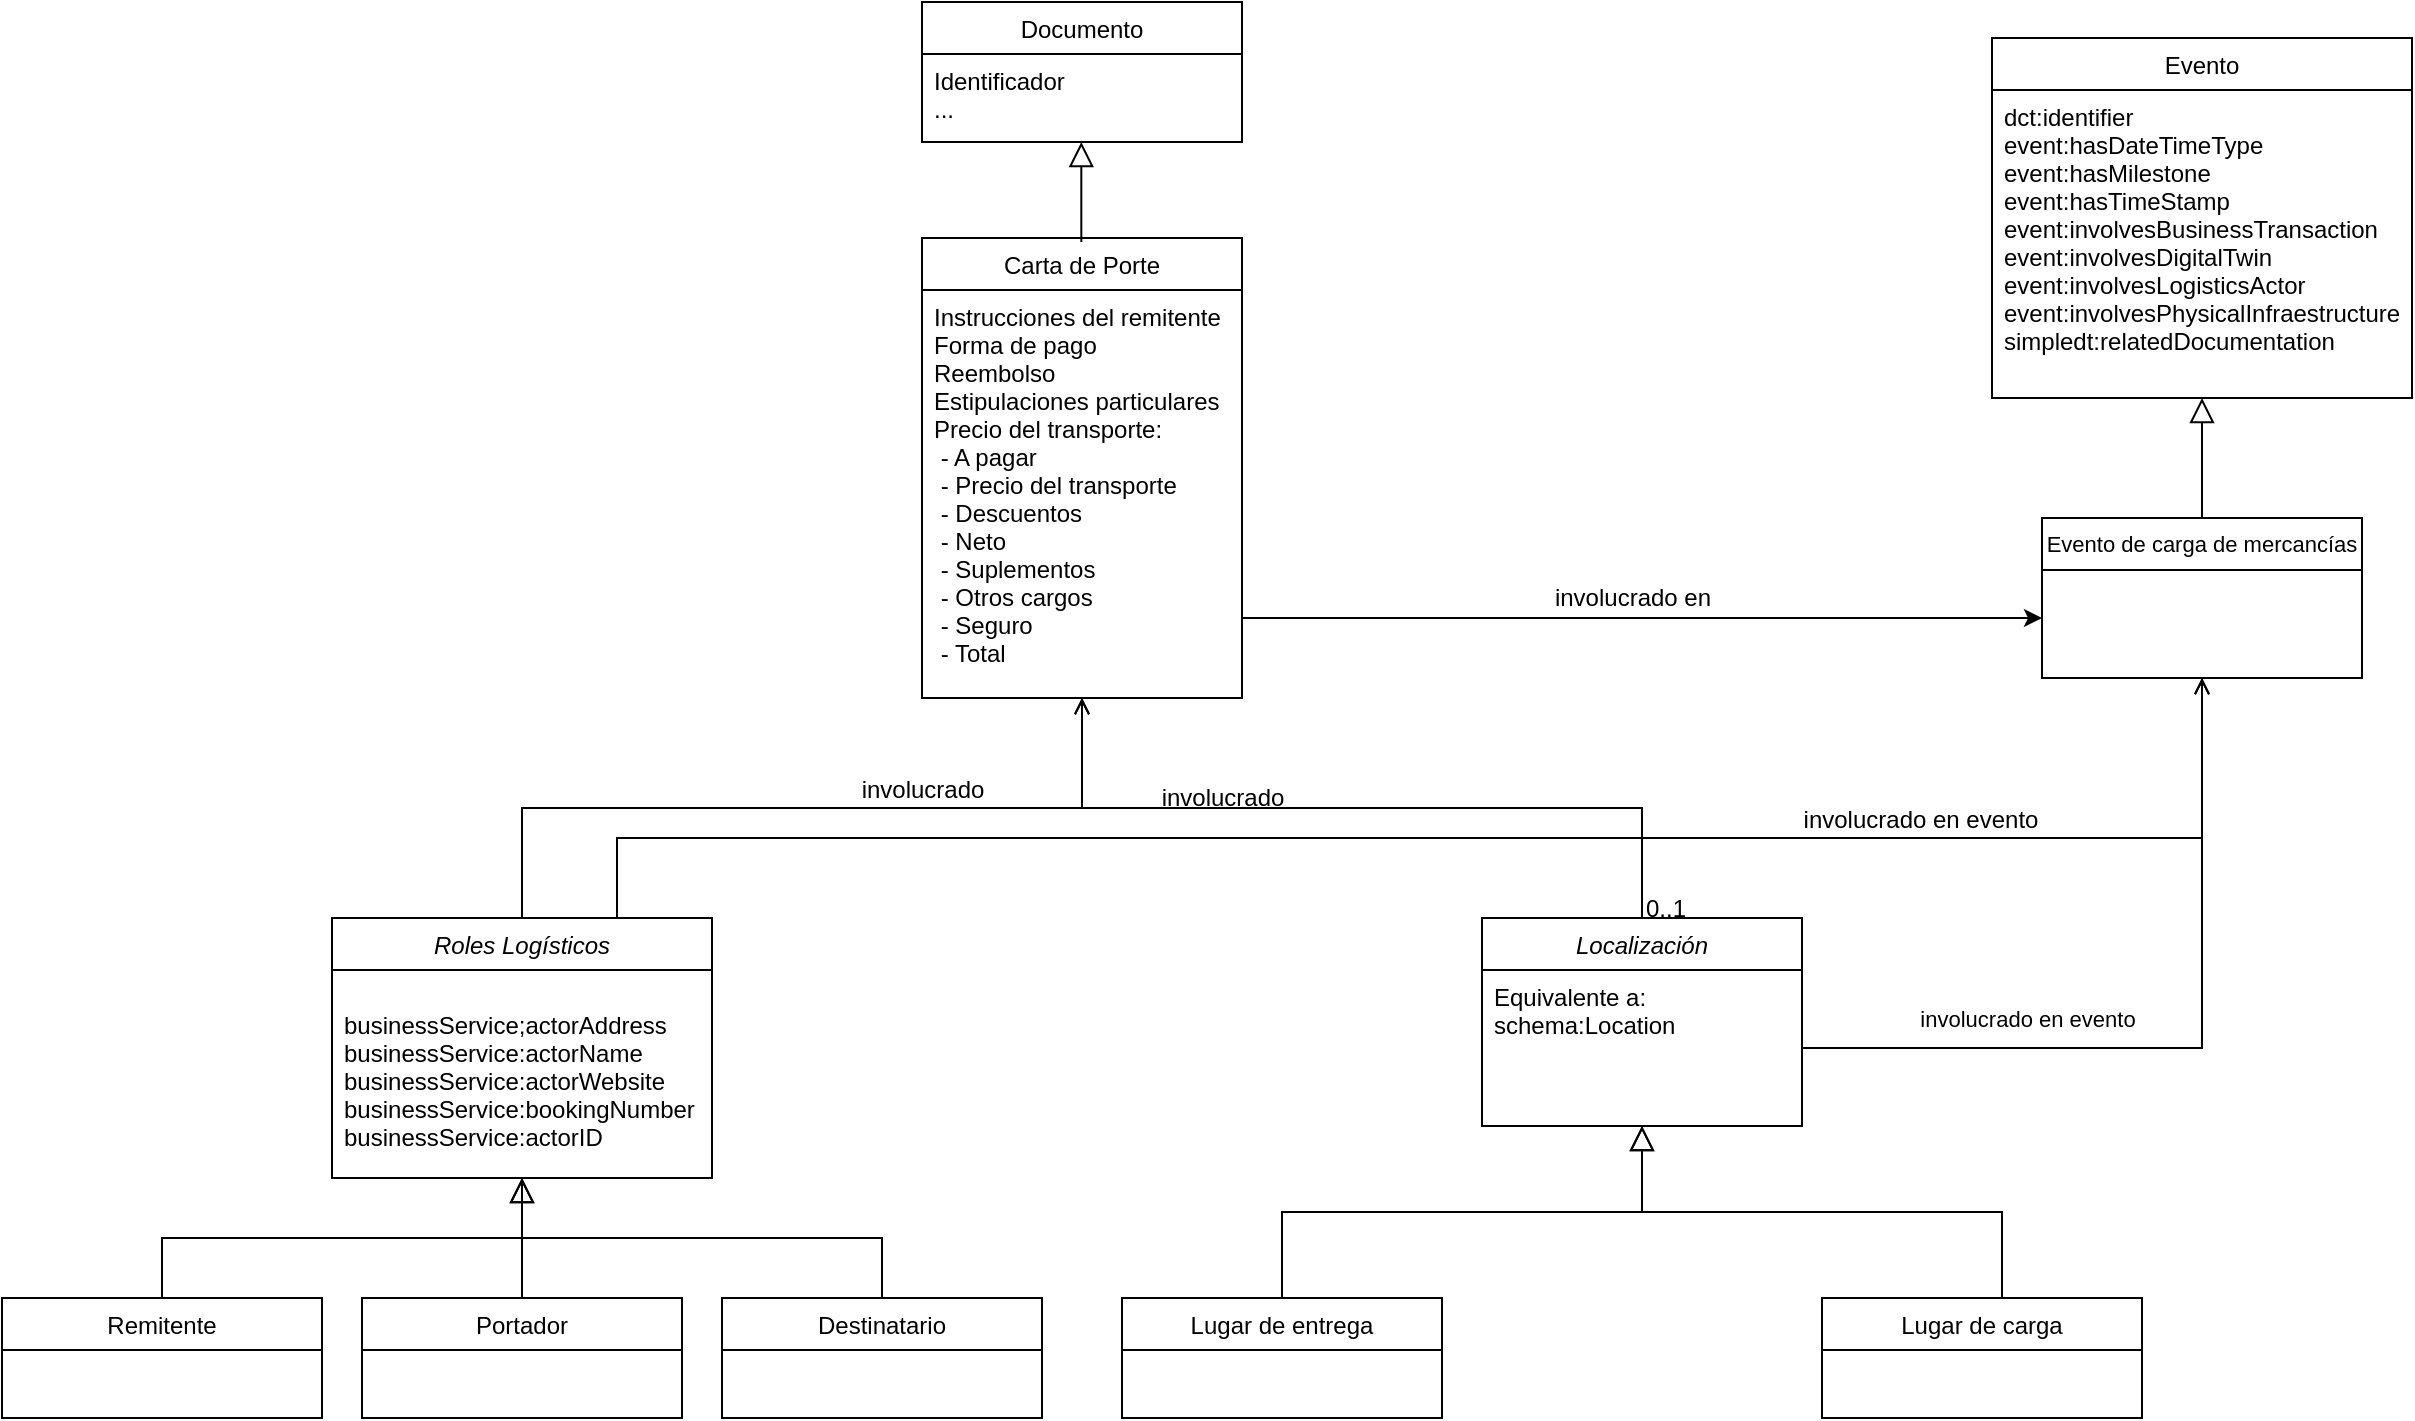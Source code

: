 <mxfile version="13.0.3" type="device" pages="12"><diagram id="C5RBs43oDa-KdzZeNtuy" name="CartaPorte"><mxGraphModel dx="1422" dy="832" grid="1" gridSize="10" guides="1" tooltips="1" connect="1" arrows="1" fold="1" page="1" pageScale="1" pageWidth="827" pageHeight="1169" math="0" shadow="0"><root><mxCell id="WIyWlLk6GJQsqaUBKTNV-0"/><mxCell id="WIyWlLk6GJQsqaUBKTNV-1" parent="WIyWlLk6GJQsqaUBKTNV-0"/><mxCell id="zkfFHV4jXpPFQw0GAbJ--0" value="Roles Logísticos" style="swimlane;fontStyle=2;align=center;verticalAlign=top;childLayout=stackLayout;horizontal=1;startSize=26;horizontalStack=0;resizeParent=1;resizeLast=0;collapsible=1;marginBottom=0;rounded=0;shadow=0;strokeWidth=1;" parent="WIyWlLk6GJQsqaUBKTNV-1" vertex="1"><mxGeometry x="265" y="618" width="190" height="130" as="geometry"><mxRectangle x="230" y="140" width="160" height="26" as="alternateBounds"/></mxGeometry></mxCell><mxCell id="zkfFHV4jXpPFQw0GAbJ--1" value="&#10;businessService;actorAddress&#10;businessService:actorName&#10;businessService:actorWebsite&#10;businessService:bookingNumber&#10;businessService:actorID" style="text;align=left;verticalAlign=top;spacingLeft=4;spacingRight=4;overflow=hidden;rotatable=0;points=[[0,0.5],[1,0.5]];portConstraint=eastwest;" parent="zkfFHV4jXpPFQw0GAbJ--0" vertex="1"><mxGeometry y="26" width="190" height="104" as="geometry"/></mxCell><mxCell id="zkfFHV4jXpPFQw0GAbJ--6" value="Remitente" style="swimlane;fontStyle=0;align=center;verticalAlign=top;childLayout=stackLayout;horizontal=1;startSize=26;horizontalStack=0;resizeParent=1;resizeLast=0;collapsible=1;marginBottom=0;rounded=0;shadow=0;strokeWidth=1;" parent="WIyWlLk6GJQsqaUBKTNV-1" vertex="1"><mxGeometry x="100" y="808" width="160" height="60" as="geometry"><mxRectangle x="130" y="380" width="160" height="26" as="alternateBounds"/></mxGeometry></mxCell><mxCell id="zkfFHV4jXpPFQw0GAbJ--12" value="" style="endArrow=block;endSize=10;endFill=0;shadow=0;strokeWidth=1;rounded=0;edgeStyle=elbowEdgeStyle;elbow=vertical;" parent="WIyWlLk6GJQsqaUBKTNV-1" source="zkfFHV4jXpPFQw0GAbJ--6" edge="1"><mxGeometry width="160" relative="1" as="geometry"><mxPoint x="290" y="791" as="sourcePoint"/><mxPoint x="360" y="748" as="targetPoint"/></mxGeometry></mxCell><mxCell id="zkfFHV4jXpPFQw0GAbJ--13" value="Destinatario" style="swimlane;fontStyle=0;align=center;verticalAlign=top;childLayout=stackLayout;horizontal=1;startSize=26;horizontalStack=0;resizeParent=1;resizeLast=0;collapsible=1;marginBottom=0;rounded=0;shadow=0;strokeWidth=1;" parent="WIyWlLk6GJQsqaUBKTNV-1" vertex="1"><mxGeometry x="460" y="808" width="160" height="60" as="geometry"><mxRectangle x="340" y="380" width="170" height="26" as="alternateBounds"/></mxGeometry></mxCell><mxCell id="zkfFHV4jXpPFQw0GAbJ--16" value="" style="endArrow=block;endSize=10;endFill=0;shadow=0;strokeWidth=1;rounded=0;edgeStyle=elbowEdgeStyle;elbow=vertical;" parent="WIyWlLk6GJQsqaUBKTNV-1" source="zkfFHV4jXpPFQw0GAbJ--13" edge="1"><mxGeometry width="160" relative="1" as="geometry"><mxPoint x="300" y="961" as="sourcePoint"/><mxPoint x="360" y="748" as="targetPoint"/></mxGeometry></mxCell><mxCell id="zkfFHV4jXpPFQw0GAbJ--17" value="Carta de Porte" style="swimlane;fontStyle=0;align=center;verticalAlign=top;childLayout=stackLayout;horizontal=1;startSize=26;horizontalStack=0;resizeParent=1;resizeLast=0;collapsible=1;marginBottom=0;rounded=0;shadow=0;strokeWidth=1;" parent="WIyWlLk6GJQsqaUBKTNV-1" vertex="1"><mxGeometry x="560" y="278" width="160" height="230" as="geometry"><mxRectangle x="550" y="140" width="160" height="26" as="alternateBounds"/></mxGeometry></mxCell><mxCell id="zkfFHV4jXpPFQw0GAbJ--18" value="Instrucciones del remitente&#10;Forma de pago&#10;Reembolso&#10;Estipulaciones particulares&#10;Precio del transporte:&#10; - A pagar&#10; - Precio del transporte&#10; - Descuentos&#10; - Neto&#10; - Suplementos&#10; - Otros cargos&#10; - Seguro&#10; - Total" style="text;align=left;verticalAlign=top;spacingLeft=4;spacingRight=4;overflow=hidden;rotatable=0;points=[[0,0.5],[1,0.5]];portConstraint=eastwest;" parent="zkfFHV4jXpPFQw0GAbJ--17" vertex="1"><mxGeometry y="26" width="160" height="204" as="geometry"/></mxCell><mxCell id="zkfFHV4jXpPFQw0GAbJ--26" value="" style="endArrow=open;shadow=0;strokeWidth=1;rounded=0;endFill=1;edgeStyle=elbowEdgeStyle;elbow=vertical;" parent="WIyWlLk6GJQsqaUBKTNV-1" source="zkfFHV4jXpPFQw0GAbJ--0" target="zkfFHV4jXpPFQw0GAbJ--17" edge="1"><mxGeometry x="0.5" y="41" relative="1" as="geometry"><mxPoint x="470" y="780" as="sourcePoint"/><mxPoint x="630" y="780" as="targetPoint"/><mxPoint x="-40" y="32" as="offset"/></mxGeometry></mxCell><mxCell id="zkfFHV4jXpPFQw0GAbJ--29" value="involucrado" style="text;html=1;resizable=0;points=[];;align=center;verticalAlign=middle;labelBackgroundColor=none;rounded=0;shadow=0;strokeWidth=1;fontSize=12;" parent="zkfFHV4jXpPFQw0GAbJ--26" vertex="1" connectable="0"><mxGeometry x="0.5" y="49" relative="1" as="geometry"><mxPoint x="-38" y="40" as="offset"/></mxGeometry></mxCell><mxCell id="iaO1I93vH0SyaXd-c9qz-0" value="" style="endArrow=block;endSize=10;endFill=0;shadow=0;strokeWidth=1;rounded=0;edgeStyle=elbowEdgeStyle;elbow=vertical;" parent="WIyWlLk6GJQsqaUBKTNV-1" edge="1"><mxGeometry width="160" relative="1" as="geometry"><mxPoint x="639.66" y="280" as="sourcePoint"/><mxPoint x="639.66" y="230" as="targetPoint"/></mxGeometry></mxCell><mxCell id="iaO1I93vH0SyaXd-c9qz-1" value="Documento" style="swimlane;fontStyle=0;align=center;verticalAlign=top;childLayout=stackLayout;horizontal=1;startSize=26;horizontalStack=0;resizeParent=1;resizeLast=0;collapsible=1;marginBottom=0;rounded=0;shadow=0;strokeWidth=1;" parent="WIyWlLk6GJQsqaUBKTNV-1" vertex="1"><mxGeometry x="560" y="160" width="160" height="70" as="geometry"><mxRectangle x="340" y="380" width="170" height="26" as="alternateBounds"/></mxGeometry></mxCell><mxCell id="iaO1I93vH0SyaXd-c9qz-2" value="Identificador&#10;..." style="text;align=left;verticalAlign=top;spacingLeft=4;spacingRight=4;overflow=hidden;rotatable=0;points=[[0,0.5],[1,0.5]];portConstraint=eastwest;" parent="iaO1I93vH0SyaXd-c9qz-1" vertex="1"><mxGeometry y="26" width="160" height="36" as="geometry"/></mxCell><mxCell id="iaO1I93vH0SyaXd-c9qz-5" value="Portador" style="swimlane;fontStyle=0;align=center;verticalAlign=top;childLayout=stackLayout;horizontal=1;startSize=26;horizontalStack=0;resizeParent=1;resizeLast=0;collapsible=1;marginBottom=0;rounded=0;shadow=0;strokeWidth=1;" parent="WIyWlLk6GJQsqaUBKTNV-1" vertex="1"><mxGeometry x="280" y="808" width="160" height="60" as="geometry"><mxRectangle x="340" y="380" width="170" height="26" as="alternateBounds"/></mxGeometry></mxCell><mxCell id="iaO1I93vH0SyaXd-c9qz-6" value="" style="endArrow=none;html=1;rounded=0;fontSize=11;exitX=0.5;exitY=0;exitDx=0;exitDy=0;endFill=0;" parent="WIyWlLk6GJQsqaUBKTNV-1" source="iaO1I93vH0SyaXd-c9qz-5" edge="1"><mxGeometry width="50" height="50" relative="1" as="geometry"><mxPoint x="350" y="888" as="sourcePoint"/><mxPoint x="360" y="748" as="targetPoint"/></mxGeometry></mxCell><mxCell id="iaO1I93vH0SyaXd-c9qz-7" value="" style="endArrow=open;shadow=0;strokeWidth=1;rounded=0;endFill=1;edgeStyle=elbowEdgeStyle;elbow=vertical;" parent="WIyWlLk6GJQsqaUBKTNV-1" edge="1"><mxGeometry x="0.5" y="41" relative="1" as="geometry"><mxPoint x="920" y="618" as="sourcePoint"/><mxPoint x="640" y="508" as="targetPoint"/><mxPoint x="-40" y="32" as="offset"/></mxGeometry></mxCell><mxCell id="iaO1I93vH0SyaXd-c9qz-8" value="0..1" style="resizable=0;align=left;verticalAlign=bottom;labelBackgroundColor=none;fontSize=12;" parent="iaO1I93vH0SyaXd-c9qz-7" connectable="0" vertex="1"><mxGeometry x="-1" relative="1" as="geometry"><mxPoint y="4" as="offset"/></mxGeometry></mxCell><mxCell id="iaO1I93vH0SyaXd-c9qz-10" value="Localización" style="swimlane;fontStyle=2;align=center;verticalAlign=top;childLayout=stackLayout;horizontal=1;startSize=26;horizontalStack=0;resizeParent=1;resizeLast=0;collapsible=1;marginBottom=0;rounded=0;shadow=0;strokeWidth=1;" parent="WIyWlLk6GJQsqaUBKTNV-1" vertex="1"><mxGeometry x="840" y="618" width="160" height="104" as="geometry"><mxRectangle x="230" y="140" width="160" height="26" as="alternateBounds"/></mxGeometry></mxCell><mxCell id="iaO1I93vH0SyaXd-c9qz-11" value="Equivalente a:&#10;schema:Location" style="text;align=left;verticalAlign=top;spacingLeft=4;spacingRight=4;overflow=hidden;rotatable=0;points=[[0,0.5],[1,0.5]];portConstraint=eastwest;" parent="iaO1I93vH0SyaXd-c9qz-10" vertex="1"><mxGeometry y="26" width="160" height="44" as="geometry"/></mxCell><mxCell id="iaO1I93vH0SyaXd-c9qz-15" value="" style="endArrow=block;endSize=10;endFill=0;shadow=0;strokeWidth=1;rounded=0;edgeStyle=elbowEdgeStyle;elbow=vertical;" parent="WIyWlLk6GJQsqaUBKTNV-1" edge="1"><mxGeometry width="160" relative="1" as="geometry"><mxPoint x="740" y="808" as="sourcePoint"/><mxPoint x="920" y="722.0" as="targetPoint"/></mxGeometry></mxCell><mxCell id="iaO1I93vH0SyaXd-c9qz-16" value="" style="endArrow=block;endSize=10;endFill=0;shadow=0;strokeWidth=1;rounded=0;edgeStyle=elbowEdgeStyle;elbow=vertical;" parent="WIyWlLk6GJQsqaUBKTNV-1" edge="1"><mxGeometry width="160" relative="1" as="geometry"><mxPoint x="1100" y="808" as="sourcePoint"/><mxPoint x="920" y="722.0" as="targetPoint"/></mxGeometry></mxCell><mxCell id="iaO1I93vH0SyaXd-c9qz-17" value="Lugar de carga" style="swimlane;fontStyle=0;align=center;verticalAlign=top;childLayout=stackLayout;horizontal=1;startSize=26;horizontalStack=0;resizeParent=1;resizeLast=0;collapsible=1;marginBottom=0;rounded=0;shadow=0;strokeWidth=1;" parent="WIyWlLk6GJQsqaUBKTNV-1" vertex="1"><mxGeometry x="1010" y="808" width="160" height="60" as="geometry"><mxRectangle x="340" y="380" width="170" height="26" as="alternateBounds"/></mxGeometry></mxCell><mxCell id="iaO1I93vH0SyaXd-c9qz-18" value="Lugar de entrega" style="swimlane;fontStyle=0;align=center;verticalAlign=top;childLayout=stackLayout;horizontal=1;startSize=26;horizontalStack=0;resizeParent=1;resizeLast=0;collapsible=1;marginBottom=0;rounded=0;shadow=0;strokeWidth=1;" parent="WIyWlLk6GJQsqaUBKTNV-1" vertex="1"><mxGeometry x="660" y="808" width="160" height="60" as="geometry"><mxRectangle x="340" y="380" width="170" height="26" as="alternateBounds"/></mxGeometry></mxCell><mxCell id="iaO1I93vH0SyaXd-c9qz-22" value="Evento de carga de mercancías&#10;" style="swimlane;fontStyle=0;align=center;verticalAlign=top;childLayout=stackLayout;horizontal=1;startSize=26;horizontalStack=0;resizeParent=1;resizeLast=0;collapsible=1;marginBottom=0;rounded=0;shadow=0;strokeWidth=1;fontSize=11;" parent="WIyWlLk6GJQsqaUBKTNV-1" vertex="1"><mxGeometry x="1120" y="418" width="160" height="80" as="geometry"><mxRectangle x="550" y="140" width="160" height="26" as="alternateBounds"/></mxGeometry></mxCell><mxCell id="iaO1I93vH0SyaXd-c9qz-37" value="involucrado en evento" style="endArrow=open;shadow=0;strokeWidth=1;rounded=0;endFill=1;edgeStyle=elbowEdgeStyle;elbow=vertical;exitX=1;exitY=0.5;exitDx=0;exitDy=0;entryX=0.5;entryY=1;entryDx=0;entryDy=0;" parent="WIyWlLk6GJQsqaUBKTNV-1" target="iaO1I93vH0SyaXd-c9qz-22" edge="1"><mxGeometry x="-0.413" y="15" relative="1" as="geometry"><mxPoint x="1000" y="683" as="sourcePoint"/><mxPoint x="940" y="538" as="targetPoint"/><mxPoint as="offset"/><Array as="points"><mxPoint x="1130" y="683"/></Array></mxGeometry></mxCell><mxCell id="iaO1I93vH0SyaXd-c9qz-39" value="" style="endArrow=open;shadow=0;strokeWidth=1;rounded=0;endFill=1;edgeStyle=elbowEdgeStyle;elbow=vertical;entryX=0.5;entryY=1;entryDx=0;entryDy=0;exitX=0.75;exitY=0;exitDx=0;exitDy=0;" parent="WIyWlLk6GJQsqaUBKTNV-1" source="zkfFHV4jXpPFQw0GAbJ--0" target="iaO1I93vH0SyaXd-c9qz-22" edge="1"><mxGeometry x="0.5" y="41" relative="1" as="geometry"><mxPoint x="440" y="698" as="sourcePoint"/><mxPoint x="720" y="588" as="targetPoint"/><mxPoint x="-40" y="32" as="offset"/><Array as="points"><mxPoint x="800" y="578"/></Array></mxGeometry></mxCell><mxCell id="iaO1I93vH0SyaXd-c9qz-41" value="involucrado en evento" style="text;html=1;resizable=0;points=[];;align=center;verticalAlign=middle;labelBackgroundColor=none;rounded=0;shadow=0;strokeWidth=1;fontSize=12;" parent="iaO1I93vH0SyaXd-c9qz-39" vertex="1" connectable="0"><mxGeometry x="0.5" y="49" relative="1" as="geometry"><mxPoint x="7" y="40" as="offset"/></mxGeometry></mxCell><mxCell id="iaO1I93vH0SyaXd-c9qz-42" value="involucrado" style="text;html=1;resizable=0;points=[];;align=center;verticalAlign=middle;labelBackgroundColor=none;rounded=0;shadow=0;strokeWidth=1;fontSize=12;" parent="WIyWlLk6GJQsqaUBKTNV-1" vertex="1" connectable="0"><mxGeometry x="709.999" y="558" as="geometry"/></mxCell><mxCell id="B58vbs_amfveONZ44Pme-0" value="" style="endArrow=classic;html=1;rounded=0;entryX=0;entryY=-0.077;entryDx=0;entryDy=0;entryPerimeter=0;" parent="WIyWlLk6GJQsqaUBKTNV-1" edge="1"><mxGeometry width="50" height="50" relative="1" as="geometry"><mxPoint x="720" y="468" as="sourcePoint"/><mxPoint x="1120" y="467.998" as="targetPoint"/></mxGeometry></mxCell><mxCell id="B58vbs_amfveONZ44Pme-1" value="involucrado en" style="text;html=1;align=center;verticalAlign=middle;resizable=0;points=[];autosize=1;strokeColor=none;fillColor=none;" parent="WIyWlLk6GJQsqaUBKTNV-1" vertex="1"><mxGeometry x="870" y="448" width="90" height="20" as="geometry"/></mxCell><mxCell id="B58vbs_amfveONZ44Pme-2" value="" style="endArrow=block;endSize=10;endFill=0;shadow=0;strokeWidth=1;rounded=0;edgeStyle=elbowEdgeStyle;elbow=vertical;exitX=0.5;exitY=0;exitDx=0;exitDy=0;" parent="WIyWlLk6GJQsqaUBKTNV-1" source="iaO1I93vH0SyaXd-c9qz-22" edge="1"><mxGeometry width="160" relative="1" as="geometry"><mxPoint x="821.66" y="290.0" as="sourcePoint"/><mxPoint x="1200" y="358" as="targetPoint"/></mxGeometry></mxCell><mxCell id="B58vbs_amfveONZ44Pme-3" value="Evento" style="swimlane;fontStyle=0;align=center;verticalAlign=top;childLayout=stackLayout;horizontal=1;startSize=26;horizontalStack=0;resizeParent=1;resizeLast=0;collapsible=1;marginBottom=0;rounded=0;shadow=0;strokeWidth=1;" parent="WIyWlLk6GJQsqaUBKTNV-1" vertex="1"><mxGeometry x="1095" y="178" width="210" height="180" as="geometry"><mxRectangle x="340" y="380" width="170" height="26" as="alternateBounds"/></mxGeometry></mxCell><mxCell id="B58vbs_amfveONZ44Pme-4" value="dct:identifier&#10;event:hasDateTimeType&#10;event:hasMilestone&#10;event:hasTimeStamp&#10;event:involvesBusinessTransaction&#10;event:involvesDigitalTwin&#10;event:involvesLogisticsActor&#10;event:involvesPhysicalInfraestructure&#10;simpledt:relatedDocumentation" style="text;align=left;verticalAlign=top;spacingLeft=4;spacingRight=4;overflow=hidden;rotatable=0;points=[[0,0.5],[1,0.5]];portConstraint=eastwest;" parent="B58vbs_amfveONZ44Pme-3" vertex="1"><mxGeometry y="26" width="210" height="154" as="geometry"/></mxCell></root></mxGraphModel></diagram><diagram id="GsIKDa9WsLCKzyBhjzGR" name="1 Eventos"><mxGraphModel dx="1422" dy="832" grid="1" gridSize="10" guides="1" tooltips="1" connect="1" arrows="1" fold="1" page="1" pageScale="1" pageWidth="827" pageHeight="1169" math="0" shadow="0"><root><mxCell id="0"/><mxCell id="1" parent="0"/><mxCell id="HjOrKjV-mwdnCgDui_q8-5" value="event:CargoEvent&#10;(Evento de carga)" style="swimlane;fontStyle=0;align=center;verticalAlign=top;childLayout=stackLayout;horizontal=1;startSize=39;horizontalStack=0;resizeParent=1;resizeLast=0;collapsible=1;marginBottom=0;rounded=1;shadow=0;strokeWidth=1;" parent="1" vertex="1"><mxGeometry x="244" y="685" width="160" height="60" as="geometry"><mxRectangle x="230" y="140" width="160" height="26" as="alternateBounds"/></mxGeometry></mxCell><mxCell id="HjOrKjV-mwdnCgDui_q8-8" value="" style="endArrow=block;endSize=10;endFill=0;shadow=0;strokeWidth=1;rounded=0;edgeStyle=elbowEdgeStyle;elbow=vertical;entryX=0.5;entryY=1;entryDx=0;entryDy=0;" parent="1" target="HjOrKjV-mwdnCgDui_q8-11" edge="1"><mxGeometry width="160" relative="1" as="geometry"><mxPoint x="144" y="685" as="sourcePoint"/><mxPoint x="414" y="605" as="targetPoint"/><Array as="points"><mxPoint x="284" y="645"/></Array></mxGeometry></mxCell><mxCell id="HjOrKjV-mwdnCgDui_q8-27" value="" style="endArrow=block;endSize=10;endFill=0;shadow=0;strokeWidth=1;rounded=0;edgeStyle=elbowEdgeStyle;elbow=vertical;entryX=0.5;entryY=1;entryDx=0;entryDy=0;" parent="1" target="HjOrKjV-mwdnCgDui_q8-11" edge="1"><mxGeometry width="160" relative="1" as="geometry"><mxPoint x="684.0" y="685.0" as="sourcePoint"/><mxPoint x="414" y="605" as="targetPoint"/><Array as="points"><mxPoint x="824" y="645"/></Array></mxGeometry></mxCell><mxCell id="HjOrKjV-mwdnCgDui_q8-28" value="event:DepartureEvent&#10;(Evento de salida)" style="swimlane;fontStyle=0;align=center;verticalAlign=top;childLayout=stackLayout;horizontal=1;startSize=39;horizontalStack=0;resizeParent=1;resizeLast=0;collapsible=1;marginBottom=0;rounded=1;shadow=0;strokeWidth=1;" parent="1" vertex="1"><mxGeometry x="424" y="685" width="160" height="60" as="geometry"><mxRectangle x="230" y="140" width="160" height="26" as="alternateBounds"/></mxGeometry></mxCell><mxCell id="HjOrKjV-mwdnCgDui_q8-29" value="event:GoodsStructuringEvent&#10;(Evento estructuración bienes)" style="swimlane;fontStyle=0;align=center;verticalAlign=top;childLayout=stackLayout;horizontal=1;startSize=40;horizontalStack=0;resizeParent=1;resizeLast=0;collapsible=1;marginBottom=0;rounded=1;shadow=0;strokeWidth=1;fontSize=11;" parent="1" vertex="1"><mxGeometry x="604" y="685" width="160" height="60" as="geometry"><mxRectangle x="1210" y="580" width="160" height="26" as="alternateBounds"/></mxGeometry></mxCell><mxCell id="HjOrKjV-mwdnCgDui_q8-30" value="event:ArrivalEvent&#10;(Evento de llegada)" style="swimlane;fontStyle=0;align=center;verticalAlign=top;childLayout=stackLayout;horizontal=1;startSize=39;horizontalStack=0;resizeParent=1;resizeLast=0;collapsible=1;marginBottom=0;rounded=1;shadow=0;strokeWidth=1;" parent="1" vertex="1"><mxGeometry x="64" y="685" width="160" height="60" as="geometry"><mxRectangle x="230" y="140" width="160" height="26" as="alternateBounds"/></mxGeometry></mxCell><mxCell id="HjOrKjV-mwdnCgDui_q8-32" value="" style="endArrow=none;html=1;rounded=0;exitX=0.5;exitY=0;exitDx=0;exitDy=0;" parent="1" source="HjOrKjV-mwdnCgDui_q8-5" edge="1"><mxGeometry width="50" height="50" relative="1" as="geometry"><mxPoint x="374" y="755" as="sourcePoint"/><mxPoint x="324" y="645" as="targetPoint"/></mxGeometry></mxCell><mxCell id="HjOrKjV-mwdnCgDui_q8-33" value="" style="endArrow=none;html=1;rounded=0;exitX=0.5;exitY=0;exitDx=0;exitDy=0;" parent="1" edge="1"><mxGeometry width="50" height="50" relative="1" as="geometry"><mxPoint x="503.82" y="685" as="sourcePoint"/><mxPoint x="503.82" y="645" as="targetPoint"/></mxGeometry></mxCell><mxCell id="HjOrKjV-mwdnCgDui_q8-11" value="event:Event (Evento)" style="swimlane;fontStyle=0;align=center;verticalAlign=top;childLayout=stackLayout;horizontal=1;startSize=26;horizontalStack=0;resizeParent=1;resizeLast=0;collapsible=1;marginBottom=0;rounded=1;shadow=0;strokeWidth=1;" parent="1" vertex="1"><mxGeometry x="252" y="450" width="324" height="150" as="geometry"><mxRectangle x="230" y="140" width="160" height="26" as="alternateBounds"/></mxGeometry></mxCell><mxCell id="HjOrKjV-mwdnCgDui_q8-12" value="dct:identifier (identificador)&#10;event:hasDataTimeType (tiene DataTime)&#10;event:hasMilestone (tiene hito)&#10;event:hasTimeStamp (tiene TimeStamp)&#10;event:involvesBusinessTransaction (involucra transacción de negocio)&#10;event:involvesDigitalTwin (involucra gemelo digital)&#10;event:involvesLogisticsActor (involucra actor logístico)&#10;event:involvesPhysicalInfraestructure (involucra infraestructura física)&#10;simple-dt:relatedDocumentation (documentación relacionada)&#10;&#10;" style="text;align=left;verticalAlign=top;spacingLeft=4;spacingRight=4;overflow=hidden;rotatable=0;points=[[0,0.5],[1,0.5]];portConstraint=eastwest;fontSize=10;" parent="HjOrKjV-mwdnCgDui_q8-11" vertex="1"><mxGeometry y="26" width="324" height="124" as="geometry"/></mxCell></root></mxGraphModel></diagram><diagram id="HOfNYC7823J3171uYu6H" name="2 Roles logísticos"><mxGraphModel dx="1422" dy="832" grid="1" gridSize="10" guides="1" tooltips="1" connect="1" arrows="1" fold="1" page="1" pageScale="1" pageWidth="827" pageHeight="1169" math="0" shadow="0"><root><mxCell id="0"/><mxCell id="1" parent="0"/><mxCell id="ewBSo7ulia2qHhz75No7-1" style="edgeStyle=orthogonalEdgeStyle;rounded=0;orthogonalLoop=1;jettySize=auto;html=1;exitX=0.5;exitY=1;exitDx=0;exitDy=0;fontSize=10;entryX=0.5;entryY=0;entryDx=0;entryDy=0;" parent="1" source="CgtZSXwrmevFUhoPfsRJ-36" target="CgtZSXwrmevFUhoPfsRJ-31" edge="1"><mxGeometry relative="1" as="geometry"><mxPoint x="1075" y="360" as="targetPoint"/></mxGeometry></mxCell><mxCell id="ewBSo7ulia2qHhz75No7-2" value="&lt;span style=&quot;font-size: 11px&quot;&gt;bs:involvedRole (rol involucrado)&lt;/span&gt;" style="edgeLabel;html=1;align=center;verticalAlign=middle;resizable=0;points=[];fontSize=10;" parent="ewBSo7ulia2qHhz75No7-1" vertex="1" connectable="0"><mxGeometry x="-0.188" relative="1" as="geometry"><mxPoint y="5" as="offset"/></mxGeometry></mxCell><mxCell id="ykFb_rORhb_hXzh-g_hS-5" value="lr:Sender (Emisor)" style="swimlane;fontStyle=0;align=center;verticalAlign=top;childLayout=stackLayout;horizontal=1;startSize=26;horizontalStack=0;resizeParent=1;resizeLast=0;collapsible=1;marginBottom=0;rounded=1;shadow=0;strokeWidth=1;" parent="1" vertex="1"><mxGeometry x="1400" y="660" width="150" height="60" as="geometry"><mxRectangle x="340" y="380" width="170" height="26" as="alternateBounds"/></mxGeometry></mxCell><mxCell id="ykFb_rORhb_hXzh-g_hS-4" value="lr:Issuer (Distribuidor)" style="swimlane;fontStyle=0;align=center;verticalAlign=top;childLayout=stackLayout;horizontal=1;startSize=26;horizontalStack=0;resizeParent=1;resizeLast=0;collapsible=1;marginBottom=0;rounded=1;shadow=0;strokeWidth=1;" parent="1" vertex="1"><mxGeometry x="1230" y="660" width="150" height="60" as="geometry"><mxRectangle x="340" y="380" width="170" height="26" as="alternateBounds"/></mxGeometry></mxCell><mxCell id="ykFb_rORhb_hXzh-g_hS-3" value="lr:Carrier (Transportista)" style="swimlane;fontStyle=0;align=center;verticalAlign=top;childLayout=stackLayout;horizontal=1;startSize=26;horizontalStack=0;resizeParent=1;resizeLast=0;collapsible=1;marginBottom=0;rounded=1;shadow=0;strokeWidth=1;" parent="1" vertex="1"><mxGeometry x="1040" y="660" width="150" height="60" as="geometry"><mxRectangle x="340" y="380" width="170" height="26" as="alternateBounds"/></mxGeometry></mxCell><mxCell id="ykFb_rORhb_hXzh-g_hS-2" value="lr:NotifyParty&#10;(Parte notificada)" style="swimlane;fontStyle=0;align=center;verticalAlign=top;childLayout=stackLayout;horizontal=1;startSize=41;horizontalStack=0;resizeParent=1;resizeLast=0;collapsible=1;marginBottom=0;rounded=1;shadow=0;strokeWidth=1;" parent="1" vertex="1"><mxGeometry x="870" y="660" width="150" height="60" as="geometry"><mxRectangle x="340" y="380" width="170" height="26" as="alternateBounds"/></mxGeometry></mxCell><mxCell id="4lMIUteZ-Za_XS0H7F0i-3" value="lr:Consignee (Destinatario)" style="swimlane;fontStyle=0;align=center;verticalAlign=top;childLayout=stackLayout;horizontal=1;startSize=26;horizontalStack=0;resizeParent=1;resizeLast=0;collapsible=1;marginBottom=0;rounded=1;shadow=0;strokeWidth=1;" parent="1" vertex="1"><mxGeometry x="700" y="660" width="150" height="60" as="geometry"><mxRectangle x="340" y="380" width="170" height="26" as="alternateBounds"/></mxGeometry></mxCell><mxCell id="4lMIUteZ-Za_XS0H7F0i-2" value="lr:Consignor (Remitente)" style="swimlane;fontStyle=0;align=center;verticalAlign=top;childLayout=stackLayout;horizontal=1;startSize=26;horizontalStack=0;resizeParent=1;resizeLast=0;collapsible=1;marginBottom=0;rounded=1;shadow=0;strokeWidth=1;" parent="1" vertex="1"><mxGeometry x="530" y="660" width="150" height="60" as="geometry"><mxRectangle x="340" y="380" width="170" height="26" as="alternateBounds"/></mxGeometry></mxCell><mxCell id="CgtZSXwrmevFUhoPfsRJ-50" value="lr:Authority (Autoridad)" style="swimlane;fontStyle=0;align=center;verticalAlign=top;childLayout=stackLayout;horizontal=1;startSize=26;horizontalStack=0;resizeParent=1;resizeLast=0;collapsible=1;marginBottom=0;rounded=1;shadow=0;strokeWidth=1;" parent="1" vertex="1"><mxGeometry x="360" y="660" width="150" height="60" as="geometry"><mxRectangle x="340" y="380" width="170" height="26" as="alternateBounds"/></mxGeometry></mxCell><mxCell id="ykFb_rORhb_hXzh-g_hS-9" value="" style="endArrow=block;endSize=10;endFill=0;shadow=0;strokeWidth=1;rounded=0;edgeStyle=elbowEdgeStyle;elbow=vertical;entryX=0.5;entryY=1;entryDx=0;entryDy=0;exitX=0.5;exitY=0;exitDx=0;exitDy=0;" parent="1" source="CgtZSXwrmevFUhoPfsRJ-50" target="CgtZSXwrmevFUhoPfsRJ-30" edge="1"><mxGeometry width="160" relative="1" as="geometry"><mxPoint x="775" y="630" as="sourcePoint"/><mxPoint x="783" y="600" as="targetPoint"/></mxGeometry></mxCell><mxCell id="CgtZSXwrmevFUhoPfsRJ-30" value="lr:LogisticsRoles (Roles logísticos)" style="swimlane;fontStyle=0;align=center;verticalAlign=top;childLayout=stackLayout;horizontal=1;startSize=26;horizontalStack=0;resizeParent=1;resizeLast=0;collapsible=1;marginBottom=0;rounded=1;shadow=0;strokeWidth=1;" parent="1" vertex="1"><mxGeometry x="665" y="520" width="220" height="60" as="geometry"><mxRectangle x="230" y="140" width="160" height="26" as="alternateBounds"/></mxGeometry></mxCell><mxCell id="ykFb_rORhb_hXzh-g_hS-10" value="" style="endArrow=block;endSize=10;endFill=0;shadow=0;strokeWidth=1;rounded=0;edgeStyle=elbowEdgeStyle;elbow=vertical;entryX=0.5;entryY=1;entryDx=0;entryDy=0;exitX=0.5;exitY=0;exitDx=0;exitDy=0;" parent="1" source="4lMIUteZ-Za_XS0H7F0i-2" target="CgtZSXwrmevFUhoPfsRJ-30" edge="1"><mxGeometry width="160" relative="1" as="geometry"><mxPoint x="445" y="670" as="sourcePoint"/><mxPoint x="785" y="590" as="targetPoint"/></mxGeometry></mxCell><mxCell id="ykFb_rORhb_hXzh-g_hS-11" value="" style="endArrow=block;endSize=10;endFill=0;shadow=0;strokeWidth=1;rounded=0;edgeStyle=elbowEdgeStyle;elbow=vertical;exitX=0.5;exitY=0;exitDx=0;exitDy=0;entryX=0.5;entryY=1;entryDx=0;entryDy=0;" parent="1" source="4lMIUteZ-Za_XS0H7F0i-3" target="CgtZSXwrmevFUhoPfsRJ-30" edge="1"><mxGeometry width="160" relative="1" as="geometry"><mxPoint x="615" y="670" as="sourcePoint"/><mxPoint x="780" y="580" as="targetPoint"/></mxGeometry></mxCell><mxCell id="ykFb_rORhb_hXzh-g_hS-12" value="" style="endArrow=block;endSize=10;endFill=0;shadow=0;strokeWidth=1;rounded=0;edgeStyle=elbowEdgeStyle;elbow=vertical;entryX=0.5;entryY=1;entryDx=0;entryDy=0;" parent="1" source="ykFb_rORhb_hXzh-g_hS-2" target="CgtZSXwrmevFUhoPfsRJ-30" edge="1"><mxGeometry width="160" relative="1" as="geometry"><mxPoint x="625" y="680" as="sourcePoint"/><mxPoint x="795" y="600" as="targetPoint"/></mxGeometry></mxCell><mxCell id="ykFb_rORhb_hXzh-g_hS-13" value="" style="endArrow=block;endSize=10;endFill=0;shadow=0;strokeWidth=1;rounded=0;edgeStyle=elbowEdgeStyle;elbow=vertical;entryX=0.5;entryY=1;entryDx=0;entryDy=0;exitX=0.5;exitY=0;exitDx=0;exitDy=0;" parent="1" source="ykFb_rORhb_hXzh-g_hS-3" target="CgtZSXwrmevFUhoPfsRJ-30" edge="1"><mxGeometry width="160" relative="1" as="geometry"><mxPoint x="980" y="635" as="sourcePoint"/><mxPoint x="805" y="610" as="targetPoint"/></mxGeometry></mxCell><mxCell id="ykFb_rORhb_hXzh-g_hS-14" value="" style="endArrow=block;endSize=10;endFill=0;shadow=0;strokeWidth=1;rounded=0;edgeStyle=elbowEdgeStyle;elbow=vertical;exitX=0.5;exitY=0;exitDx=0;exitDy=0;entryX=0.5;entryY=1;entryDx=0;entryDy=0;" parent="1" source="ykFb_rORhb_hXzh-g_hS-4" target="CgtZSXwrmevFUhoPfsRJ-35" edge="1"><mxGeometry width="160" relative="1" as="geometry"><mxPoint x="1310" y="590" as="sourcePoint"/><mxPoint x="1390" y="600" as="targetPoint"/></mxGeometry></mxCell><mxCell id="ykFb_rORhb_hXzh-g_hS-15" value="" style="endArrow=block;endSize=10;endFill=0;shadow=0;strokeWidth=1;rounded=0;edgeStyle=elbowEdgeStyle;elbow=vertical;exitX=0.5;exitY=0;exitDx=0;exitDy=0;entryX=0.5;entryY=1;entryDx=0;entryDy=0;" parent="1" source="ykFb_rORhb_hXzh-g_hS-5" target="CgtZSXwrmevFUhoPfsRJ-35" edge="1"><mxGeometry width="160" relative="1" as="geometry"><mxPoint x="1315" y="670" as="sourcePoint"/><mxPoint x="1390" y="595" as="targetPoint"/></mxGeometry></mxCell><mxCell id="CgtZSXwrmevFUhoPfsRJ-36" value="bs:LegalPerson (Actor logístico)" style="swimlane;fontStyle=0;align=center;verticalAlign=top;childLayout=stackLayout;horizontal=1;startSize=26;horizontalStack=0;resizeParent=1;resizeLast=0;collapsible=1;marginBottom=0;rounded=1;shadow=0;strokeWidth=1;" parent="1" vertex="1"><mxGeometry x="970" y="70" width="220" height="180" as="geometry"><mxRectangle x="230" y="140" width="160" height="26" as="alternateBounds"/></mxGeometry></mxCell><mxCell id="CgtZSXwrmevFUhoPfsRJ-37" value="#A legal person has different roles&#10;over time (Una persona legal tiene&#10;diferentes roles a lo largo del tiempo)&#10;&#10;businessService:actorAddress&#10;businessService:actorName&#10;businessService:actorWebsite&#10;businessService:bookingNumber&#10;businessService:actorID&#10;&#10;" style="text;align=left;verticalAlign=top;spacingLeft=4;spacingRight=4;overflow=hidden;rotatable=0;points=[[0,0.5],[1,0.5]];portConstraint=eastwest;" parent="CgtZSXwrmevFUhoPfsRJ-36" vertex="1"><mxGeometry y="26" width="220" height="144" as="geometry"/></mxCell><mxCell id="CgtZSXwrmevFUhoPfsRJ-31" value="lr:ActorRoles (Roles de actores)" style="swimlane;fontStyle=0;align=center;verticalAlign=top;childLayout=stackLayout;horizontal=1;startSize=26;horizontalStack=0;resizeParent=1;resizeLast=0;collapsible=1;marginBottom=0;rounded=1;shadow=0;strokeWidth=1;" parent="1" vertex="1"><mxGeometry x="970" y="360" width="220" height="70" as="geometry"><mxRectangle x="230" y="140" width="160" height="26" as="alternateBounds"/></mxGeometry></mxCell><mxCell id="ykFb_rORhb_hXzh-g_hS-21" value="" style="endArrow=block;endSize=10;endFill=0;shadow=0;strokeWidth=1;rounded=0;edgeStyle=elbowEdgeStyle;elbow=vertical;entryX=0.5;entryY=1;entryDx=0;entryDy=0;exitX=0.5;exitY=0;exitDx=0;exitDy=0;" parent="1" source="CgtZSXwrmevFUhoPfsRJ-30" target="CgtZSXwrmevFUhoPfsRJ-31" edge="1"><mxGeometry width="160" relative="1" as="geometry"><mxPoint x="1125.0" y="670.0" as="sourcePoint"/><mxPoint x="785.0" y="590.0" as="targetPoint"/></mxGeometry></mxCell><mxCell id="ykFb_rORhb_hXzh-g_hS-22" value="" style="endArrow=block;endSize=10;endFill=0;shadow=0;strokeWidth=1;rounded=0;edgeStyle=elbowEdgeStyle;elbow=vertical;entryX=0.5;entryY=1;entryDx=0;entryDy=0;exitX=0.5;exitY=0;exitDx=0;exitDy=0;" parent="1" source="CgtZSXwrmevFUhoPfsRJ-35" target="CgtZSXwrmevFUhoPfsRJ-31" edge="1"><mxGeometry width="160" relative="1" as="geometry"><mxPoint x="785.0" y="530.0" as="sourcePoint"/><mxPoint x="1090.0" y="440.0" as="targetPoint"/></mxGeometry></mxCell><mxCell id="CgtZSXwrmevFUhoPfsRJ-35" value="ls:BusinessRoles (Roles de negocios)" style="swimlane;fontStyle=0;align=center;verticalAlign=top;childLayout=stackLayout;horizontal=1;startSize=26;horizontalStack=0;resizeParent=1;resizeLast=0;collapsible=1;marginBottom=0;rounded=1;shadow=0;strokeWidth=1;" parent="1" vertex="1"><mxGeometry x="1270" y="520" width="220" height="60" as="geometry"><mxRectangle x="340" y="380" width="170" height="26" as="alternateBounds"/></mxGeometry></mxCell></root></mxGraphModel></diagram><diagram id="TZ6yCiAKTx0dJKA1UVL6" name="3 Business Service"><mxGraphModel dx="2249" dy="832" grid="1" gridSize="10" guides="1" tooltips="1" connect="1" arrows="1" fold="1" page="1" pageScale="1" pageWidth="827" pageHeight="1169" math="0" shadow="0"><root><mxCell id="0"/><mxCell id="1" parent="0"/><mxCell id="TtmLIGHVqUIo4BnOHBVf-2" value="" style="endArrow=block;endSize=10;endFill=0;shadow=0;strokeWidth=1;rounded=0;edgeStyle=elbowEdgeStyle;elbow=vertical;exitX=0.5;exitY=0;exitDx=0;exitDy=0;" parent="1" source="NnX1d1i-yPb_gHO4K-qC-1" edge="1"><mxGeometry width="160" relative="1" as="geometry"><mxPoint x="184" y="440" as="sourcePoint"/><mxPoint x="304" y="360.0" as="targetPoint"/><Array as="points"><mxPoint x="174" y="400"/></Array></mxGeometry></mxCell><mxCell id="TtmLIGHVqUIo4BnOHBVf-3" value="" style="endArrow=block;endSize=10;endFill=0;shadow=0;strokeWidth=1;rounded=0;edgeStyle=elbowEdgeStyle;elbow=vertical;exitX=0.5;exitY=0;exitDx=0;exitDy=0;" parent="1" source="NnX1d1i-yPb_gHO4K-qC-5" edge="1"><mxGeometry width="160" relative="1" as="geometry"><mxPoint x="574" y="440.0" as="sourcePoint"/><mxPoint x="304" y="360.0" as="targetPoint"/><Array as="points"><mxPoint x="714" y="400"/></Array></mxGeometry></mxCell><mxCell id="NnX1d1i-yPb_gHO4K-qC-3" value="bs:BusinessTransaction (Transacción de negocio)" style="swimlane;fontStyle=0;align=center;verticalAlign=top;childLayout=stackLayout;horizontal=1;startSize=26;horizontalStack=0;resizeParent=1;resizeLast=0;collapsible=1;marginBottom=0;rounded=1;shadow=0;strokeWidth=1;" parent="1" vertex="1"><mxGeometry x="150" y="180" width="320" height="180" as="geometry"><mxRectangle x="230" y="140" width="160" height="26" as="alternateBounds"/></mxGeometry></mxCell><mxCell id="NnX1d1i-yPb_gHO4K-qC-4" value="bs:createdBy (creado por)&#10;bs:contractCarriageCondition (condición contrato transporte)&#10;bs:hasSequenceNumber (tiene número sequencia)&#10;bs:hasService (tiene servicio)&#10;bs:involvedActor (actor involucrado)&#10;bs:involvedEvent (evento involucrado)&#10;bs:involvesBusinessTransaction (transacción de negocio involucrada)&#10;bs:isInvolvedIn (está envolucrado en)&#10;bs:partOfTransportMovementType (tipo movimiento transporte)&#10;bs:transportPlanIssuanceTime (tiempo de emisión del transporte)&#10;bs:transportPlanSequenceNumber (número sequencia del transporte)&#10;bs:transportPlanTotalNumber (número total del transporte)" style="text;align=left;verticalAlign=top;spacingLeft=4;spacingRight=4;overflow=hidden;rotatable=0;points=[[0,0.5],[1,0.5]];portConstraint=eastwest;fontSize=10;" parent="NnX1d1i-yPb_gHO4K-qC-3" vertex="1"><mxGeometry y="26" width="320" height="154" as="geometry"/></mxCell><mxCell id="TtmLIGHVqUIo4BnOHBVf-10" value="bs:LogisticsService (Servicio logístico)" style="swimlane;fontStyle=0;align=center;verticalAlign=top;childLayout=stackLayout;horizontal=1;startSize=26;horizontalStack=0;resizeParent=1;resizeLast=0;collapsible=1;marginBottom=0;rounded=1;shadow=0;strokeWidth=1;" parent="1" vertex="1"><mxGeometry x="544" y="180" width="236" height="100" as="geometry"><mxRectangle x="230" y="140" width="160" height="26" as="alternateBounds"/></mxGeometry></mxCell><mxCell id="TtmLIGHVqUIo4BnOHBVf-11" value="bs:hasService (tiene servicio)&#10;bs:hasLocation (tiene localización)&#10;bs:packageProducts (paquete de productos)&#10;bs:serviceName (nombre del servicio)&#10;bs:usedTransportMeans (medio transporte usado)" style="text;align=left;verticalAlign=top;spacingLeft=4;spacingRight=4;overflow=hidden;rotatable=0;points=[[0,0.5],[1,0.5]];portConstraint=eastwest;fontSize=10;" parent="TtmLIGHVqUIo4BnOHBVf-10" vertex="1"><mxGeometry y="26" width="236" height="74" as="geometry"/></mxCell><mxCell id="NnX1d1i-yPb_gHO4K-qC-1" value="bs:Shipment" style="swimlane;fontStyle=0;align=center;verticalAlign=top;childLayout=stackLayout;horizontal=1;startSize=26;horizontalStack=0;resizeParent=1;resizeLast=0;collapsible=1;marginBottom=0;rounded=1;shadow=0;strokeWidth=1;" parent="1" vertex="1"><mxGeometry x="-60" y="430" width="336" height="120" as="geometry"><mxRectangle x="230" y="140" width="160" height="26" as="alternateBounds"/></mxGeometry></mxCell><mxCell id="NnX1d1i-yPb_gHO4K-qC-2" value="simple-bs:containsBusinessTransaction (contiene transación de negocio)&#10;simple-bs:expectedDeliveryTime (tiempo de entrega estimado)&#10;simple-bs:hasLocationDestination (tiene localización de destino)&#10;simple-bs:hasLocationOrigin (tiene localización de origen)&#10;" style="text;align=left;verticalAlign=top;spacingLeft=4;spacingRight=4;overflow=hidden;rotatable=0;points=[[0,0.5],[1,0.5]];portConstraint=eastwest;fontSize=10;rounded=1;" parent="NnX1d1i-yPb_gHO4K-qC-1" vertex="1"><mxGeometry y="26" width="336" height="64" as="geometry"/></mxCell><mxCell id="NnX1d1i-yPb_gHO4K-qC-5" value="bs:Consignment" style="swimlane;fontStyle=0;align=center;verticalAlign=top;childLayout=stackLayout;horizontal=1;startSize=26;horizontalStack=0;resizeParent=1;resizeLast=0;collapsible=1;marginBottom=0;rounded=1;shadow=0;strokeWidth=1;" parent="1" vertex="1"><mxGeometry x="340" y="430" width="340" height="120" as="geometry"><mxRectangle x="230" y="140" width="160" height="26" as="alternateBounds"/></mxGeometry></mxCell><mxCell id="NnX1d1i-yPb_gHO4K-qC-6" value="bs:consignmentCreationTime (tiempo creación envío)&#10;bs:consignmentUpdateTime (tiempo actualización envío)&#10;simple-bs:containsBusinessTransaction (contiene transacción de negocio)&#10;simple-bs:expectedMiddleDeliveryTime (timepo esperado entrega media)&#10;simple-bs:hasMiddleDestination (tiene destino media)&#10;simple-bs:hasMiddleOrigin (tiene origen medio)" style="text;align=left;verticalAlign=top;spacingLeft=4;spacingRight=4;overflow=hidden;rotatable=0;points=[[0,0.5],[1,0.5]];portConstraint=eastwest;fontSize=10;" parent="NnX1d1i-yPb_gHO4K-qC-5" vertex="1"><mxGeometry y="26" width="340" height="84" as="geometry"/></mxCell></root></mxGraphModel></diagram><diagram id="QlzBiQMKGgOgZsHwDCcI" name="4 Michelín"><mxGraphModel dx="2249" dy="832" grid="1" gridSize="10" guides="1" tooltips="1" connect="1" arrows="1" fold="1" page="1" pageScale="1" pageWidth="827" pageHeight="1169" math="0" shadow="0"><root><mxCell id="0"/><mxCell id="1" parent="0"/><mxCell id="J7SpPFjN8uo8utUeGitF-1" value="ex:Shipment13" style="swimlane;fontStyle=0;align=center;verticalAlign=top;childLayout=stackLayout;horizontal=1;startSize=26;horizontalStack=0;resizeParent=1;resizeLast=0;collapsible=1;marginBottom=0;rounded=1;shadow=0;strokeWidth=1;" parent="1" vertex="1"><mxGeometry x="-176" y="180" width="220" height="140" as="geometry"><mxRectangle x="230" y="140" width="160" height="26" as="alternateBounds"/></mxGeometry></mxCell><mxCell id="J7SpPFjN8uo8utUeGitF-3" value="ex:Michelin" style="swimlane;fontStyle=0;align=center;verticalAlign=top;childLayout=stackLayout;horizontal=1;startSize=26;horizontalStack=0;resizeParent=1;resizeLast=0;collapsible=1;marginBottom=0;rounded=1;shadow=0;strokeWidth=1;" parent="1" vertex="1"><mxGeometry x="-540" y="80" width="170" height="70" as="geometry"><mxRectangle x="230" y="140" width="160" height="26" as="alternateBounds"/></mxGeometry></mxCell><mxCell id="J7SpPFjN8uo8utUeGitF-5" value="ex:PSA" style="swimlane;fontStyle=0;align=center;verticalAlign=top;childLayout=stackLayout;horizontal=1;startSize=26;horizontalStack=0;resizeParent=1;resizeLast=0;collapsible=1;marginBottom=0;rounded=1;shadow=0;strokeWidth=1;" parent="1" vertex="1"><mxGeometry x="-540" y="215" width="170" height="70" as="geometry"><mxRectangle x="230" y="140" width="160" height="26" as="alternateBounds"/></mxGeometry></mxCell><mxCell id="J7SpPFjN8uo8utUeGitF-6" value="ex:Gefco" style="swimlane;fontStyle=0;align=center;verticalAlign=top;childLayout=stackLayout;horizontal=1;startSize=26;horizontalStack=0;resizeParent=1;resizeLast=0;collapsible=1;marginBottom=0;rounded=1;shadow=0;strokeWidth=1;" parent="1" vertex="1"><mxGeometry x="-540" y="360" width="170" height="70" as="geometry"><mxRectangle x="230" y="140" width="160" height="26" as="alternateBounds"/></mxGeometry></mxCell><mxCell id="J7SpPFjN8uo8utUeGitF-7" value="" style="endArrow=classic;html=1;rounded=0;exitX=0;exitY=0.25;exitDx=0;exitDy=0;entryX=1;entryY=0.5;entryDx=0;entryDy=0;edgeStyle=orthogonalEdgeStyle;" parent="1" source="J7SpPFjN8uo8utUeGitF-1" target="J7SpPFjN8uo8utUeGitF-3" edge="1"><mxGeometry width="50" height="50" relative="1" as="geometry"><mxPoint x="20" y="310" as="sourcePoint"/><mxPoint x="70" y="260" as="targetPoint"/></mxGeometry></mxCell><mxCell id="J7SpPFjN8uo8utUeGitF-10" value="bs:involvedConsignor" style="edgeLabel;html=1;align=center;verticalAlign=middle;resizable=0;points=[];" parent="J7SpPFjN8uo8utUeGitF-7" vertex="1" connectable="0"><mxGeometry x="0.061" relative="1" as="geometry"><mxPoint as="offset"/></mxGeometry></mxCell><mxCell id="J7SpPFjN8uo8utUeGitF-8" value="" style="endArrow=classic;html=1;rounded=0;entryX=1;entryY=0.5;entryDx=0;entryDy=0;edgeStyle=orthogonalEdgeStyle;exitX=0;exitY=0.5;exitDx=0;exitDy=0;" parent="1" source="J7SpPFjN8uo8utUeGitF-1" target="J7SpPFjN8uo8utUeGitF-5" edge="1"><mxGeometry width="50" height="50" relative="1" as="geometry"><mxPoint x="-180" y="260" as="sourcePoint"/><mxPoint x="-360" y="125" as="targetPoint"/></mxGeometry></mxCell><mxCell id="J7SpPFjN8uo8utUeGitF-11" value="bs:involvedConsignee" style="edgeLabel;html=1;align=center;verticalAlign=middle;resizable=0;points=[];" parent="J7SpPFjN8uo8utUeGitF-8" vertex="1" connectable="0"><mxGeometry x="0.165" relative="1" as="geometry"><mxPoint x="9" as="offset"/></mxGeometry></mxCell><mxCell id="J7SpPFjN8uo8utUeGitF-9" value="" style="endArrow=classic;html=1;rounded=0;entryX=1;entryY=0.5;entryDx=0;entryDy=0;edgeStyle=orthogonalEdgeStyle;exitX=0;exitY=0.75;exitDx=0;exitDy=0;" parent="1" source="J7SpPFjN8uo8utUeGitF-1" target="J7SpPFjN8uo8utUeGitF-6" edge="1"><mxGeometry width="50" height="50" relative="1" as="geometry"><mxPoint x="-180" y="270" as="sourcePoint"/><mxPoint x="-360" y="260" as="targetPoint"/></mxGeometry></mxCell><mxCell id="J7SpPFjN8uo8utUeGitF-12" value="bs:involvedForwader" style="edgeLabel;html=1;align=center;verticalAlign=middle;resizable=0;points=[];" parent="J7SpPFjN8uo8utUeGitF-9" vertex="1" connectable="0"><mxGeometry x="0.032" relative="1" as="geometry"><mxPoint as="offset"/></mxGeometry></mxCell><mxCell id="J7SpPFjN8uo8utUeGitF-13" value="ex:Consignment23" style="swimlane;fontStyle=0;align=center;verticalAlign=top;childLayout=stackLayout;horizontal=1;startSize=26;horizontalStack=0;resizeParent=1;resizeLast=0;collapsible=1;marginBottom=0;rounded=1;shadow=0;strokeWidth=1;" parent="1" vertex="1"><mxGeometry x="44" y="430" width="220" height="90" as="geometry"><mxRectangle x="230" y="140" width="160" height="26" as="alternateBounds"/></mxGeometry></mxCell><mxCell id="J7SpPFjN8uo8utUeGitF-14" value="ex:Consignment12" style="swimlane;fontStyle=0;align=center;verticalAlign=top;childLayout=stackLayout;horizontal=1;startSize=26;horizontalStack=0;resizeParent=1;resizeLast=0;collapsible=1;marginBottom=0;rounded=1;shadow=0;strokeWidth=1;" parent="1" vertex="1"><mxGeometry x="-230" y="560" width="220" height="90" as="geometry"><mxRectangle x="230" y="140" width="160" height="26" as="alternateBounds"/></mxGeometry></mxCell><mxCell id="J7SpPFjN8uo8utUeGitF-17" value="" style="endArrow=classic;html=1;rounded=0;edgeStyle=orthogonalEdgeStyle;entryX=0.5;entryY=0;entryDx=0;entryDy=0;exitX=0.75;exitY=1;exitDx=0;exitDy=0;" parent="1" source="J7SpPFjN8uo8utUeGitF-1" target="J7SpPFjN8uo8utUeGitF-13" edge="1"><mxGeometry width="50" height="50" relative="1" as="geometry"><mxPoint x="44" y="249.88" as="sourcePoint"/><mxPoint x="240" y="249.88" as="targetPoint"/></mxGeometry></mxCell><mxCell id="J7SpPFjN8uo8utUeGitF-21" value="simple-bs:containsBusinessTransaction" style="edgeLabel;html=1;align=center;verticalAlign=middle;resizable=0;points=[];" parent="J7SpPFjN8uo8utUeGitF-17" vertex="1" connectable="0"><mxGeometry x="0.136" relative="1" as="geometry"><mxPoint x="-10" y="-5" as="offset"/></mxGeometry></mxCell><mxCell id="J7SpPFjN8uo8utUeGitF-19" value="" style="endArrow=classic;html=1;rounded=0;edgeStyle=orthogonalEdgeStyle;entryX=0.5;entryY=0;entryDx=0;entryDy=0;" parent="1" target="J7SpPFjN8uo8utUeGitF-14" edge="1"><mxGeometry width="50" height="50" relative="1" as="geometry"><mxPoint x="-120" y="320" as="sourcePoint"/><mxPoint x="250" y="160" as="targetPoint"/></mxGeometry></mxCell><mxCell id="PeAGedATemsyJCuKjxbo-8" value="simple-bs:containsBusinessTransaction" style="edgeLabel;html=1;align=center;verticalAlign=middle;resizable=0;points=[];" parent="J7SpPFjN8uo8utUeGitF-19" vertex="1" connectable="0"><mxGeometry x="-0.245" y="-1" relative="1" as="geometry"><mxPoint as="offset"/></mxGeometry></mxCell><mxCell id="PeAGedATemsyJCuKjxbo-2" value="ex:MichelinWarehouse" style="swimlane;fontStyle=0;align=center;verticalAlign=top;childLayout=stackLayout;horizontal=1;startSize=26;horizontalStack=0;resizeParent=1;resizeLast=0;collapsible=1;marginBottom=0;rounded=1;shadow=0;strokeWidth=1;" parent="1" vertex="1"><mxGeometry x="297" y="80" width="160" height="70" as="geometry"><mxRectangle x="230" y="140" width="160" height="26" as="alternateBounds"/></mxGeometry></mxCell><mxCell id="PeAGedATemsyJCuKjxbo-3" value="ex:PSAFactory" style="swimlane;fontStyle=0;align=center;verticalAlign=top;childLayout=stackLayout;horizontal=1;startSize=26;horizontalStack=0;resizeParent=1;resizeLast=0;collapsible=1;marginBottom=0;rounded=1;shadow=0;strokeWidth=1;" parent="1" vertex="1"><mxGeometry x="297" y="220" width="170" height="70" as="geometry"><mxRectangle x="230" y="140" width="160" height="26" as="alternateBounds"/></mxGeometry></mxCell><mxCell id="PeAGedATemsyJCuKjxbo-4" value="" style="endArrow=classic;html=1;rounded=0;edgeStyle=orthogonalEdgeStyle;exitX=1;exitY=0.25;exitDx=0;exitDy=0;entryX=0;entryY=0.5;entryDx=0;entryDy=0;" parent="1" source="J7SpPFjN8uo8utUeGitF-1" target="PeAGedATemsyJCuKjxbo-2" edge="1"><mxGeometry width="50" height="50" relative="1" as="geometry"><mxPoint x="519" y="550" as="sourcePoint"/><mxPoint x="490" y="630" as="targetPoint"/></mxGeometry></mxCell><mxCell id="PeAGedATemsyJCuKjxbo-5" value="simple-bs:hasLocationOrigin" style="edgeLabel;html=1;align=center;verticalAlign=middle;resizable=0;points=[];" parent="PeAGedATemsyJCuKjxbo-4" vertex="1" connectable="0"><mxGeometry x="0.032" relative="1" as="geometry"><mxPoint as="offset"/></mxGeometry></mxCell><mxCell id="PeAGedATemsyJCuKjxbo-6" value="" style="endArrow=classic;html=1;rounded=0;edgeStyle=orthogonalEdgeStyle;exitX=1;exitY=0.5;exitDx=0;exitDy=0;entryX=0;entryY=0.5;entryDx=0;entryDy=0;" parent="1" source="J7SpPFjN8uo8utUeGitF-1" target="PeAGedATemsyJCuKjxbo-3" edge="1"><mxGeometry width="50" height="50" relative="1" as="geometry"><mxPoint x="629" y="550" as="sourcePoint"/><mxPoint x="500" y="640" as="targetPoint"/></mxGeometry></mxCell><mxCell id="PeAGedATemsyJCuKjxbo-7" value="simple-bs:hasLocationDestination" style="edgeLabel;html=1;align=center;verticalAlign=middle;resizable=0;points=[];" parent="PeAGedATemsyJCuKjxbo-6" vertex="1" connectable="0"><mxGeometry x="0.032" relative="1" as="geometry"><mxPoint as="offset"/></mxGeometry></mxCell><mxCell id="PeAGedATemsyJCuKjxbo-12" value="ex:GefcoStorage1" style="swimlane;fontStyle=0;align=center;verticalAlign=top;childLayout=stackLayout;horizontal=1;startSize=26;horizontalStack=0;resizeParent=1;resizeLast=0;collapsible=1;marginBottom=0;rounded=1;shadow=0;strokeWidth=1;" parent="1" vertex="1"><mxGeometry x="297" y="360" width="170" height="70" as="geometry"><mxRectangle x="230" y="140" width="160" height="26" as="alternateBounds"/></mxGeometry></mxCell><mxCell id="PeAGedATemsyJCuKjxbo-13" value="" style="endArrow=classic;html=1;rounded=0;exitX=1;exitY=0.75;exitDx=0;exitDy=0;entryX=1;entryY=0.5;entryDx=0;entryDy=0;edgeStyle=orthogonalEdgeStyle;" parent="1" source="J7SpPFjN8uo8utUeGitF-14" target="PeAGedATemsyJCuKjxbo-2" edge="1"><mxGeometry width="50" height="50" relative="1" as="geometry"><mxPoint x="40" y="460" as="sourcePoint"/><mxPoint x="90" y="410" as="targetPoint"/><Array as="points"><mxPoint x="530" y="628"/><mxPoint x="530" y="115"/></Array></mxGeometry></mxCell><mxCell id="m9T-wQNl1AxBKYXR8WT2-13" value="simple-bs:hasMiddleOrigin" style="edgeLabel;html=1;align=center;verticalAlign=middle;resizable=0;points=[];" parent="PeAGedATemsyJCuKjxbo-13" vertex="1" connectable="0"><mxGeometry x="-0.604" y="-1" relative="1" as="geometry"><mxPoint as="offset"/></mxGeometry></mxCell><mxCell id="PeAGedATemsyJCuKjxbo-14" value="" style="endArrow=classic;html=1;rounded=0;exitX=1;exitY=0.25;exitDx=0;exitDy=0;entryX=1;entryY=0.5;entryDx=0;entryDy=0;edgeStyle=orthogonalEdgeStyle;" parent="1" source="J7SpPFjN8uo8utUeGitF-14" target="PeAGedATemsyJCuKjxbo-12" edge="1"><mxGeometry width="50" height="50" relative="1" as="geometry"><mxPoint x="50" y="590" as="sourcePoint"/><mxPoint x="100" y="540" as="targetPoint"/><Array as="points"><mxPoint x="490" y="583"/><mxPoint x="490" y="395"/></Array></mxGeometry></mxCell><mxCell id="PeAGedATemsyJCuKjxbo-15" value="simple-bs:hasMiddleDestination" style="edgeLabel;html=1;align=center;verticalAlign=middle;resizable=0;points=[];" parent="PeAGedATemsyJCuKjxbo-14" vertex="1" connectable="0"><mxGeometry x="-0.402" y="1" relative="1" as="geometry"><mxPoint as="offset"/></mxGeometry></mxCell><mxCell id="m9T-wQNl1AxBKYXR8WT2-1" value="ex:Carreras" style="swimlane;fontStyle=0;align=center;verticalAlign=top;childLayout=stackLayout;horizontal=1;startSize=26;horizontalStack=0;resizeParent=1;resizeLast=0;collapsible=1;marginBottom=0;rounded=1;shadow=0;strokeWidth=1;" parent="1" vertex="1"><mxGeometry x="-540" y="510" width="170" height="70" as="geometry"><mxRectangle x="230" y="140" width="160" height="26" as="alternateBounds"/></mxGeometry></mxCell><mxCell id="m9T-wQNl1AxBKYXR8WT2-2" value="" style="endArrow=classic;html=1;rounded=0;exitX=0;exitY=0.25;exitDx=0;exitDy=0;entryX=1;entryY=0.5;entryDx=0;entryDy=0;edgeStyle=orthogonalEdgeStyle;" parent="1" source="J7SpPFjN8uo8utUeGitF-14" target="m9T-wQNl1AxBKYXR8WT2-1" edge="1"><mxGeometry width="50" height="50" relative="1" as="geometry"><mxPoint x="-270" y="540" as="sourcePoint"/><mxPoint x="-220" y="490" as="targetPoint"/></mxGeometry></mxCell><mxCell id="m9T-wQNl1AxBKYXR8WT2-3" value="bs:involvedCarrier" style="edgeLabel;html=1;align=center;verticalAlign=middle;resizable=0;points=[];" parent="m9T-wQNl1AxBKYXR8WT2-2" vertex="1" connectable="0"><mxGeometry x="0.121" y="-2" relative="1" as="geometry"><mxPoint as="offset"/></mxGeometry></mxCell><mxCell id="m9T-wQNl1AxBKYXR8WT2-4" value="" style="endArrow=classic;html=1;rounded=0;exitX=0;exitY=0.5;exitDx=0;exitDy=0;entryX=0;entryY=0.5;entryDx=0;entryDy=0;edgeStyle=orthogonalEdgeStyle;" parent="1" source="J7SpPFjN8uo8utUeGitF-14" target="J7SpPFjN8uo8utUeGitF-6" edge="1"><mxGeometry width="50" height="50" relative="1" as="geometry"><mxPoint x="-280" y="637.5" as="sourcePoint"/><mxPoint x="-420" y="600" as="targetPoint"/><Array as="points"><mxPoint x="-570" y="605"/><mxPoint x="-570" y="395"/></Array></mxGeometry></mxCell><mxCell id="m9T-wQNl1AxBKYXR8WT2-10" value="bs:involvedConsignee" style="edgeLabel;html=1;align=center;verticalAlign=middle;resizable=0;points=[];" parent="m9T-wQNl1AxBKYXR8WT2-4" vertex="1" connectable="0"><mxGeometry x="-0.314" y="1" relative="1" as="geometry"><mxPoint as="offset"/></mxGeometry></mxCell><mxCell id="m9T-wQNl1AxBKYXR8WT2-8" value="" style="endArrow=classic;html=1;rounded=0;entryX=0;entryY=0.5;entryDx=0;entryDy=0;edgeStyle=orthogonalEdgeStyle;exitX=0;exitY=0.75;exitDx=0;exitDy=0;" parent="1" source="J7SpPFjN8uo8utUeGitF-14" target="J7SpPFjN8uo8utUeGitF-3" edge="1"><mxGeometry width="50" height="50" relative="1" as="geometry"><mxPoint x="-650" y="310" as="sourcePoint"/><mxPoint x="-600" y="260" as="targetPoint"/><Array as="points"><mxPoint x="-610" y="628"/><mxPoint x="-610" y="115"/></Array></mxGeometry></mxCell><mxCell id="m9T-wQNl1AxBKYXR8WT2-12" value="bs:involvedConsignor" style="edgeLabel;html=1;align=center;verticalAlign=middle;resizable=0;points=[];" parent="m9T-wQNl1AxBKYXR8WT2-8" vertex="1" connectable="0"><mxGeometry x="-0.588" y="2" relative="1" as="geometry"><mxPoint as="offset"/></mxGeometry></mxCell><mxCell id="m9T-wQNl1AxBKYXR8WT2-14" value="ex:LogisticService12" style="swimlane;fontStyle=0;align=center;verticalAlign=top;childLayout=stackLayout;horizontal=1;startSize=26;horizontalStack=0;resizeParent=1;resizeLast=0;collapsible=1;marginBottom=0;rounded=1;shadow=0;strokeWidth=1;" parent="1" vertex="1"><mxGeometry x="-230" y="780" width="220" height="90" as="geometry"><mxRectangle x="230" y="140" width="160" height="26" as="alternateBounds"/></mxGeometry></mxCell><mxCell id="m9T-wQNl1AxBKYXR8WT2-15" value="" style="endArrow=classic;html=1;rounded=0;exitX=0.5;exitY=1;exitDx=0;exitDy=0;entryX=0.5;entryY=0;entryDx=0;entryDy=0;" parent="1" source="J7SpPFjN8uo8utUeGitF-14" target="m9T-wQNl1AxBKYXR8WT2-14" edge="1"><mxGeometry width="50" height="50" relative="1" as="geometry"><mxPoint x="-150" y="740" as="sourcePoint"/><mxPoint x="-100" y="690" as="targetPoint"/></mxGeometry></mxCell><mxCell id="m9T-wQNl1AxBKYXR8WT2-16" value="bs:hasService" style="edgeLabel;html=1;align=center;verticalAlign=middle;resizable=0;points=[];" parent="m9T-wQNl1AxBKYXR8WT2-15" vertex="1" connectable="0"><mxGeometry x="-0.257" y="3" relative="1" as="geometry"><mxPoint x="-3" y="12" as="offset"/></mxGeometry></mxCell><mxCell id="m9T-wQNl1AxBKYXR8WT2-17" value="ex:Event1" style="swimlane;fontStyle=0;align=center;verticalAlign=top;childLayout=stackLayout;horizontal=1;startSize=26;horizontalStack=0;resizeParent=1;resizeLast=0;collapsible=1;marginBottom=0;rounded=1;shadow=0;strokeWidth=1;" parent="1" vertex="1"><mxGeometry x="247" y="780" width="220" height="90" as="geometry"><mxRectangle x="230" y="140" width="160" height="26" as="alternateBounds"/></mxGeometry></mxCell><mxCell id="m9T-wQNl1AxBKYXR8WT2-18" value="" style="endArrow=classic;html=1;rounded=0;edgeStyle=orthogonalEdgeStyle;exitX=0;exitY=0.25;exitDx=0;exitDy=0;entryX=0.75;entryY=1;entryDx=0;entryDy=0;" parent="1" source="m9T-wQNl1AxBKYXR8WT2-17" target="J7SpPFjN8uo8utUeGitF-14" edge="1"><mxGeometry width="50" height="50" relative="1" as="geometry"><mxPoint x="90" y="780" as="sourcePoint"/><mxPoint x="140" y="730" as="targetPoint"/><Array as="points"><mxPoint x="170" y="803"/><mxPoint x="170" y="700"/><mxPoint x="-65" y="700"/></Array></mxGeometry></mxCell><mxCell id="m9T-wQNl1AxBKYXR8WT2-19" value="event:involvesBusinessTransaction" style="edgeLabel;html=1;align=center;verticalAlign=middle;resizable=0;points=[];" parent="m9T-wQNl1AxBKYXR8WT2-18" vertex="1" connectable="0"><mxGeometry x="0.178" y="1" relative="1" as="geometry"><mxPoint x="-16" as="offset"/></mxGeometry></mxCell><mxCell id="m9T-wQNl1AxBKYXR8WT2-20" value="" style="endArrow=classic;html=1;rounded=0;exitX=0;exitY=0.5;exitDx=0;exitDy=0;entryX=1;entryY=0.5;entryDx=0;entryDy=0;" parent="1" source="m9T-wQNl1AxBKYXR8WT2-17" target="m9T-wQNl1AxBKYXR8WT2-14" edge="1"><mxGeometry width="50" height="50" relative="1" as="geometry"><mxPoint x="-110" y="660" as="sourcePoint"/><mxPoint x="-110" y="790" as="targetPoint"/></mxGeometry></mxCell><mxCell id="m9T-wQNl1AxBKYXR8WT2-22" value="simple-ev:logisticService" style="edgeLabel;html=1;align=center;verticalAlign=middle;resizable=0;points=[];" parent="m9T-wQNl1AxBKYXR8WT2-20" vertex="1" connectable="0"><mxGeometry x="-0.122" y="-1" relative="1" as="geometry"><mxPoint x="-14" y="1" as="offset"/></mxGeometry></mxCell><mxCell id="O-C4WKe44Gd3atYpf2ev-1" value="ex:MichelinFactoryLocation" style="swimlane;fontStyle=0;align=center;verticalAlign=top;childLayout=stackLayout;horizontal=1;startSize=26;horizontalStack=0;resizeParent=1;resizeLast=0;collapsible=1;marginBottom=0;rounded=1;shadow=0;strokeWidth=1;" parent="1" vertex="1"><mxGeometry x="-310" y="960" width="170" height="70" as="geometry"><mxRectangle x="230" y="140" width="160" height="26" as="alternateBounds"/></mxGeometry></mxCell><mxCell id="O-C4WKe44Gd3atYpf2ev-2" value="ex:Trailer1" style="swimlane;fontStyle=0;align=center;verticalAlign=top;childLayout=stackLayout;horizontal=1;startSize=26;horizontalStack=0;resizeParent=1;resizeLast=0;collapsible=1;marginBottom=0;rounded=1;shadow=0;strokeWidth=1;" parent="1" vertex="1"><mxGeometry x="-80" y="960" width="170" height="70" as="geometry"><mxRectangle x="230" y="140" width="160" height="26" as="alternateBounds"/></mxGeometry></mxCell><mxCell id="O-C4WKe44Gd3atYpf2ev-3" value="ex:Truck1" style="swimlane;fontStyle=0;align=center;verticalAlign=top;childLayout=stackLayout;horizontal=1;startSize=26;horizontalStack=0;resizeParent=1;resizeLast=0;collapsible=1;marginBottom=0;rounded=1;shadow=0;strokeWidth=1;" parent="1" vertex="1"><mxGeometry x="150" y="960" width="170" height="70" as="geometry"><mxRectangle x="230" y="140" width="160" height="26" as="alternateBounds"/></mxGeometry></mxCell><mxCell id="O-C4WKe44Gd3atYpf2ev-4" value="ex:neumaticos1" style="swimlane;fontStyle=0;align=center;verticalAlign=top;childLayout=stackLayout;horizontal=1;startSize=26;horizontalStack=0;resizeParent=1;resizeLast=0;collapsible=1;marginBottom=0;rounded=1;shadow=0;strokeWidth=1;" parent="1" vertex="1"><mxGeometry x="-540" y="680" width="170" height="70" as="geometry"><mxRectangle x="230" y="140" width="160" height="26" as="alternateBounds"/></mxGeometry></mxCell><mxCell id="O-C4WKe44Gd3atYpf2ev-5" value="ex:package13" style="swimlane;fontStyle=0;align=center;verticalAlign=top;childLayout=stackLayout;horizontal=1;startSize=26;horizontalStack=0;resizeParent=1;resizeLast=0;collapsible=1;marginBottom=0;rounded=1;shadow=0;strokeWidth=1;" parent="1" vertex="1"><mxGeometry x="-540" y="770" width="170" height="70" as="geometry"><mxRectangle x="230" y="140" width="160" height="26" as="alternateBounds"/></mxGeometry></mxCell><mxCell id="O-C4WKe44Gd3atYpf2ev-6" value="ex:Driver1" style="swimlane;fontStyle=0;align=center;verticalAlign=top;childLayout=stackLayout;horizontal=1;startSize=26;horizontalStack=0;resizeParent=1;resizeLast=0;collapsible=1;marginBottom=0;rounded=1;shadow=0;strokeWidth=1;" parent="1" vertex="1"><mxGeometry x="-540" y="860" width="170" height="70" as="geometry"><mxRectangle x="230" y="140" width="160" height="26" as="alternateBounds"/></mxGeometry></mxCell><mxCell id="O-C4WKe44Gd3atYpf2ev-7" value="ex:TransportesPepe" style="swimlane;fontStyle=0;align=center;verticalAlign=top;childLayout=stackLayout;horizontal=1;startSize=26;horizontalStack=0;resizeParent=1;resizeLast=0;collapsible=1;marginBottom=0;rounded=1;shadow=0;strokeWidth=1;" parent="1" vertex="1"><mxGeometry x="-540" y="960" width="170" height="70" as="geometry"><mxRectangle x="230" y="140" width="160" height="26" as="alternateBounds"/></mxGeometry></mxCell><mxCell id="O-C4WKe44Gd3atYpf2ev-8" value="" style="endArrow=classic;html=1;rounded=0;exitX=0;exitY=0.25;exitDx=0;exitDy=0;entryX=1;entryY=0.5;entryDx=0;entryDy=0;edgeStyle=orthogonalEdgeStyle;" parent="1" source="m9T-wQNl1AxBKYXR8WT2-14" target="O-C4WKe44Gd3atYpf2ev-4" edge="1"><mxGeometry width="50" height="50" relative="1" as="geometry"><mxPoint x="-330" y="780" as="sourcePoint"/><mxPoint x="-280" y="730" as="targetPoint"/><Array as="points"><mxPoint x="-280" y="803"/><mxPoint x="-280" y="715"/></Array></mxGeometry></mxCell><mxCell id="O-C4WKe44Gd3atYpf2ev-16" value="bs:usedGoods" style="edgeLabel;html=1;align=center;verticalAlign=middle;resizable=0;points=[];" parent="O-C4WKe44Gd3atYpf2ev-8" vertex="1" connectable="0"><mxGeometry x="-0.028" relative="1" as="geometry"><mxPoint y="-27" as="offset"/></mxGeometry></mxCell><mxCell id="O-C4WKe44Gd3atYpf2ev-9" value="" style="endArrow=classic;html=1;rounded=0;exitX=0;exitY=0.5;exitDx=0;exitDy=0;entryX=1;entryY=0.5;entryDx=0;entryDy=0;edgeStyle=orthogonalEdgeStyle;" parent="1" source="m9T-wQNl1AxBKYXR8WT2-14" target="O-C4WKe44Gd3atYpf2ev-5" edge="1"><mxGeometry width="50" height="50" relative="1" as="geometry"><mxPoint x="-220" y="812.5" as="sourcePoint"/><mxPoint x="-360" y="725" as="targetPoint"/></mxGeometry></mxCell><mxCell id="O-C4WKe44Gd3atYpf2ev-17" value="bs:usedPackage" style="edgeLabel;html=1;align=center;verticalAlign=middle;resizable=0;points=[];" parent="O-C4WKe44Gd3atYpf2ev-9" vertex="1" connectable="0"><mxGeometry x="-0.155" relative="1" as="geometry"><mxPoint as="offset"/></mxGeometry></mxCell><mxCell id="O-C4WKe44Gd3atYpf2ev-10" value="" style="endArrow=classic;html=1;rounded=0;exitX=0;exitY=0.75;exitDx=0;exitDy=0;entryX=1;entryY=0.5;entryDx=0;entryDy=0;edgeStyle=orthogonalEdgeStyle;" parent="1" source="m9T-wQNl1AxBKYXR8WT2-14" target="O-C4WKe44Gd3atYpf2ev-6" edge="1"><mxGeometry width="50" height="50" relative="1" as="geometry"><mxPoint x="-220" y="835" as="sourcePoint"/><mxPoint x="-360" y="815" as="targetPoint"/></mxGeometry></mxCell><mxCell id="O-C4WKe44Gd3atYpf2ev-18" value="simple-bs:involvedDriver" style="edgeLabel;html=1;align=center;verticalAlign=middle;resizable=0;points=[];" parent="O-C4WKe44Gd3atYpf2ev-10" vertex="1" connectable="0"><mxGeometry x="-0.264" relative="1" as="geometry"><mxPoint as="offset"/></mxGeometry></mxCell><mxCell id="O-C4WKe44Gd3atYpf2ev-11" value="" style="endArrow=classic;html=1;rounded=0;entryX=1;entryY=0.5;entryDx=0;entryDy=0;edgeStyle=orthogonalEdgeStyle;" parent="1" target="O-C4WKe44Gd3atYpf2ev-7" edge="1"><mxGeometry width="50" height="50" relative="1" as="geometry"><mxPoint x="-210" y="870" as="sourcePoint"/><mxPoint x="-360" y="905" as="targetPoint"/><Array as="points"><mxPoint x="-210" y="920"/><mxPoint x="-340" y="920"/><mxPoint x="-340" y="995"/></Array></mxGeometry></mxCell><mxCell id="O-C4WKe44Gd3atYpf2ev-19" value="bs:hasLogisticServiceProvider" style="edgeLabel;html=1;align=center;verticalAlign=middle;resizable=0;points=[];" parent="O-C4WKe44Gd3atYpf2ev-11" vertex="1" connectable="0"><mxGeometry x="-0.114" relative="1" as="geometry"><mxPoint x="6" as="offset"/></mxGeometry></mxCell><mxCell id="O-C4WKe44Gd3atYpf2ev-13" value="" style="endArrow=classic;html=1;rounded=0;exitX=0.75;exitY=1;exitDx=0;exitDy=0;entryX=0.5;entryY=0;entryDx=0;entryDy=0;edgeStyle=orthogonalEdgeStyle;" parent="1" source="m9T-wQNl1AxBKYXR8WT2-14" target="O-C4WKe44Gd3atYpf2ev-2" edge="1"><mxGeometry width="50" height="50" relative="1" as="geometry"><mxPoint x="-170" y="960" as="sourcePoint"/><mxPoint x="-120" y="910" as="targetPoint"/></mxGeometry></mxCell><mxCell id="O-C4WKe44Gd3atYpf2ev-21" value="bs:usedTransportEquipment" style="edgeLabel;html=1;align=center;verticalAlign=middle;resizable=0;points=[];" parent="O-C4WKe44Gd3atYpf2ev-13" vertex="1" connectable="0"><mxGeometry x="-0.115" y="1" relative="1" as="geometry"><mxPoint x="9" as="offset"/></mxGeometry></mxCell><mxCell id="O-C4WKe44Gd3atYpf2ev-14" value="" style="endArrow=classic;html=1;rounded=0;entryX=0.5;entryY=0;entryDx=0;entryDy=0;edgeStyle=orthogonalEdgeStyle;" parent="1" target="O-C4WKe44Gd3atYpf2ev-3" edge="1"><mxGeometry width="50" height="50" relative="1" as="geometry"><mxPoint x="-40" y="870" as="sourcePoint"/><mxPoint x="140" y="880" as="targetPoint"/><Array as="points"><mxPoint x="-40" y="890"/><mxPoint x="235" y="890"/></Array></mxGeometry></mxCell><mxCell id="O-C4WKe44Gd3atYpf2ev-22" value="bs:TransportMeans" style="edgeLabel;html=1;align=center;verticalAlign=middle;resizable=0;points=[];" parent="O-C4WKe44Gd3atYpf2ev-14" vertex="1" connectable="0"><mxGeometry x="-0.017" relative="1" as="geometry"><mxPoint as="offset"/></mxGeometry></mxCell><mxCell id="O-C4WKe44Gd3atYpf2ev-15" value="" style="endArrow=classic;html=1;rounded=0;exitX=0.25;exitY=1;exitDx=0;exitDy=0;entryX=0.5;entryY=0;entryDx=0;entryDy=0;edgeStyle=orthogonalEdgeStyle;" parent="1" source="m9T-wQNl1AxBKYXR8WT2-14" target="O-C4WKe44Gd3atYpf2ev-1" edge="1"><mxGeometry width="50" height="50" relative="1" as="geometry"><mxPoint x="-170" y="940" as="sourcePoint"/><mxPoint x="-120" y="890" as="targetPoint"/><Array as="points"><mxPoint x="-175" y="940"/><mxPoint x="-225" y="940"/></Array></mxGeometry></mxCell><mxCell id="O-C4WKe44Gd3atYpf2ev-20" value="bs:hasDepartureLocation" style="edgeLabel;html=1;align=center;verticalAlign=middle;resizable=0;points=[];" parent="O-C4WKe44Gd3atYpf2ev-15" vertex="1" connectable="0"><mxGeometry x="-0.584" relative="1" as="geometry"><mxPoint x="35" y="-4" as="offset"/></mxGeometry></mxCell><mxCell id="O-C4WKe44Gd3atYpf2ev-24" value="" style="endArrow=classic;html=1;rounded=0;exitX=0.5;exitY=1;exitDx=0;exitDy=0;entryX=0.5;entryY=1;entryDx=0;entryDy=0;edgeStyle=orthogonalEdgeStyle;" parent="1" source="m9T-wQNl1AxBKYXR8WT2-17" target="O-C4WKe44Gd3atYpf2ev-3" edge="1"><mxGeometry width="50" height="50" relative="1" as="geometry"><mxPoint x="430" y="980" as="sourcePoint"/><mxPoint x="480" y="930" as="targetPoint"/><Array as="points"><mxPoint x="357" y="1060"/><mxPoint x="235" y="1060"/></Array></mxGeometry></mxCell><mxCell id="O-C4WKe44Gd3atYpf2ev-30" value="event:involvesDigitalTwin" style="edgeLabel;html=1;align=center;verticalAlign=middle;resizable=0;points=[];" parent="O-C4WKe44Gd3atYpf2ev-24" vertex="1" connectable="0"><mxGeometry x="0.524" relative="1" as="geometry"><mxPoint x="-27" as="offset"/></mxGeometry></mxCell><mxCell id="O-C4WKe44Gd3atYpf2ev-25" value="" style="endArrow=classic;html=1;rounded=0;exitX=0.75;exitY=1;exitDx=0;exitDy=0;entryX=0.5;entryY=1;entryDx=0;entryDy=0;edgeStyle=orthogonalEdgeStyle;" parent="1" source="m9T-wQNl1AxBKYXR8WT2-17" target="O-C4WKe44Gd3atYpf2ev-1" edge="1"><mxGeometry width="50" height="50" relative="1" as="geometry"><mxPoint x="470" y="970" as="sourcePoint"/><mxPoint x="520" y="920" as="targetPoint"/><Array as="points"><mxPoint x="420" y="870"/><mxPoint x="420" y="1100"/><mxPoint x="-225" y="1100"/></Array></mxGeometry></mxCell><mxCell id="O-C4WKe44Gd3atYpf2ev-27" value="event:involvesPhysicallInfraestructure" style="edgeLabel;html=1;align=center;verticalAlign=middle;resizable=0;points=[];" parent="O-C4WKe44Gd3atYpf2ev-25" vertex="1" connectable="0"><mxGeometry x="0.698" y="-1" relative="1" as="geometry"><mxPoint x="31" as="offset"/></mxGeometry></mxCell><mxCell id="O-C4WKe44Gd3atYpf2ev-26" value="" style="endArrow=classic;html=1;rounded=0;entryX=0.5;entryY=1;entryDx=0;entryDy=0;edgeStyle=orthogonalEdgeStyle;" parent="1" target="O-C4WKe44Gd3atYpf2ev-2" edge="1"><mxGeometry width="50" height="50" relative="1" as="geometry"><mxPoint x="390" y="870" as="sourcePoint"/><mxPoint x="540" y="880" as="targetPoint"/><Array as="points"><mxPoint x="390" y="1080"/><mxPoint x="5" y="1080"/></Array></mxGeometry></mxCell><mxCell id="O-C4WKe44Gd3atYpf2ev-28" value="event:involvesDigitalTwin" style="edgeLabel;html=1;align=center;verticalAlign=middle;resizable=0;points=[];" parent="O-C4WKe44Gd3atYpf2ev-26" vertex="1" connectable="0"><mxGeometry x="0.679" y="-1" relative="1" as="geometry"><mxPoint x="31" as="offset"/></mxGeometry></mxCell></root></mxGraphModel></diagram><diagram id="MiyePBXdMsXSBhODeyGW" name="General"><mxGraphModel dx="1422" dy="832" grid="1" gridSize="10" guides="1" tooltips="1" connect="1" arrows="1" fold="1" page="1" pageScale="1" pageWidth="827" pageHeight="1169" math="0" shadow="0"><root><mxCell id="0"/><mxCell id="1" parent="0"/><mxCell id="qWRV5yPJciBMFXrVg8YI-12" value="" style="endArrow=classic;html=1;rounded=0;exitX=0.999;exitY=0.262;exitDx=0;exitDy=0;exitPerimeter=0;edgeStyle=orthogonalEdgeStyle;entryX=0;entryY=0.5;entryDx=0;entryDy=0;" parent="1" source="P9rgiAZSK_QQ5oyfT_bo-10" target="5NdP9x3DnrMdNTf_WTXp-2" edge="1"><mxGeometry width="50" height="50" relative="1" as="geometry"><mxPoint x="570.22" y="344.5" as="sourcePoint"/><mxPoint x="860" y="170" as="targetPoint"/></mxGeometry></mxCell><mxCell id="YFJMKful_-Hhdbapf51X-1" value="simple-ev:logisticService" style="edgeLabel;html=1;align=center;verticalAlign=middle;resizable=0;points=[];" parent="qWRV5yPJciBMFXrVg8YI-12" vertex="1" connectable="0"><mxGeometry x="-0.594" relative="1" as="geometry"><mxPoint as="offset"/></mxGeometry></mxCell><mxCell id="qWRV5yPJciBMFXrVg8YI-13" value="" style="endArrow=classic;html=1;rounded=0;exitX=1.002;exitY=0.539;exitDx=0;exitDy=0;exitPerimeter=0;edgeStyle=orthogonalEdgeStyle;entryX=-0.001;entryY=0.515;entryDx=0;entryDy=0;entryPerimeter=0;" parent="1" source="P9rgiAZSK_QQ5oyfT_bo-10" target="kvEeKWAL9IOxGESn_IIT-4" edge="1"><mxGeometry width="50" height="50" relative="1" as="geometry"><mxPoint x="570.22" y="415.802" as="sourcePoint"/><mxPoint x="750" y="460" as="targetPoint"/></mxGeometry></mxCell><mxCell id="Uzb9PQmNRX_fhUh-41Ht-1" value="event:involvesBusinessTransaction" style="edgeLabel;html=1;align=center;verticalAlign=middle;resizable=0;points=[];" parent="qWRV5yPJciBMFXrVg8YI-13" vertex="1" connectable="0"><mxGeometry x="-0.498" relative="1" as="geometry"><mxPoint x="-14" as="offset"/></mxGeometry></mxCell><mxCell id="K1wEaRMV3LHMLHR6yjrq-1" value="" style="endArrow=classic;html=1;rounded=0;entryX=0.502;entryY=0.998;entryDx=0;entryDy=0;entryPerimeter=0;" parent="1" target="5NdP9x3DnrMdNTf_WTXp-2" edge="1"><mxGeometry width="50" height="50" relative="1" as="geometry"><mxPoint x="1187" y="360" as="sourcePoint"/><mxPoint x="1186.5" y="280" as="targetPoint"/></mxGeometry></mxCell><mxCell id="K1wEaRMV3LHMLHR6yjrq-2" value="bs:hasService" style="edgeLabel;html=1;align=center;verticalAlign=middle;resizable=0;points=[];" parent="K1wEaRMV3LHMLHR6yjrq-1" vertex="1" connectable="0"><mxGeometry x="-0.036" relative="1" as="geometry"><mxPoint as="offset"/></mxGeometry></mxCell><mxCell id="tXm0PiPxcw4VjVlml09_-6" value="" style="endArrow=classic;html=1;rounded=0;edgeStyle=orthogonalEdgeStyle;exitX=1;exitY=0.5;exitDx=0;exitDy=0;entryX=0;entryY=0.5;entryDx=0;entryDy=0;" parent="1" source="kvEeKWAL9IOxGESn_IIT-4" target="6ZvmkpNnkcY80GZlBrni-20" edge="1"><mxGeometry width="50" height="50" relative="1" as="geometry"><mxPoint x="1480" y="450" as="sourcePoint"/><mxPoint x="1610" y="413" as="targetPoint"/></mxGeometry></mxCell><mxCell id="tXm0PiPxcw4VjVlml09_-7" value="bs:involvedActor" style="edgeLabel;html=1;align=center;verticalAlign=middle;resizable=0;points=[];" parent="tXm0PiPxcw4VjVlml09_-6" vertex="1" connectable="0"><mxGeometry x="0.061" y="2" relative="1" as="geometry"><mxPoint x="4" y="13.94" as="offset"/></mxGeometry></mxCell><mxCell id="P9rgiAZSK_QQ5oyfT_bo-2" value="" style="endArrow=block;endSize=10;endFill=0;shadow=0;strokeWidth=1;rounded=0;edgeStyle=elbowEdgeStyle;elbow=vertical;entryX=0.5;entryY=1;entryDx=0;entryDy=0;" parent="1" target="P9rgiAZSK_QQ5oyfT_bo-9" edge="1"><mxGeometry width="160" relative="1" as="geometry"><mxPoint x="140" y="557.5" as="sourcePoint"/><mxPoint x="410" y="477.5" as="targetPoint"/><Array as="points"><mxPoint x="280" y="517.5"/></Array></mxGeometry></mxCell><mxCell id="P9rgiAZSK_QQ5oyfT_bo-3" value="" style="endArrow=block;endSize=10;endFill=0;shadow=0;strokeWidth=1;rounded=0;edgeStyle=elbowEdgeStyle;elbow=vertical;entryX=0.5;entryY=1;entryDx=0;entryDy=0;" parent="1" target="P9rgiAZSK_QQ5oyfT_bo-9" edge="1"><mxGeometry width="160" relative="1" as="geometry"><mxPoint x="680.0" y="557.5" as="sourcePoint"/><mxPoint x="410" y="477.5" as="targetPoint"/><Array as="points"><mxPoint x="820" y="517.5"/></Array></mxGeometry></mxCell><mxCell id="P9rgiAZSK_QQ5oyfT_bo-7" value="" style="endArrow=none;html=1;rounded=0;exitX=0.5;exitY=0;exitDx=0;exitDy=0;" parent="1" source="P9rgiAZSK_QQ5oyfT_bo-1" edge="1"><mxGeometry width="50" height="50" relative="1" as="geometry"><mxPoint x="370" y="627.5" as="sourcePoint"/><mxPoint x="320" y="517.5" as="targetPoint"/></mxGeometry></mxCell><mxCell id="P9rgiAZSK_QQ5oyfT_bo-8" value="" style="endArrow=none;html=1;rounded=0;exitX=0.5;exitY=0;exitDx=0;exitDy=0;" parent="1" edge="1"><mxGeometry width="50" height="50" relative="1" as="geometry"><mxPoint x="499.82" y="557.5" as="sourcePoint"/><mxPoint x="499.82" y="517.5" as="targetPoint"/></mxGeometry></mxCell><mxCell id="P9rgiAZSK_QQ5oyfT_bo-1" value="event:CargoEvent&#10;(Evento de carga)" style="swimlane;fontStyle=0;align=center;verticalAlign=top;childLayout=stackLayout;horizontal=1;startSize=39;horizontalStack=0;resizeParent=1;resizeLast=0;collapsible=1;marginBottom=0;rounded=1;shadow=0;strokeWidth=1;" parent="1" vertex="1"><mxGeometry x="240" y="557.5" width="160" height="60" as="geometry"><mxRectangle x="230" y="140" width="160" height="26" as="alternateBounds"/></mxGeometry></mxCell><mxCell id="P9rgiAZSK_QQ5oyfT_bo-4" value="event:DepartureEvent&#10;(Evento de salida)" style="swimlane;fontStyle=0;align=center;verticalAlign=top;childLayout=stackLayout;horizontal=1;startSize=39;horizontalStack=0;resizeParent=1;resizeLast=0;collapsible=1;marginBottom=0;rounded=1;shadow=0;strokeWidth=1;" parent="1" vertex="1"><mxGeometry x="420" y="557.5" width="160" height="60" as="geometry"><mxRectangle x="230" y="140" width="160" height="26" as="alternateBounds"/></mxGeometry></mxCell><mxCell id="P9rgiAZSK_QQ5oyfT_bo-5" value="event:GoodsStructuringEvent&#10;(Evento estructuración bienes)" style="swimlane;fontStyle=0;align=center;verticalAlign=top;childLayout=stackLayout;horizontal=1;startSize=40;horizontalStack=0;resizeParent=1;resizeLast=0;collapsible=1;marginBottom=0;rounded=1;shadow=0;strokeWidth=1;fontSize=11;" parent="1" vertex="1"><mxGeometry x="600" y="557.5" width="160" height="60" as="geometry"><mxRectangle x="1210" y="580" width="160" height="26" as="alternateBounds"/></mxGeometry></mxCell><mxCell id="P9rgiAZSK_QQ5oyfT_bo-6" value="event:ArrivalEvent&#10;(Evento de llegada)" style="swimlane;fontStyle=0;align=center;verticalAlign=top;childLayout=stackLayout;horizontal=1;startSize=39;horizontalStack=0;resizeParent=1;resizeLast=0;collapsible=1;marginBottom=0;rounded=1;shadow=0;strokeWidth=1;" parent="1" vertex="1"><mxGeometry x="60" y="557.5" width="160" height="60" as="geometry"><mxRectangle x="230" y="140" width="160" height="26" as="alternateBounds"/></mxGeometry></mxCell><mxCell id="P9rgiAZSK_QQ5oyfT_bo-9" value="event:Event (Evento)" style="swimlane;fontStyle=0;align=center;verticalAlign=top;childLayout=stackLayout;horizontal=1;startSize=26;horizontalStack=0;resizeParent=1;resizeLast=0;collapsible=1;marginBottom=0;rounded=1;shadow=0;strokeWidth=1;" parent="1" vertex="1"><mxGeometry x="248" y="322.5" width="324" height="150" as="geometry"><mxRectangle x="230" y="140" width="160" height="26" as="alternateBounds"/></mxGeometry></mxCell><mxCell id="P9rgiAZSK_QQ5oyfT_bo-10" value="dct:identifier (identificador)&#10;event:hasDataTimeType (tiene DataTime)&#10;event:hasMilestone (tiene hito)&#10;event:hasTimeStamp (tiene TimeStamp)&#10;event:involvesBusinessTransaction (involucra transacción de negocio)&#10;event:involvesDigitalTwin (involucra gemelo digital)&#10;event:involvesLogisticsActor (involucra actor logístico)&#10;event:involvesPhysicalInfraestructure (involucra infraestructura física)&#10;simple-dt:relatedDocumentation (documentación relacionada)&#10;&#10;" style="text;align=left;verticalAlign=top;spacingLeft=4;spacingRight=4;overflow=hidden;rotatable=0;points=[[0,0.5],[1,0.5]];portConstraint=eastwest;fontSize=10;" parent="P9rgiAZSK_QQ5oyfT_bo-9" vertex="1"><mxGeometry y="26" width="324" height="124" as="geometry"/></mxCell><mxCell id="kvEeKWAL9IOxGESn_IIT-1" value="" style="endArrow=block;endSize=10;endFill=0;shadow=0;strokeWidth=1;rounded=0;edgeStyle=elbowEdgeStyle;elbow=vertical;exitX=0.5;exitY=0;exitDx=0;exitDy=0;" parent="1" source="kvEeKWAL9IOxGESn_IIT-5" edge="1"><mxGeometry width="160" relative="1" as="geometry"><mxPoint x="1060.5" y="569" as="sourcePoint"/><mxPoint x="1180.5" y="489.0" as="targetPoint"/><Array as="points"><mxPoint x="1050.5" y="529"/></Array></mxGeometry></mxCell><mxCell id="kvEeKWAL9IOxGESn_IIT-2" value="" style="endArrow=block;endSize=10;endFill=0;shadow=0;strokeWidth=1;rounded=0;edgeStyle=elbowEdgeStyle;elbow=vertical;exitX=0.5;exitY=0;exitDx=0;exitDy=0;" parent="1" source="kvEeKWAL9IOxGESn_IIT-7" edge="1"><mxGeometry width="160" relative="1" as="geometry"><mxPoint x="1450.5" y="569.0" as="sourcePoint"/><mxPoint x="1180.5" y="489.0" as="targetPoint"/><Array as="points"><mxPoint x="1590.5" y="529"/></Array></mxGeometry></mxCell><mxCell id="5NdP9x3DnrMdNTf_WTXp-1" value="bs:LogisticsService (Servicio logístico)" style="swimlane;fontStyle=0;align=center;verticalAlign=top;childLayout=stackLayout;horizontal=1;startSize=26;horizontalStack=0;resizeParent=1;resizeLast=0;collapsible=1;marginBottom=0;rounded=1;shadow=0;strokeWidth=1;" parent="1" vertex="1"><mxGeometry x="1068.5" y="180" width="236" height="100" as="geometry"><mxRectangle x="230" y="140" width="160" height="26" as="alternateBounds"/></mxGeometry></mxCell><mxCell id="5NdP9x3DnrMdNTf_WTXp-2" value="bs:hasService (tiene servicio)&#10;bs:hasLocation (tiene localización)&#10;bs:packageProducts (paquete de productos)&#10;bs:serviceName (nombre del servicio)&#10;bs:usedTransportMeans (medio transporte usado)" style="text;align=left;verticalAlign=top;spacingLeft=4;spacingRight=4;overflow=hidden;rotatable=0;points=[[0,0.5],[1,0.5]];portConstraint=eastwest;fontSize=10;" parent="5NdP9x3DnrMdNTf_WTXp-1" vertex="1"><mxGeometry y="26" width="236" height="74" as="geometry"/></mxCell><mxCell id="5NdP9x3DnrMdNTf_WTXp-3" value="" style="endArrow=classic;html=1;rounded=0;exitX=0.5;exitY=1;exitDx=0;exitDy=0;entryX=0.5;entryY=1;entryDx=0;entryDy=0;edgeStyle=orthogonalEdgeStyle;" parent="1" source="kvEeKWAL9IOxGESn_IIT-5" target="kvEeKWAL9IOxGESn_IIT-7" edge="1"><mxGeometry width="50" height="50" relative="1" as="geometry"><mxPoint x="821.5" y="820" as="sourcePoint"/><mxPoint x="1114.5" y="822.0" as="targetPoint"/><Array as="points"><mxPoint x="978" y="710"/><mxPoint x="1380" y="710"/></Array></mxGeometry></mxCell><mxCell id="5NdP9x3DnrMdNTf_WTXp-4" value="&lt;span style=&quot;font-size: 12px; text-align: left;&quot;&gt;simple-bs:containsBusinessTransaction&lt;/span&gt;" style="edgeLabel;html=1;align=center;verticalAlign=middle;resizable=0;points=[];labelBackgroundColor=#ffffff;" parent="5NdP9x3DnrMdNTf_WTXp-3" vertex="1" connectable="0"><mxGeometry x="-0.081" relative="1" as="geometry"><mxPoint y="-1" as="offset"/></mxGeometry></mxCell><mxCell id="kvEeKWAL9IOxGESn_IIT-3" value="bs:BusinessTransaction (Transacción de negocio)" style="swimlane;fontStyle=0;align=center;verticalAlign=top;childLayout=stackLayout;horizontal=1;startSize=26;horizontalStack=0;resizeParent=1;resizeLast=0;collapsible=1;marginBottom=0;rounded=1;shadow=0;strokeWidth=1;" parent="1" vertex="1"><mxGeometry x="1026.5" y="310" width="320" height="180" as="geometry"><mxRectangle x="230" y="140" width="160" height="26" as="alternateBounds"/></mxGeometry></mxCell><mxCell id="kvEeKWAL9IOxGESn_IIT-4" value="bs:createdBy (creado por)&#10;bs:contractCarriageCondition (condición contrato transporte)&#10;bs:hasSequenceNumber (tiene número sequencia)&#10;bs:hasService (tiene servicio)&#10;bs:involvedActor (actor involucrado)&#10;bs:involvedEvent (evento involucrado)&#10;bs:involvesBusinessTransaction (transacción de negocio involucrada)&#10;bs:isInvolvedIn (está envolucrado en)&#10;bs:partOfTransportMovementType (tipo movimiento transporte)&#10;bs:transportPlanIssuanceTime (tiempo de emisión del transporte)&#10;bs:transportPlanSequenceNumber (número sequencia del transporte)&#10;bs:transportPlanTotalNumber (número total del transporte)" style="text;align=left;verticalAlign=top;spacingLeft=4;spacingRight=4;overflow=hidden;rotatable=0;points=[[0,0.5],[1,0.5]];portConstraint=eastwest;fontSize=10;" parent="kvEeKWAL9IOxGESn_IIT-3" vertex="1"><mxGeometry y="26" width="320" height="154" as="geometry"/></mxCell><mxCell id="kvEeKWAL9IOxGESn_IIT-5" value="bs:Shipment" style="swimlane;fontStyle=0;align=center;verticalAlign=top;childLayout=stackLayout;horizontal=1;startSize=26;horizontalStack=0;resizeParent=1;resizeLast=0;collapsible=1;marginBottom=0;rounded=1;shadow=0;strokeWidth=1;" parent="1" vertex="1"><mxGeometry x="810" y="559" width="336" height="120" as="geometry"><mxRectangle x="230" y="140" width="160" height="26" as="alternateBounds"/></mxGeometry></mxCell><mxCell id="kvEeKWAL9IOxGESn_IIT-6" value="simple-bs:containsBusinessTransaction (contiene transación de negocio)&#10;simple-bs:expectedDeliveryTime (tiempo de entrega estimado)&#10;simple-bs:hasLocationDestination (tiene localización de destino)&#10;simple-bs:hasLocationOrigin (tiene localización de origen)&#10;" style="text;align=left;verticalAlign=top;spacingLeft=4;spacingRight=4;overflow=hidden;rotatable=0;points=[[0,0.5],[1,0.5]];portConstraint=eastwest;fontSize=10;" parent="kvEeKWAL9IOxGESn_IIT-5" vertex="1"><mxGeometry y="26" width="336" height="64" as="geometry"/></mxCell><mxCell id="kvEeKWAL9IOxGESn_IIT-7" value="bs:Consignment" style="swimlane;fontStyle=0;align=center;verticalAlign=top;childLayout=stackLayout;horizontal=1;startSize=26;horizontalStack=0;resizeParent=1;resizeLast=0;collapsible=1;marginBottom=0;rounded=1;shadow=0;strokeWidth=1;" parent="1" vertex="1"><mxGeometry x="1210" y="559" width="340" height="120" as="geometry"><mxRectangle x="230" y="140" width="160" height="26" as="alternateBounds"/></mxGeometry></mxCell><mxCell id="kvEeKWAL9IOxGESn_IIT-8" value="bs:consignmentCreationTime (tiempo creación envío)&#10;bs:consignmentUpdateTime (tiempo actualización envío)&#10;simple-bs:containsBusinessTransaction (contiene transacción de negocio)&#10;simple-bs:expectedMiddleDeliveryTime (timepo esperado entrega media)&#10;simple-bs:hasMiddleDestination (tiene destino media)&#10;simple-bs:hasMiddleOrigin (tiene origen medio)" style="text;align=left;verticalAlign=top;spacingLeft=4;spacingRight=4;overflow=hidden;rotatable=0;points=[[0,0.5],[1,0.5]];portConstraint=eastwest;fontSize=10;" parent="kvEeKWAL9IOxGESn_IIT-7" vertex="1"><mxGeometry y="26" width="340" height="84" as="geometry"/></mxCell><mxCell id="6ZvmkpNnkcY80GZlBrni-1" style="edgeStyle=orthogonalEdgeStyle;rounded=0;orthogonalLoop=1;jettySize=auto;html=1;exitX=0.5;exitY=1;exitDx=0;exitDy=0;fontSize=10;entryX=0.5;entryY=0;entryDx=0;entryDy=0;" parent="1" source="6ZvmkpNnkcY80GZlBrni-18" target="6ZvmkpNnkcY80GZlBrni-20" edge="1"><mxGeometry relative="1" as="geometry"><mxPoint x="2325" y="378" as="targetPoint"/></mxGeometry></mxCell><mxCell id="6ZvmkpNnkcY80GZlBrni-2" value="&lt;span style=&quot;font-size: 11px&quot;&gt;bs:involvedRole (rol involucrado)&lt;/span&gt;" style="edgeLabel;html=1;align=center;verticalAlign=middle;resizable=0;points=[];fontSize=10;" parent="6ZvmkpNnkcY80GZlBrni-1" vertex="1" connectable="0"><mxGeometry x="-0.188" relative="1" as="geometry"><mxPoint y="5" as="offset"/></mxGeometry></mxCell><mxCell id="6ZvmkpNnkcY80GZlBrni-10" value="" style="endArrow=block;endSize=10;endFill=0;shadow=0;strokeWidth=1;rounded=0;edgeStyle=elbowEdgeStyle;elbow=vertical;entryX=0.5;entryY=1;entryDx=0;entryDy=0;exitX=0.5;exitY=0;exitDx=0;exitDy=0;" parent="1" source="6ZvmkpNnkcY80GZlBrni-9" target="6ZvmkpNnkcY80GZlBrni-11" edge="1"><mxGeometry width="160" relative="1" as="geometry"><mxPoint x="2025" y="648" as="sourcePoint"/><mxPoint x="2033" y="618" as="targetPoint"/></mxGeometry></mxCell><mxCell id="6ZvmkpNnkcY80GZlBrni-12" value="" style="endArrow=block;endSize=10;endFill=0;shadow=0;strokeWidth=1;rounded=0;edgeStyle=elbowEdgeStyle;elbow=vertical;entryX=0.5;entryY=1;entryDx=0;entryDy=0;exitX=0.5;exitY=0;exitDx=0;exitDy=0;" parent="1" source="6ZvmkpNnkcY80GZlBrni-8" target="6ZvmkpNnkcY80GZlBrni-11" edge="1"><mxGeometry width="160" relative="1" as="geometry"><mxPoint x="1695" y="688" as="sourcePoint"/><mxPoint x="2035" y="608" as="targetPoint"/></mxGeometry></mxCell><mxCell id="6ZvmkpNnkcY80GZlBrni-13" value="" style="endArrow=block;endSize=10;endFill=0;shadow=0;strokeWidth=1;rounded=0;edgeStyle=elbowEdgeStyle;elbow=vertical;exitX=0.5;exitY=0;exitDx=0;exitDy=0;entryX=0.5;entryY=1;entryDx=0;entryDy=0;" parent="1" source="6ZvmkpNnkcY80GZlBrni-7" target="6ZvmkpNnkcY80GZlBrni-11" edge="1"><mxGeometry width="160" relative="1" as="geometry"><mxPoint x="1865" y="688" as="sourcePoint"/><mxPoint x="2030" y="598" as="targetPoint"/></mxGeometry></mxCell><mxCell id="6ZvmkpNnkcY80GZlBrni-14" value="" style="endArrow=block;endSize=10;endFill=0;shadow=0;strokeWidth=1;rounded=0;edgeStyle=elbowEdgeStyle;elbow=vertical;entryX=0.5;entryY=1;entryDx=0;entryDy=0;" parent="1" source="6ZvmkpNnkcY80GZlBrni-6" target="6ZvmkpNnkcY80GZlBrni-11" edge="1"><mxGeometry width="160" relative="1" as="geometry"><mxPoint x="1875" y="698" as="sourcePoint"/><mxPoint x="2045" y="618" as="targetPoint"/></mxGeometry></mxCell><mxCell id="6ZvmkpNnkcY80GZlBrni-15" value="" style="endArrow=block;endSize=10;endFill=0;shadow=0;strokeWidth=1;rounded=0;edgeStyle=elbowEdgeStyle;elbow=vertical;entryX=0.5;entryY=1;entryDx=0;entryDy=0;exitX=0.5;exitY=0;exitDx=0;exitDy=0;" parent="1" source="6ZvmkpNnkcY80GZlBrni-5" target="6ZvmkpNnkcY80GZlBrni-11" edge="1"><mxGeometry width="160" relative="1" as="geometry"><mxPoint x="2230" y="653" as="sourcePoint"/><mxPoint x="2055" y="628" as="targetPoint"/></mxGeometry></mxCell><mxCell id="6ZvmkpNnkcY80GZlBrni-16" value="" style="endArrow=block;endSize=10;endFill=0;shadow=0;strokeWidth=1;rounded=0;edgeStyle=elbowEdgeStyle;elbow=vertical;exitX=0.5;exitY=0;exitDx=0;exitDy=0;entryX=0.5;entryY=1;entryDx=0;entryDy=0;" parent="1" source="6ZvmkpNnkcY80GZlBrni-4" target="6ZvmkpNnkcY80GZlBrni-23" edge="1"><mxGeometry width="160" relative="1" as="geometry"><mxPoint x="2560" y="608" as="sourcePoint"/><mxPoint x="2640" y="618" as="targetPoint"/></mxGeometry></mxCell><mxCell id="6ZvmkpNnkcY80GZlBrni-17" value="" style="endArrow=block;endSize=10;endFill=0;shadow=0;strokeWidth=1;rounded=0;edgeStyle=elbowEdgeStyle;elbow=vertical;exitX=0.5;exitY=0;exitDx=0;exitDy=0;entryX=0.5;entryY=1;entryDx=0;entryDy=0;" parent="1" source="6ZvmkpNnkcY80GZlBrni-3" target="6ZvmkpNnkcY80GZlBrni-23" edge="1"><mxGeometry width="160" relative="1" as="geometry"><mxPoint x="2565" y="688" as="sourcePoint"/><mxPoint x="2640" y="613" as="targetPoint"/></mxGeometry></mxCell><mxCell id="6ZvmkpNnkcY80GZlBrni-21" value="" style="endArrow=block;endSize=10;endFill=0;shadow=0;strokeWidth=1;rounded=0;edgeStyle=elbowEdgeStyle;elbow=vertical;entryX=0.5;entryY=1;entryDx=0;entryDy=0;exitX=0.5;exitY=0;exitDx=0;exitDy=0;" parent="1" source="6ZvmkpNnkcY80GZlBrni-11" target="6ZvmkpNnkcY80GZlBrni-20" edge="1"><mxGeometry width="160" relative="1" as="geometry"><mxPoint x="2375.0" y="688.0" as="sourcePoint"/><mxPoint x="2035.0" y="608.0" as="targetPoint"/></mxGeometry></mxCell><mxCell id="6ZvmkpNnkcY80GZlBrni-22" value="" style="endArrow=block;endSize=10;endFill=0;shadow=0;strokeWidth=1;rounded=0;edgeStyle=elbowEdgeStyle;elbow=vertical;entryX=0.5;entryY=1;entryDx=0;entryDy=0;exitX=0.5;exitY=0;exitDx=0;exitDy=0;" parent="1" source="6ZvmkpNnkcY80GZlBrni-23" target="6ZvmkpNnkcY80GZlBrni-20" edge="1"><mxGeometry width="160" relative="1" as="geometry"><mxPoint x="2035.0" y="548.0" as="sourcePoint"/><mxPoint x="2340.0" y="458.0" as="targetPoint"/></mxGeometry></mxCell><mxCell id="6ZvmkpNnkcY80GZlBrni-3" value="lr:Sender (Emisor)" style="swimlane;fontStyle=0;align=center;verticalAlign=top;childLayout=stackLayout;horizontal=1;startSize=26;horizontalStack=0;resizeParent=1;resizeLast=0;collapsible=1;marginBottom=0;rounded=1;shadow=0;strokeWidth=1;" parent="1" vertex="1"><mxGeometry x="2650" y="678" width="150" height="60" as="geometry"><mxRectangle x="340" y="380" width="170" height="26" as="alternateBounds"/></mxGeometry></mxCell><mxCell id="6ZvmkpNnkcY80GZlBrni-4" value="lr:Issuer (Distribuidor)" style="swimlane;fontStyle=0;align=center;verticalAlign=top;childLayout=stackLayout;horizontal=1;startSize=26;horizontalStack=0;resizeParent=1;resizeLast=0;collapsible=1;marginBottom=0;rounded=1;shadow=0;strokeWidth=1;" parent="1" vertex="1"><mxGeometry x="2480" y="678" width="150" height="60" as="geometry"><mxRectangle x="340" y="380" width="170" height="26" as="alternateBounds"/></mxGeometry></mxCell><mxCell id="6ZvmkpNnkcY80GZlBrni-5" value="lr:Carrier (Transportista)" style="swimlane;fontStyle=0;align=center;verticalAlign=top;childLayout=stackLayout;horizontal=1;startSize=26;horizontalStack=0;resizeParent=1;resizeLast=0;collapsible=1;marginBottom=0;rounded=1;shadow=0;strokeWidth=1;" parent="1" vertex="1"><mxGeometry x="2290" y="678" width="150" height="60" as="geometry"><mxRectangle x="340" y="380" width="170" height="26" as="alternateBounds"/></mxGeometry></mxCell><mxCell id="6ZvmkpNnkcY80GZlBrni-6" value="lr:NotifyParty&#10;(Parte notificada)" style="swimlane;fontStyle=0;align=center;verticalAlign=top;childLayout=stackLayout;horizontal=1;startSize=41;horizontalStack=0;resizeParent=1;resizeLast=0;collapsible=1;marginBottom=0;rounded=1;shadow=0;strokeWidth=1;" parent="1" vertex="1"><mxGeometry x="2120" y="678" width="150" height="60" as="geometry"><mxRectangle x="340" y="380" width="170" height="26" as="alternateBounds"/></mxGeometry></mxCell><mxCell id="6ZvmkpNnkcY80GZlBrni-7" value="lr:Consignee (Destinatario)" style="swimlane;fontStyle=0;align=center;verticalAlign=top;childLayout=stackLayout;horizontal=1;startSize=26;horizontalStack=0;resizeParent=1;resizeLast=0;collapsible=1;marginBottom=0;rounded=1;shadow=0;strokeWidth=1;" parent="1" vertex="1"><mxGeometry x="1950" y="678" width="150" height="60" as="geometry"><mxRectangle x="340" y="380" width="170" height="26" as="alternateBounds"/></mxGeometry></mxCell><mxCell id="6ZvmkpNnkcY80GZlBrni-8" value="lr:Consignor (Remitente)" style="swimlane;fontStyle=0;align=center;verticalAlign=top;childLayout=stackLayout;horizontal=1;startSize=26;horizontalStack=0;resizeParent=1;resizeLast=0;collapsible=1;marginBottom=0;rounded=1;shadow=0;strokeWidth=1;" parent="1" vertex="1"><mxGeometry x="1780" y="678" width="150" height="60" as="geometry"><mxRectangle x="340" y="380" width="170" height="26" as="alternateBounds"/></mxGeometry></mxCell><mxCell id="6ZvmkpNnkcY80GZlBrni-9" value="lr:Authority (Autoridad)" style="swimlane;fontStyle=0;align=center;verticalAlign=top;childLayout=stackLayout;horizontal=1;startSize=26;horizontalStack=0;resizeParent=1;resizeLast=0;collapsible=1;marginBottom=0;rounded=1;shadow=0;strokeWidth=1;" parent="1" vertex="1"><mxGeometry x="1610" y="678" width="150" height="60" as="geometry"><mxRectangle x="340" y="380" width="170" height="26" as="alternateBounds"/></mxGeometry></mxCell><mxCell id="6ZvmkpNnkcY80GZlBrni-11" value="lr:LogisticsRoles (Roles logísticos)" style="swimlane;fontStyle=0;align=center;verticalAlign=top;childLayout=stackLayout;horizontal=1;startSize=26;horizontalStack=0;resizeParent=1;resizeLast=0;collapsible=1;marginBottom=0;rounded=1;shadow=0;strokeWidth=1;" parent="1" vertex="1"><mxGeometry x="1915" y="538" width="220" height="60" as="geometry"><mxRectangle x="230" y="140" width="160" height="26" as="alternateBounds"/></mxGeometry></mxCell><mxCell id="6ZvmkpNnkcY80GZlBrni-18" value="bs:LegalPerson (Actor logístico)" style="swimlane;fontStyle=0;align=center;verticalAlign=top;childLayout=stackLayout;horizontal=1;startSize=26;horizontalStack=0;resizeParent=1;resizeLast=0;collapsible=1;marginBottom=0;rounded=1;shadow=0;strokeWidth=1;" parent="1" vertex="1"><mxGeometry x="2220" y="88" width="220" height="180" as="geometry"><mxRectangle x="230" y="140" width="160" height="26" as="alternateBounds"/></mxGeometry></mxCell><mxCell id="6ZvmkpNnkcY80GZlBrni-19" value="#A legal person has different roles&#10;over time (Una persona legal tiene&#10;diferentes roles a lo largo del tiempo)&#10;&#10;businessService:actorAddress&#10;businessService:actorName&#10;businessService:actorWebsite&#10;businessService:bookingNumber&#10;businessService:actorID&#10;&#10;" style="text;align=left;verticalAlign=top;spacingLeft=4;spacingRight=4;overflow=hidden;rotatable=0;points=[[0,0.5],[1,0.5]];portConstraint=eastwest;" parent="6ZvmkpNnkcY80GZlBrni-18" vertex="1"><mxGeometry y="26" width="220" height="144" as="geometry"/></mxCell><mxCell id="6ZvmkpNnkcY80GZlBrni-20" value="lr:ActorRoles (Roles de actores)" style="swimlane;fontStyle=0;align=center;verticalAlign=top;childLayout=stackLayout;horizontal=1;startSize=26;horizontalStack=0;resizeParent=1;resizeLast=0;collapsible=1;marginBottom=0;rounded=1;shadow=0;strokeWidth=1;" parent="1" vertex="1"><mxGeometry x="2220" y="378" width="220" height="70" as="geometry"><mxRectangle x="230" y="140" width="160" height="26" as="alternateBounds"/></mxGeometry></mxCell><mxCell id="6ZvmkpNnkcY80GZlBrni-23" value="ls:BusinessRoles (Roles de negocios)" style="swimlane;fontStyle=0;align=center;verticalAlign=top;childLayout=stackLayout;horizontal=1;startSize=26;horizontalStack=0;resizeParent=1;resizeLast=0;collapsible=1;marginBottom=0;rounded=1;shadow=0;strokeWidth=1;" parent="1" vertex="1"><mxGeometry x="2520" y="538" width="220" height="60" as="geometry"><mxRectangle x="340" y="380" width="170" height="26" as="alternateBounds"/></mxGeometry></mxCell></root></mxGraphModel></diagram><diagram id="gG70A5Yc3JczXtDUAX0i" name="Ferrocarril0"><mxGraphModel dx="3685" dy="2358" grid="1" gridSize="10" guides="1" tooltips="1" connect="1" arrows="1" fold="1" page="1" pageScale="1" pageWidth="827" pageHeight="1169" math="0" shadow="0"><root><mxCell id="_ANzikpMpNTPzBdyvaYR-0"/><mxCell id="_ANzikpMpNTPzBdyvaYR-1" parent="_ANzikpMpNTPzBdyvaYR-0"/><mxCell id="zKQbr1SAxTLcbLP6JC18-0" value="" style="endArrow=classic;html=1;rounded=0;entryX=0.5;entryY=0;entryDx=0;entryDy=0;edgeStyle=orthogonalEdgeStyle;exitX=0.25;exitY=1;exitDx=0;exitDy=0;" edge="1" parent="_ANzikpMpNTPzBdyvaYR-1" source="EImwQIVN-r1dr0vbo7yq-0" target="EImwQIVN-r1dr0vbo7yq-2"><mxGeometry width="50" height="50" relative="1" as="geometry"><mxPoint x="-356" y="-745" as="sourcePoint"/><mxPoint x="-550" y="-635" as="targetPoint"/></mxGeometry></mxCell><mxCell id="zKQbr1SAxTLcbLP6JC18-1" value="bs:createdBy&lt;br&gt;bs:involvedConsignor" style="edgeLabel;html=1;align=center;verticalAlign=middle;resizable=0;points=[];" vertex="1" connectable="0" parent="zKQbr1SAxTLcbLP6JC18-0"><mxGeometry x="0.032" relative="1" as="geometry"><mxPoint as="offset"/></mxGeometry></mxCell><mxCell id="zKQbr1SAxTLcbLP6JC18-3" value="" style="endArrow=classic;html=1;rounded=0;entryX=0.5;entryY=0;entryDx=0;entryDy=0;edgeStyle=orthogonalEdgeStyle;exitX=0.75;exitY=1;exitDx=0;exitDy=0;" edge="1" parent="_ANzikpMpNTPzBdyvaYR-1" source="EImwQIVN-r1dr0vbo7yq-0" target="EImwQIVN-r1dr0vbo7yq-7"><mxGeometry width="50" height="50" relative="1" as="geometry"><mxPoint x="-550" y="-830" as="sourcePoint"/><mxPoint x="-655" y="-530" as="targetPoint"/></mxGeometry></mxCell><mxCell id="zKQbr1SAxTLcbLP6JC18-4" value="bs:involvedConsignee" style="edgeLabel;html=1;align=center;verticalAlign=middle;resizable=0;points=[];" vertex="1" connectable="0" parent="zKQbr1SAxTLcbLP6JC18-3"><mxGeometry x="0.032" relative="1" as="geometry"><mxPoint as="offset"/></mxGeometry></mxCell><mxCell id="zKQbr1SAxTLcbLP6JC18-6" value="" style="endArrow=classic;html=1;rounded=0;edgeStyle=orthogonalEdgeStyle;exitX=0.5;exitY=1;exitDx=0;exitDy=0;entryX=0.5;entryY=0;entryDx=0;entryDy=0;" edge="1" parent="_ANzikpMpNTPzBdyvaYR-1" source="EImwQIVN-r1dr0vbo7yq-0" target="EImwQIVN-r1dr0vbo7yq-4"><mxGeometry width="50" height="50" relative="1" as="geometry"><mxPoint x="-330" y="-830" as="sourcePoint"/><mxPoint x="-420" y="-420" as="targetPoint"/></mxGeometry></mxCell><mxCell id="zKQbr1SAxTLcbLP6JC18-7" value="bs:involvedForwarder" style="edgeLabel;html=1;align=center;verticalAlign=middle;resizable=0;points=[];" vertex="1" connectable="0" parent="zKQbr1SAxTLcbLP6JC18-6"><mxGeometry x="0.032" relative="1" as="geometry"><mxPoint y="18" as="offset"/></mxGeometry></mxCell><mxCell id="zKQbr1SAxTLcbLP6JC18-13" value="" style="endArrow=classic;html=1;rounded=0;edgeStyle=orthogonalEdgeStyle;exitX=0;exitY=0.5;exitDx=0;exitDy=0;entryX=1;entryY=0.5;entryDx=0;entryDy=0;" edge="1" parent="_ANzikpMpNTPzBdyvaYR-1" target="5ZPaMWwzK4cDeUikR4fc-2" source="EImwQIVN-r1dr0vbo7yq-0"><mxGeometry width="50" height="50" relative="1" as="geometry"><mxPoint x="-290" y="-975" as="sourcePoint"/><mxPoint x="-100" y="-895" as="targetPoint"/></mxGeometry></mxCell><mxCell id="zKQbr1SAxTLcbLP6JC18-14" value="&lt;span style=&quot;text-align: justify&quot;&gt;simple-bs:hasLocationOrigin&lt;/span&gt;" style="edgeLabel;html=1;align=center;verticalAlign=middle;resizable=0;points=[];" vertex="1" connectable="0" parent="zKQbr1SAxTLcbLP6JC18-13"><mxGeometry x="0.233" relative="1" as="geometry"><mxPoint x="25" as="offset"/></mxGeometry></mxCell><mxCell id="s8Z9JYpfZyDf0nqKsA6o-43" value="" style="endArrow=classic;html=1;rounded=0;edgeStyle=orthogonalEdgeStyle;entryX=0.5;entryY=1;entryDx=0;entryDy=0;exitX=0.5;exitY=0;exitDx=0;exitDy=0;" edge="1" parent="_ANzikpMpNTPzBdyvaYR-1" source="EImwQIVN-r1dr0vbo7yq-0" target="s8Z9JYpfZyDf0nqKsA6o-1"><mxGeometry width="50" height="50" relative="1" as="geometry"><mxPoint x="-490" y="-940" as="sourcePoint"/><mxPoint x="-840" y="-735" as="targetPoint"/></mxGeometry></mxCell><mxCell id="s8Z9JYpfZyDf0nqKsA6o-45" value="simple-bs:containsBusinessTransaction" style="edgeLabel;html=1;align=center;verticalAlign=middle;resizable=0;points=[];" vertex="1" connectable="0" parent="s8Z9JYpfZyDf0nqKsA6o-43"><mxGeometry x="0.367" y="1" relative="1" as="geometry"><mxPoint x="1" y="51.67" as="offset"/></mxGeometry></mxCell><mxCell id="s8Z9JYpfZyDf0nqKsA6o-46" value="" style="endArrow=classic;html=1;rounded=0;entryX=0.5;entryY=0;entryDx=0;entryDy=0;edgeStyle=orthogonalEdgeStyle;exitX=0.75;exitY=1;exitDx=0;exitDy=0;" edge="1" parent="_ANzikpMpNTPzBdyvaYR-1" source="s8Z9JYpfZyDf0nqKsA6o-60" target="s8Z9JYpfZyDf0nqKsA6o-68"><mxGeometry width="50" height="50" relative="1" as="geometry"><mxPoint x="514" y="-745" as="sourcePoint"/><mxPoint x="320" y="-635" as="targetPoint"/></mxGeometry></mxCell><mxCell id="s8Z9JYpfZyDf0nqKsA6o-47" value="bs:createdBy&lt;br&gt;bs:involvedConsignor" style="edgeLabel;html=1;align=center;verticalAlign=middle;resizable=0;points=[];" vertex="1" connectable="0" parent="s8Z9JYpfZyDf0nqKsA6o-46"><mxGeometry x="0.032" relative="1" as="geometry"><mxPoint as="offset"/></mxGeometry></mxCell><mxCell id="s8Z9JYpfZyDf0nqKsA6o-48" value="" style="endArrow=classic;html=1;rounded=0;entryX=0.5;entryY=0;entryDx=0;entryDy=0;edgeStyle=orthogonalEdgeStyle;exitX=0.25;exitY=1;exitDx=0;exitDy=0;" edge="1" parent="_ANzikpMpNTPzBdyvaYR-1" source="s8Z9JYpfZyDf0nqKsA6o-60" target="EImwQIVN-r1dr0vbo7yq-7"><mxGeometry width="50" height="50" relative="1" as="geometry"><mxPoint x="280" y="-760" as="sourcePoint"/><mxPoint x="-55" y="-690" as="targetPoint"/></mxGeometry></mxCell><mxCell id="s8Z9JYpfZyDf0nqKsA6o-49" value="bs:involvedConsignee" style="edgeLabel;html=1;align=center;verticalAlign=middle;resizable=0;points=[];" vertex="1" connectable="0" parent="s8Z9JYpfZyDf0nqKsA6o-48"><mxGeometry x="0.032" relative="1" as="geometry"><mxPoint as="offset"/></mxGeometry></mxCell><mxCell id="s8Z9JYpfZyDf0nqKsA6o-50" value="" style="endArrow=classic;html=1;rounded=0;edgeStyle=orthogonalEdgeStyle;exitX=0.5;exitY=1;exitDx=0;exitDy=0;entryX=0.5;entryY=0;entryDx=0;entryDy=0;" edge="1" parent="_ANzikpMpNTPzBdyvaYR-1" source="s8Z9JYpfZyDf0nqKsA6o-60" target="s8Z9JYpfZyDf0nqKsA6o-66"><mxGeometry width="50" height="50" relative="1" as="geometry"><mxPoint x="540" y="-830" as="sourcePoint"/><mxPoint x="450" y="-420" as="targetPoint"/></mxGeometry></mxCell><mxCell id="s8Z9JYpfZyDf0nqKsA6o-51" value="bs:involvedForwarder" style="edgeLabel;html=1;align=center;verticalAlign=middle;resizable=0;points=[];" vertex="1" connectable="0" parent="s8Z9JYpfZyDf0nqKsA6o-50"><mxGeometry x="0.032" relative="1" as="geometry"><mxPoint y="18" as="offset"/></mxGeometry></mxCell><mxCell id="s8Z9JYpfZyDf0nqKsA6o-52" value="" style="endArrow=classic;html=1;rounded=0;edgeStyle=orthogonalEdgeStyle;exitX=1;exitY=0.5;exitDx=0;exitDy=0;entryX=0;entryY=0.5;entryDx=0;entryDy=0;" edge="1" parent="_ANzikpMpNTPzBdyvaYR-1" source="s8Z9JYpfZyDf0nqKsA6o-60" target="5ZPaMWwzK4cDeUikR4fc-3"><mxGeometry width="50" height="50" relative="1" as="geometry"><mxPoint x="310" y="-875" as="sourcePoint"/><mxPoint x="90" y="-895" as="targetPoint"/></mxGeometry></mxCell><mxCell id="s8Z9JYpfZyDf0nqKsA6o-53" value="&lt;span style=&quot;text-align: justify&quot;&gt;simple-bs:hasLocationOrigin&lt;/span&gt;" style="edgeLabel;html=1;align=center;verticalAlign=middle;resizable=0;points=[];" vertex="1" connectable="0" parent="s8Z9JYpfZyDf0nqKsA6o-52"><mxGeometry x="0.233" relative="1" as="geometry"><mxPoint x="-21.67" as="offset"/></mxGeometry></mxCell><mxCell id="s8Z9JYpfZyDf0nqKsA6o-58" value="" style="endArrow=classic;html=1;rounded=0;edgeStyle=orthogonalEdgeStyle;entryX=0.5;entryY=1;entryDx=0;entryDy=0;exitX=0.5;exitY=0;exitDx=0;exitDy=0;" edge="1" parent="_ANzikpMpNTPzBdyvaYR-1" source="s8Z9JYpfZyDf0nqKsA6o-60" target="s8Z9JYpfZyDf0nqKsA6o-63"><mxGeometry width="50" height="50" relative="1" as="geometry"><mxPoint x="380" y="-940" as="sourcePoint"/><mxPoint x="30" y="-735" as="targetPoint"/></mxGeometry></mxCell><mxCell id="s8Z9JYpfZyDf0nqKsA6o-59" value="simple-bs:containsBusinessTransaction" style="edgeLabel;html=1;align=center;verticalAlign=middle;resizable=0;points=[];" vertex="1" connectable="0" parent="s8Z9JYpfZyDf0nqKsA6o-58"><mxGeometry x="0.367" y="1" relative="1" as="geometry"><mxPoint x="1" y="51.67" as="offset"/></mxGeometry></mxCell><mxCell id="s8Z9JYpfZyDf0nqKsA6o-75" value="" style="endArrow=classic;html=1;rounded=0;edgeStyle=orthogonalEdgeStyle;exitX=1;exitY=0.5;exitDx=0;exitDy=0;entryX=0;entryY=0.5;entryDx=0;entryDy=0;" edge="1" parent="_ANzikpMpNTPzBdyvaYR-1" source="EImwQIVN-r1dr0vbo7yq-0" target="5ZPaMWwzK4cDeUikR4fc-0"><mxGeometry width="50" height="50" relative="1" as="geometry"><mxPoint x="-317.5" y="-840" as="sourcePoint"/><mxPoint x="-102.28" y="-824.03" as="targetPoint"/></mxGeometry></mxCell><mxCell id="s8Z9JYpfZyDf0nqKsA6o-76" value="&lt;span style=&quot;text-align: justify&quot;&gt;simple-bs:hasLocationDestination&lt;/span&gt;" style="edgeLabel;html=1;align=center;verticalAlign=middle;resizable=0;points=[];" vertex="1" connectable="0" parent="s8Z9JYpfZyDf0nqKsA6o-75"><mxGeometry x="0.233" relative="1" as="geometry"><mxPoint x="-27.5" as="offset"/></mxGeometry></mxCell><mxCell id="s8Z9JYpfZyDf0nqKsA6o-77" value="" style="endArrow=classic;html=1;rounded=0;edgeStyle=orthogonalEdgeStyle;exitX=0;exitY=0.5;exitDx=0;exitDy=0;entryX=1;entryY=0.5;entryDx=0;entryDy=0;" edge="1" parent="_ANzikpMpNTPzBdyvaYR-1" source="s8Z9JYpfZyDf0nqKsA6o-60" target="5ZPaMWwzK4cDeUikR4fc-0"><mxGeometry width="50" height="50" relative="1" as="geometry"><mxPoint x="332.5" y="-885" as="sourcePoint"/><mxPoint x="92.28" y="-825.01" as="targetPoint"/></mxGeometry></mxCell><mxCell id="s8Z9JYpfZyDf0nqKsA6o-78" value="&lt;span style=&quot;text-align: justify&quot;&gt;simple-bs:hasLocationDestination&lt;/span&gt;" style="edgeLabel;html=1;align=center;verticalAlign=middle;resizable=0;points=[];" vertex="1" connectable="0" parent="s8Z9JYpfZyDf0nqKsA6o-77"><mxGeometry x="0.233" relative="1" as="geometry"><mxPoint x="25.83" as="offset"/></mxGeometry></mxCell><mxCell id="EImwQIVN-r1dr0vbo7yq-0" value="example:Shipment1" style="swimlane;fontStyle=1;align=center;verticalAlign=top;childLayout=stackLayout;horizontal=1;startSize=26;horizontalStack=0;resizeParent=1;resizeLast=0;collapsible=1;marginBottom=0;rounded=1;shadow=0;strokeWidth=2;" vertex="1" parent="_ANzikpMpNTPzBdyvaYR-1"><mxGeometry x="-547.5" y="-930" width="220" height="140" as="geometry"><mxRectangle x="230" y="140" width="160" height="26" as="alternateBounds"/></mxGeometry></mxCell><mxCell id="s8Z9JYpfZyDf0nqKsA6o-2" value="example:Consignment1_3" style="swimlane;fontStyle=0;align=center;verticalAlign=top;childLayout=stackLayout;horizontal=1;startSize=26;horizontalStack=0;resizeParent=1;resizeLast=0;collapsible=1;marginBottom=0;rounded=1;shadow=0;strokeWidth=1;" vertex="1" parent="_ANzikpMpNTPzBdyvaYR-1"><mxGeometry x="-300" y="-1120" width="170" height="70" as="geometry"><mxRectangle x="230" y="140" width="160" height="26" as="alternateBounds"/></mxGeometry></mxCell><mxCell id="s8Z9JYpfZyDf0nqKsA6o-0" value="example:Consignment1_1" style="swimlane;fontStyle=0;align=center;verticalAlign=top;childLayout=stackLayout;horizontal=1;startSize=26;horizontalStack=0;resizeParent=1;resizeLast=0;collapsible=1;marginBottom=0;rounded=1;shadow=0;strokeWidth=1;" vertex="1" parent="_ANzikpMpNTPzBdyvaYR-1"><mxGeometry x="-750" y="-1120" width="170" height="70" as="geometry"><mxRectangle x="230" y="140" width="160" height="26" as="alternateBounds"/></mxGeometry></mxCell><mxCell id="s8Z9JYpfZyDf0nqKsA6o-1" value="example:CargoHandlingOrder1_2" style="swimlane;fontStyle=0;align=center;verticalAlign=top;childLayout=stackLayout;horizontal=1;startSize=26;horizontalStack=0;resizeParent=1;resizeLast=0;collapsible=1;marginBottom=0;rounded=1;shadow=0;strokeWidth=1;" vertex="1" parent="_ANzikpMpNTPzBdyvaYR-1"><mxGeometry x="-537.5" y="-1120" width="200" height="70" as="geometry"><mxRectangle x="230" y="140" width="160" height="26" as="alternateBounds"/></mxGeometry></mxCell><mxCell id="EImwQIVN-r1dr0vbo7yq-4" value="example:EmpresaGestionTransporte_AA" style="swimlane;fontStyle=0;align=center;verticalAlign=top;childLayout=stackLayout;horizontal=1;startSize=26;horizontalStack=0;resizeParent=1;resizeLast=0;collapsible=1;marginBottom=0;rounded=1;shadow=0;strokeWidth=1;" vertex="1" parent="_ANzikpMpNTPzBdyvaYR-1"><mxGeometry x="-557.5" y="-670" width="240" height="70" as="geometry"><mxRectangle x="230" y="140" width="160" height="26" as="alternateBounds"/></mxGeometry></mxCell><mxCell id="EImwQIVN-r1dr0vbo7yq-2" value="example:Neumaticos_AA" style="swimlane;fontStyle=0;align=center;verticalAlign=top;childLayout=stackLayout;horizontal=1;startSize=26;horizontalStack=0;resizeParent=1;resizeLast=0;collapsible=1;marginBottom=0;rounded=1;shadow=0;strokeWidth=1;" vertex="1" parent="_ANzikpMpNTPzBdyvaYR-1"><mxGeometry x="-770" y="-670" width="170" height="70" as="geometry"><mxRectangle x="230" y="140" width="160" height="26" as="alternateBounds"/></mxGeometry></mxCell><mxCell id="s8Z9JYpfZyDf0nqKsA6o-60" value="example:Shipment2" style="swimlane;fontStyle=1;align=center;verticalAlign=top;childLayout=stackLayout;horizontal=1;startSize=26;horizontalStack=0;resizeParent=1;resizeLast=0;collapsible=1;marginBottom=0;rounded=1;shadow=0;strokeWidth=2;" vertex="1" parent="_ANzikpMpNTPzBdyvaYR-1"><mxGeometry x="322.5" y="-930" width="220" height="140" as="geometry"><mxRectangle x="230" y="140" width="160" height="26" as="alternateBounds"/></mxGeometry></mxCell><mxCell id="s8Z9JYpfZyDf0nqKsA6o-61" value="example:Consignment2_3" style="swimlane;fontStyle=0;align=center;verticalAlign=top;childLayout=stackLayout;horizontal=1;startSize=26;horizontalStack=0;resizeParent=1;resizeLast=0;collapsible=1;marginBottom=0;rounded=1;shadow=0;strokeWidth=1;" vertex="1" parent="_ANzikpMpNTPzBdyvaYR-1"><mxGeometry x="570" y="-1120" width="170" height="70" as="geometry"><mxRectangle x="230" y="140" width="160" height="26" as="alternateBounds"/></mxGeometry></mxCell><mxCell id="s8Z9JYpfZyDf0nqKsA6o-62" value="example:Consignment2_1" style="swimlane;fontStyle=0;align=center;verticalAlign=top;childLayout=stackLayout;horizontal=1;startSize=26;horizontalStack=0;resizeParent=1;resizeLast=0;collapsible=1;marginBottom=0;rounded=1;shadow=0;strokeWidth=1;" vertex="1" parent="_ANzikpMpNTPzBdyvaYR-1"><mxGeometry x="120" y="-1120" width="170" height="70" as="geometry"><mxRectangle x="230" y="140" width="160" height="26" as="alternateBounds"/></mxGeometry></mxCell><mxCell id="s8Z9JYpfZyDf0nqKsA6o-63" value="example:CargoHandlingOrder2_2" style="swimlane;fontStyle=0;align=center;verticalAlign=top;childLayout=stackLayout;horizontal=1;startSize=26;horizontalStack=0;resizeParent=1;resizeLast=0;collapsible=1;marginBottom=0;rounded=1;shadow=0;strokeWidth=1;" vertex="1" parent="_ANzikpMpNTPzBdyvaYR-1"><mxGeometry x="332.5" y="-1120" width="200" height="70" as="geometry"><mxRectangle x="230" y="140" width="160" height="26" as="alternateBounds"/></mxGeometry></mxCell><mxCell id="s8Z9JYpfZyDf0nqKsA6o-66" value="example:EmpresaGestionTransporte_BB" style="swimlane;fontStyle=0;align=center;verticalAlign=top;childLayout=stackLayout;horizontal=1;startSize=26;horizontalStack=0;resizeParent=1;resizeLast=0;collapsible=1;marginBottom=0;rounded=1;shadow=0;strokeWidth=1;" vertex="1" parent="_ANzikpMpNTPzBdyvaYR-1"><mxGeometry x="312.5" y="-670" width="240" height="70" as="geometry"><mxRectangle x="230" y="140" width="160" height="26" as="alternateBounds"/></mxGeometry></mxCell><mxCell id="EImwQIVN-r1dr0vbo7yq-7" value="example:Vehiculos_AA" style="swimlane;fontStyle=0;align=center;verticalAlign=top;childLayout=stackLayout;horizontal=1;startSize=26;horizontalStack=0;resizeParent=1;resizeLast=0;collapsible=1;marginBottom=0;rounded=1;shadow=0;strokeWidth=1;" vertex="1" parent="_ANzikpMpNTPzBdyvaYR-1"><mxGeometry x="-90" y="-670" width="170" height="70" as="geometry"><mxRectangle x="230" y="140" width="160" height="26" as="alternateBounds"/></mxGeometry></mxCell><mxCell id="s8Z9JYpfZyDf0nqKsA6o-68" value="example:PiezasMetalicas_AA" style="swimlane;fontStyle=0;align=center;verticalAlign=top;childLayout=stackLayout;horizontal=1;startSize=26;horizontalStack=0;resizeParent=1;resizeLast=0;collapsible=1;marginBottom=0;rounded=1;shadow=0;strokeWidth=1;" vertex="1" parent="_ANzikpMpNTPzBdyvaYR-1"><mxGeometry x="590" y="-670" width="170" height="70" as="geometry"><mxRectangle x="230" y="140" width="160" height="26" as="alternateBounds"/></mxGeometry></mxCell><mxCell id="5ZPaMWwzK4cDeUikR4fc-3" value="example:AlmacenPiezasMetalicas_AA" style="swimlane;fontStyle=0;align=center;verticalAlign=top;childLayout=stackLayout;horizontal=1;startSize=26;horizontalStack=0;resizeParent=1;resizeLast=0;collapsible=1;marginBottom=0;rounded=1;shadow=0;strokeWidth=1;" vertex="1" parent="_ANzikpMpNTPzBdyvaYR-1"><mxGeometry x="760" y="-895" width="210" height="70" as="geometry"><mxRectangle x="230" y="140" width="160" height="26" as="alternateBounds"/></mxGeometry></mxCell><mxCell id="5ZPaMWwzK4cDeUikR4fc-0" value="example:FabricaVehiculos_AA" style="swimlane;fontStyle=0;align=center;verticalAlign=top;childLayout=stackLayout;horizontal=1;startSize=26;horizontalStack=0;resizeParent=1;resizeLast=0;collapsible=1;marginBottom=0;rounded=1;shadow=0;strokeWidth=1;" vertex="1" parent="_ANzikpMpNTPzBdyvaYR-1"><mxGeometry x="-100" y="-895" width="190" height="70" as="geometry"><mxRectangle x="230" y="140" width="160" height="26" as="alternateBounds"/></mxGeometry></mxCell><mxCell id="5ZPaMWwzK4cDeUikR4fc-2" value="example:AlmacenNeumaticos_AA" style="swimlane;fontStyle=0;align=center;verticalAlign=top;childLayout=stackLayout;horizontal=1;startSize=26;horizontalStack=0;resizeParent=1;resizeLast=0;collapsible=1;marginBottom=0;rounded=1;shadow=0;strokeWidth=1;" vertex="1" parent="_ANzikpMpNTPzBdyvaYR-1"><mxGeometry x="-960" y="-895" width="190" height="70" as="geometry"><mxRectangle x="230" y="140" width="160" height="26" as="alternateBounds"/></mxGeometry></mxCell><mxCell id="khn1Ot24J_TIsZpZ4rOi-0" value="" style="endArrow=classic;html=1;entryX=0.5;entryY=1;entryDx=0;entryDy=0;rounded=0;edgeStyle=orthogonalEdgeStyle;" edge="1" parent="_ANzikpMpNTPzBdyvaYR-1"><mxGeometry width="50" height="50" relative="1" as="geometry"><mxPoint x="-438" y="-990" as="sourcePoint"/><mxPoint x="-223.0" y="-1050" as="targetPoint"/></mxGeometry></mxCell><mxCell id="khn1Ot24J_TIsZpZ4rOi-1" value="" style="endArrow=classic;html=1;entryX=0.5;entryY=1;entryDx=0;entryDy=0;rounded=0;edgeStyle=orthogonalEdgeStyle;" edge="1" parent="_ANzikpMpNTPzBdyvaYR-1"><mxGeometry width="50" height="50" relative="1" as="geometry"><mxPoint x="-437" y="-990" as="sourcePoint"/><mxPoint x="-662" y="-1050" as="targetPoint"/></mxGeometry></mxCell><mxCell id="khn1Ot24J_TIsZpZ4rOi-2" value="" style="endArrow=classic;html=1;entryX=0.5;entryY=1;entryDx=0;entryDy=0;rounded=0;edgeStyle=orthogonalEdgeStyle;" edge="1" parent="_ANzikpMpNTPzBdyvaYR-1"><mxGeometry width="50" height="50" relative="1" as="geometry"><mxPoint x="432" y="-990" as="sourcePoint"/><mxPoint x="647" y="-1050" as="targetPoint"/></mxGeometry></mxCell><mxCell id="khn1Ot24J_TIsZpZ4rOi-3" value="" style="endArrow=classic;html=1;entryX=0.5;entryY=1;entryDx=0;entryDy=0;rounded=0;edgeStyle=orthogonalEdgeStyle;" edge="1" parent="_ANzikpMpNTPzBdyvaYR-1"><mxGeometry width="50" height="50" relative="1" as="geometry"><mxPoint x="433" y="-990" as="sourcePoint"/><mxPoint x="212.0" y="-1050" as="targetPoint"/></mxGeometry></mxCell></root></mxGraphModel></diagram><diagram id="pB7oBc_lhYlbiEKcqz6S" name="Ferrocarril1"><mxGraphModel dx="2500" dy="3317" grid="1" gridSize="10" guides="1" tooltips="1" connect="1" arrows="1" fold="1" page="1" pageScale="1" pageWidth="827" pageHeight="1169" math="0" shadow="0"><root><mxCell id="nKHnCLoKS51DJQF6cJ_P-0"/><mxCell id="nKHnCLoKS51DJQF6cJ_P-1" parent="nKHnCLoKS51DJQF6cJ_P-0"/><mxCell id="lIfefPb0xqT-e3_pGgbM-4" value="example:Terminal_AA" style="swimlane;fontStyle=0;align=center;verticalAlign=top;childLayout=stackLayout;horizontal=1;startSize=26;horizontalStack=0;resizeParent=1;resizeLast=0;collapsible=1;marginBottom=0;rounded=1;shadow=0;strokeWidth=1;" vertex="1" parent="nKHnCLoKS51DJQF6cJ_P-1"><mxGeometry x="-80" y="-960" width="210" height="70" as="geometry"><mxRectangle x="230" y="140" width="160" height="26" as="alternateBounds"/></mxGeometry></mxCell><mxCell id="97MmA6GHW_f88G3WMJ5R-0" value="" style="endArrow=classic;html=1;rounded=0;edgeStyle=orthogonalEdgeStyle;exitX=1;exitY=0.5;exitDx=0;exitDy=0;entryX=0;entryY=0.5;entryDx=0;entryDy=0;" edge="1" parent="nKHnCLoKS51DJQF6cJ_P-1" source="L5UnNnH8b3PVNM_fFmP4-1" target="lIfefPb0xqT-e3_pGgbM-2"><mxGeometry width="50" height="50" relative="1" as="geometry"><mxPoint x="-380" y="-990" as="sourcePoint"/><mxPoint x="-240" y="-1015" as="targetPoint"/></mxGeometry></mxCell><mxCell id="97MmA6GHW_f88G3WMJ5R-1" value="&lt;div style=&quot;text-align: justify&quot;&gt;simple-bs:hasLocationOrigin&lt;/div&gt;" style="edgeLabel;html=1;align=center;verticalAlign=middle;resizable=0;points=[];" vertex="1" connectable="0" parent="97MmA6GHW_f88G3WMJ5R-0"><mxGeometry x="0.233" relative="1" as="geometry"><mxPoint x="-27.5" as="offset"/></mxGeometry></mxCell><mxCell id="97MmA6GHW_f88G3WMJ5R-7" value="" style="endArrow=classic;html=1;rounded=0;edgeStyle=orthogonalEdgeStyle;exitX=0;exitY=0.5;exitDx=0;exitDy=0;entryX=1;entryY=0.5;entryDx=0;entryDy=0;" edge="1" parent="nKHnCLoKS51DJQF6cJ_P-1" source="L5UnNnH8b3PVNM_fFmP4-4" target="lIfefPb0xqT-e3_pGgbM-0"><mxGeometry width="50" height="50" relative="1" as="geometry"><mxPoint x="280" y="-890" as="sourcePoint"/><mxPoint x="450" y="-890" as="targetPoint"/></mxGeometry></mxCell><mxCell id="97MmA6GHW_f88G3WMJ5R-8" value="&lt;div style=&quot;text-align: justify&quot;&gt;simple-bs:hasLocationOrigin&lt;/div&gt;" style="edgeLabel;html=1;align=center;verticalAlign=middle;resizable=0;points=[];" vertex="1" connectable="0" parent="97MmA6GHW_f88G3WMJ5R-7"><mxGeometry x="0.233" relative="1" as="geometry"><mxPoint x="24.76" as="offset"/></mxGeometry></mxCell><mxCell id="97MmA6GHW_f88G3WMJ5R-9" value="" style="endArrow=classic;html=1;rounded=0;edgeStyle=orthogonalEdgeStyle;exitX=0.5;exitY=1;exitDx=0;exitDy=0;entryX=0;entryY=0.25;entryDx=0;entryDy=0;" edge="1" parent="nKHnCLoKS51DJQF6cJ_P-1" source="L5UnNnH8b3PVNM_fFmP4-1" target="lIfefPb0xqT-e3_pGgbM-4"><mxGeometry width="50" height="50" relative="1" as="geometry"><mxPoint x="-365" y="-1025" as="sourcePoint"/><mxPoint x="-170" y="-920" as="targetPoint"/></mxGeometry></mxCell><mxCell id="97MmA6GHW_f88G3WMJ5R-10" value="&lt;div style=&quot;text-align: justify&quot;&gt;simple-bs:hasLocationDestination&lt;/div&gt;" style="edgeLabel;html=1;align=center;verticalAlign=middle;resizable=0;points=[];" vertex="1" connectable="0" parent="97MmA6GHW_f88G3WMJ5R-9"><mxGeometry x="0.233" relative="1" as="geometry"><mxPoint x="-27.5" as="offset"/></mxGeometry></mxCell><mxCell id="97MmA6GHW_f88G3WMJ5R-13" value="" style="endArrow=classic;html=1;rounded=0;edgeStyle=orthogonalEdgeStyle;exitX=1;exitY=0.25;exitDx=0;exitDy=0;entryX=0;entryY=0.75;entryDx=0;entryDy=0;" edge="1" parent="nKHnCLoKS51DJQF6cJ_P-1" source="L5UnNnH8b3PVNM_fFmP4-0" target="lIfefPb0xqT-e3_pGgbM-4"><mxGeometry width="50" height="50" relative="1" as="geometry"><mxPoint x="-365" y="-975" as="sourcePoint"/><mxPoint x="-80" y="-857.5" as="targetPoint"/></mxGeometry></mxCell><mxCell id="97MmA6GHW_f88G3WMJ5R-14" value="&lt;div style=&quot;text-align: justify&quot;&gt;simple-bs:hasLocationOrigin&lt;/div&gt;" style="edgeLabel;html=1;align=center;verticalAlign=middle;resizable=0;points=[];" vertex="1" connectable="0" parent="97MmA6GHW_f88G3WMJ5R-13"><mxGeometry x="0.233" relative="1" as="geometry"><mxPoint x="-27.5" as="offset"/></mxGeometry></mxCell><mxCell id="97MmA6GHW_f88G3WMJ5R-15" value="" style="endArrow=classic;html=1;rounded=0;edgeStyle=orthogonalEdgeStyle;exitX=1;exitY=0.75;exitDx=0;exitDy=0;entryX=0;entryY=0.5;entryDx=0;entryDy=0;" edge="1" parent="nKHnCLoKS51DJQF6cJ_P-1" source="L5UnNnH8b3PVNM_fFmP4-0" target="lIfefPb0xqT-e3_pGgbM-1"><mxGeometry width="50" height="50" relative="1" as="geometry"><mxPoint x="-450" y="-1010" as="sourcePoint"/><mxPoint x="-70" y="-952.5" as="targetPoint"/></mxGeometry></mxCell><mxCell id="97MmA6GHW_f88G3WMJ5R-16" value="&lt;div style=&quot;text-align: justify&quot;&gt;simple-bs:hasLocationDestination&lt;/div&gt;" style="edgeLabel;html=1;align=center;verticalAlign=middle;resizable=0;points=[];" vertex="1" connectable="0" parent="97MmA6GHW_f88G3WMJ5R-15"><mxGeometry x="0.233" relative="1" as="geometry"><mxPoint x="-27.5" as="offset"/></mxGeometry></mxCell><mxCell id="QQloPGYHoqVj3YGRuB9K-0" value="" style="endArrow=classic;html=1;rounded=0;edgeStyle=orthogonalEdgeStyle;exitX=1;exitY=0.5;exitDx=0;exitDy=0;entryX=0;entryY=0.5;entryDx=0;entryDy=0;" edge="1" parent="nKHnCLoKS51DJQF6cJ_P-1" source="L5UnNnH8b3PVNM_fFmP4-2" target="lIfefPb0xqT-e3_pGgbM-5"><mxGeometry width="50" height="50" relative="1" as="geometry"><mxPoint x="-367.5" y="-697.5" as="sourcePoint"/><mxPoint x="-72.5" y="-665" as="targetPoint"/></mxGeometry></mxCell><mxCell id="QQloPGYHoqVj3YGRuB9K-1" value="&lt;div style=&quot;text-align: justify&quot;&gt;bs:involvedShuntingYard&lt;/div&gt;" style="edgeLabel;html=1;align=center;verticalAlign=middle;resizable=0;points=[];" vertex="1" connectable="0" parent="QQloPGYHoqVj3YGRuB9K-0"><mxGeometry x="0.233" relative="1" as="geometry"><mxPoint x="-27.5" as="offset"/></mxGeometry></mxCell><mxCell id="QQloPGYHoqVj3YGRuB9K-2" value="" style="endArrow=classic;html=1;rounded=0;edgeStyle=orthogonalEdgeStyle;exitX=0.5;exitY=1;exitDx=0;exitDy=0;entryX=1;entryY=0.25;entryDx=0;entryDy=0;" edge="1" parent="nKHnCLoKS51DJQF6cJ_P-1" source="L5UnNnH8b3PVNM_fFmP4-4" target="lIfefPb0xqT-e3_pGgbM-4"><mxGeometry width="50" height="50" relative="1" as="geometry"><mxPoint x="-450" y="-990" as="sourcePoint"/><mxPoint x="-70" y="-932.5" as="targetPoint"/></mxGeometry></mxCell><mxCell id="QQloPGYHoqVj3YGRuB9K-3" value="&lt;div style=&quot;text-align: justify&quot;&gt;simple-bs:hasLocationDestination&lt;/div&gt;" style="edgeLabel;html=1;align=center;verticalAlign=middle;resizable=0;points=[];" vertex="1" connectable="0" parent="QQloPGYHoqVj3YGRuB9K-2"><mxGeometry x="0.233" relative="1" as="geometry"><mxPoint x="-27.5" as="offset"/></mxGeometry></mxCell><mxCell id="QQloPGYHoqVj3YGRuB9K-4" value="" style="endArrow=classic;html=1;rounded=0;edgeStyle=orthogonalEdgeStyle;exitX=0;exitY=0.25;exitDx=0;exitDy=0;entryX=1;entryY=0.75;entryDx=0;entryDy=0;" edge="1" parent="nKHnCLoKS51DJQF6cJ_P-1" source="L5UnNnH8b3PVNM_fFmP4-3" target="lIfefPb0xqT-e3_pGgbM-4"><mxGeometry width="50" height="50" relative="1" as="geometry"><mxPoint x="440" y="-975" as="sourcePoint"/><mxPoint x="130" y="-857.5" as="targetPoint"/></mxGeometry></mxCell><mxCell id="QQloPGYHoqVj3YGRuB9K-5" value="&lt;div style=&quot;text-align: justify&quot;&gt;simple-bs:hasLocationOrigin&lt;/div&gt;" style="edgeLabel;html=1;align=center;verticalAlign=middle;resizable=0;points=[];" vertex="1" connectable="0" parent="QQloPGYHoqVj3YGRuB9K-4"><mxGeometry x="0.233" relative="1" as="geometry"><mxPoint x="24.76" y="-2.5" as="offset"/></mxGeometry></mxCell><mxCell id="QQloPGYHoqVj3YGRuB9K-6" value="" style="endArrow=classic;html=1;rounded=0;edgeStyle=orthogonalEdgeStyle;exitX=0;exitY=0.75;exitDx=0;exitDy=0;entryX=1;entryY=0.5;entryDx=0;entryDy=0;" edge="1" parent="nKHnCLoKS51DJQF6cJ_P-1" source="L5UnNnH8b3PVNM_fFmP4-3" target="lIfefPb0xqT-e3_pGgbM-1"><mxGeometry width="50" height="50" relative="1" as="geometry"><mxPoint x="-365" y="-857.5" as="sourcePoint"/><mxPoint x="-70" y="-825" as="targetPoint"/></mxGeometry></mxCell><mxCell id="QQloPGYHoqVj3YGRuB9K-7" value="&lt;div style=&quot;text-align: justify&quot;&gt;simple-bs:hasLocationDestination&lt;/div&gt;" style="edgeLabel;html=1;align=center;verticalAlign=middle;resizable=0;points=[];" vertex="1" connectable="0" parent="QQloPGYHoqVj3YGRuB9K-6"><mxGeometry x="0.233" relative="1" as="geometry"><mxPoint x="12.5" as="offset"/></mxGeometry></mxCell><mxCell id="QQloPGYHoqVj3YGRuB9K-8" value="" style="endArrow=classic;html=1;rounded=0;edgeStyle=orthogonalEdgeStyle;exitX=0;exitY=0.5;exitDx=0;exitDy=0;entryX=1;entryY=0.5;entryDx=0;entryDy=0;" edge="1" parent="nKHnCLoKS51DJQF6cJ_P-1" source="L5UnNnH8b3PVNM_fFmP4-5" target="lIfefPb0xqT-e3_pGgbM-5"><mxGeometry width="50" height="50" relative="1" as="geometry"><mxPoint x="-352.5" y="-555" as="sourcePoint"/><mxPoint x="-72.5" y="-555" as="targetPoint"/></mxGeometry></mxCell><mxCell id="QQloPGYHoqVj3YGRuB9K-9" value="&lt;div style=&quot;text-align: justify&quot;&gt;bs:involvedShuntingYard&lt;/div&gt;" style="edgeLabel;html=1;align=center;verticalAlign=middle;resizable=0;points=[];" vertex="1" connectable="0" parent="QQloPGYHoqVj3YGRuB9K-8"><mxGeometry x="0.233" relative="1" as="geometry"><mxPoint x="41" as="offset"/></mxGeometry></mxCell><mxCell id="LN0m4RSA6Tp1XscHOG0D-3" value="" style="endArrow=classic;html=1;rounded=0;edgeStyle=orthogonalEdgeStyle;exitX=0.75;exitY=1;exitDx=0;exitDy=0;entryX=0;entryY=0.5;entryDx=0;entryDy=0;" edge="1" parent="nKHnCLoKS51DJQF6cJ_P-1" source="L5UnNnH8b3PVNM_fFmP4-0" target="LN0m4RSA6Tp1XscHOG0D-0"><mxGeometry width="50" height="50" relative="1" as="geometry"><mxPoint x="-382.5" y="-827.5" as="sourcePoint"/><mxPoint x="-70" y="-825" as="targetPoint"/></mxGeometry></mxCell><mxCell id="LN0m4RSA6Tp1XscHOG0D-4" value="&lt;div&gt;bs:involvedConsignor&lt;br&gt;&lt;/div&gt;&lt;div&gt;bs:involvedCarrier&lt;br&gt;&lt;/div&gt;" style="edgeLabel;html=1;align=center;verticalAlign=middle;resizable=0;points=[];" vertex="1" connectable="0" parent="LN0m4RSA6Tp1XscHOG0D-3"><mxGeometry x="0.233" relative="1" as="geometry"><mxPoint x="-27.5" as="offset"/></mxGeometry></mxCell><mxCell id="LN0m4RSA6Tp1XscHOG0D-5" value="" style="endArrow=classic;html=1;rounded=0;edgeStyle=orthogonalEdgeStyle;exitX=0.25;exitY=1;exitDx=0;exitDy=0;entryX=1;entryY=0.5;entryDx=0;entryDy=0;" edge="1" parent="nKHnCLoKS51DJQF6cJ_P-1" source="L5UnNnH8b3PVNM_fFmP4-3" target="LN0m4RSA6Tp1XscHOG0D-0"><mxGeometry width="50" height="50" relative="1" as="geometry"><mxPoint x="440" y="-827.5" as="sourcePoint"/><mxPoint x="140" y="-825" as="targetPoint"/></mxGeometry></mxCell><mxCell id="LN0m4RSA6Tp1XscHOG0D-6" value="&lt;div&gt;&lt;div&gt;bs:involvedConsignor&lt;br&gt;&lt;/div&gt;&lt;div&gt;bs:involvedCarrier&lt;/div&gt;&lt;/div&gt;" style="edgeLabel;html=1;align=center;verticalAlign=middle;resizable=0;points=[];" vertex="1" connectable="0" parent="LN0m4RSA6Tp1XscHOG0D-5"><mxGeometry x="0.233" relative="1" as="geometry"><mxPoint x="12.5" as="offset"/></mxGeometry></mxCell><mxCell id="LN0m4RSA6Tp1XscHOG0D-7" value="" style="endArrow=classic;html=1;rounded=0;edgeStyle=orthogonalEdgeStyle;exitX=0.25;exitY=1;exitDx=0;exitDy=0;entryX=0;entryY=0.5;entryDx=0;entryDy=0;" edge="1" parent="nKHnCLoKS51DJQF6cJ_P-1" source="L5UnNnH8b3PVNM_fFmP4-0" target="LN0m4RSA6Tp1XscHOG0D-1"><mxGeometry width="50" height="50" relative="1" as="geometry"><mxPoint x="-425" y="-810" as="sourcePoint"/><mxPoint x="-72.5" y="-735" as="targetPoint"/></mxGeometry></mxCell><mxCell id="LN0m4RSA6Tp1XscHOG0D-8" value="&lt;div&gt;bs:involvedCarrier&lt;br&gt;&lt;/div&gt;" style="edgeLabel;html=1;align=center;verticalAlign=middle;resizable=0;points=[];" vertex="1" connectable="0" parent="LN0m4RSA6Tp1XscHOG0D-7"><mxGeometry x="0.233" relative="1" as="geometry"><mxPoint x="-27.5" as="offset"/></mxGeometry></mxCell><mxCell id="LN0m4RSA6Tp1XscHOG0D-9" value="" style="endArrow=classic;html=1;rounded=0;edgeStyle=orthogonalEdgeStyle;entryX=1;entryY=0.5;entryDx=0;entryDy=0;exitX=0.75;exitY=1;exitDx=0;exitDy=0;" edge="1" parent="nKHnCLoKS51DJQF6cJ_P-1" source="L5UnNnH8b3PVNM_fFmP4-3" target="LN0m4RSA6Tp1XscHOG0D-1"><mxGeometry width="50" height="50" relative="1" as="geometry"><mxPoint x="560" y="-680" as="sourcePoint"/><mxPoint x="-72.5" y="-644" as="targetPoint"/></mxGeometry></mxCell><mxCell id="LN0m4RSA6Tp1XscHOG0D-10" value="&lt;div&gt;bs:involvedCarrier&lt;br&gt;&lt;/div&gt;" style="edgeLabel;html=1;align=center;verticalAlign=middle;resizable=0;points=[];" vertex="1" connectable="0" parent="LN0m4RSA6Tp1XscHOG0D-9"><mxGeometry x="0.233" relative="1" as="geometry"><mxPoint x="-27.5" as="offset"/></mxGeometry></mxCell><mxCell id="lIfefPb0xqT-e3_pGgbM-1" value="example:FabricaVehiculos_AA" style="swimlane;fontStyle=0;align=center;verticalAlign=top;childLayout=stackLayout;horizontal=1;startSize=26;horizontalStack=0;resizeParent=1;resizeLast=0;collapsible=1;marginBottom=0;rounded=1;shadow=0;strokeWidth=1;" vertex="1" parent="nKHnCLoKS51DJQF6cJ_P-1"><mxGeometry x="-80" y="-870" width="210" height="70" as="geometry"><mxRectangle x="230" y="140" width="160" height="26" as="alternateBounds"/></mxGeometry></mxCell><mxCell id="L5UnNnH8b3PVNM_fFmP4-0" value="example:Consignment1_3" style="swimlane;fontStyle=1;align=center;verticalAlign=top;childLayout=stackLayout;horizontal=1;startSize=26;horizontalStack=0;resizeParent=1;resizeLast=0;collapsible=1;marginBottom=0;rounded=1;shadow=0;strokeWidth=2;" vertex="1" parent="nKHnCLoKS51DJQF6cJ_P-1"><mxGeometry x="-562.5" y="-890" width="170" height="70" as="geometry"><mxRectangle x="230" y="140" width="160" height="26" as="alternateBounds"/></mxGeometry></mxCell><mxCell id="L5UnNnH8b3PVNM_fFmP4-3" value="example:Consignment2_3" style="swimlane;fontStyle=1;align=center;verticalAlign=top;childLayout=stackLayout;horizontal=1;startSize=26;horizontalStack=0;resizeParent=1;resizeLast=0;collapsible=1;marginBottom=0;rounded=1;shadow=0;strokeWidth=2;" vertex="1" parent="nKHnCLoKS51DJQF6cJ_P-1"><mxGeometry x="430" y="-890" width="170" height="70" as="geometry"><mxRectangle x="230" y="140" width="160" height="26" as="alternateBounds"/></mxGeometry></mxCell><mxCell id="LN0m4RSA6Tp1XscHOG0D-0" value="example:TransportesFerroviarios_AA" style="swimlane;fontStyle=0;align=center;verticalAlign=top;childLayout=stackLayout;horizontal=1;startSize=26;horizontalStack=0;resizeParent=1;resizeLast=0;collapsible=1;marginBottom=0;rounded=1;shadow=0;strokeWidth=1;" vertex="1" parent="nKHnCLoKS51DJQF6cJ_P-1"><mxGeometry x="-80" y="-780" width="210" height="70" as="geometry"><mxRectangle x="230" y="140" width="160" height="26" as="alternateBounds"/></mxGeometry></mxCell><mxCell id="LN0m4RSA6Tp1XscHOG0D-1" value="example:Vehiculos_AA" style="swimlane;fontStyle=0;align=center;verticalAlign=top;childLayout=stackLayout;horizontal=1;startSize=26;horizontalStack=0;resizeParent=1;resizeLast=0;collapsible=1;marginBottom=0;rounded=1;shadow=0;strokeWidth=1;" vertex="1" parent="nKHnCLoKS51DJQF6cJ_P-1"><mxGeometry x="-80" y="-689" width="210" height="70" as="geometry"><mxRectangle x="230" y="140" width="160" height="26" as="alternateBounds"/></mxGeometry></mxCell><mxCell id="lIfefPb0xqT-e3_pGgbM-5" value="example:EmpresaCargoHandling_AA" style="swimlane;fontStyle=0;align=center;verticalAlign=top;childLayout=stackLayout;horizontal=1;startSize=26;horizontalStack=0;resizeParent=1;resizeLast=0;collapsible=1;marginBottom=0;rounded=1;shadow=0;strokeWidth=1;" vertex="1" parent="nKHnCLoKS51DJQF6cJ_P-1"><mxGeometry x="-82.5" y="-600" width="210" height="70" as="geometry"><mxRectangle x="230" y="140" width="160" height="26" as="alternateBounds"/></mxGeometry></mxCell><mxCell id="L5UnNnH8b3PVNM_fFmP4-5" value="example:CargoHandlingOrder2_2" style="swimlane;fontStyle=1;align=center;verticalAlign=top;childLayout=stackLayout;horizontal=1;startSize=26;horizontalStack=0;resizeParent=1;resizeLast=0;collapsible=1;marginBottom=0;rounded=1;shadow=0;strokeWidth=2;" vertex="1" parent="nKHnCLoKS51DJQF6cJ_P-1"><mxGeometry x="412.5" y="-600" width="200" height="70" as="geometry"><mxRectangle x="230" y="140" width="160" height="26" as="alternateBounds"/></mxGeometry></mxCell><mxCell id="L5UnNnH8b3PVNM_fFmP4-2" value="example:CargoHandlingOrder1_2" style="swimlane;fontStyle=1;align=center;verticalAlign=top;childLayout=stackLayout;horizontal=1;startSize=26;horizontalStack=0;resizeParent=1;resizeLast=0;collapsible=1;marginBottom=0;rounded=1;shadow=0;strokeWidth=2;" vertex="1" parent="nKHnCLoKS51DJQF6cJ_P-1"><mxGeometry x="-562.5" y="-600" width="200" height="70" as="geometry"><mxRectangle x="230" y="140" width="160" height="26" as="alternateBounds"/></mxGeometry></mxCell><mxCell id="lIfefPb0xqT-e3_pGgbM-2" value="example:AlmacenNeumaticos_AA" style="swimlane;fontStyle=0;align=center;verticalAlign=top;childLayout=stackLayout;horizontal=1;startSize=26;horizontalStack=0;resizeParent=1;resizeLast=0;collapsible=1;marginBottom=0;rounded=1;shadow=0;strokeWidth=1;" vertex="1" parent="nKHnCLoKS51DJQF6cJ_P-1"><mxGeometry x="-190" y="-1050" width="190" height="70" as="geometry"><mxRectangle x="230" y="140" width="160" height="26" as="alternateBounds"/></mxGeometry></mxCell><mxCell id="lIfefPb0xqT-e3_pGgbM-0" value="example:AlmacenPiezasMetalicas_AA" style="swimlane;fontStyle=0;align=center;verticalAlign=top;childLayout=stackLayout;horizontal=1;startSize=26;horizontalStack=0;resizeParent=1;resizeLast=0;collapsible=1;marginBottom=0;rounded=1;shadow=0;strokeWidth=1;" vertex="1" parent="nKHnCLoKS51DJQF6cJ_P-1"><mxGeometry x="50" y="-1050" width="210" height="70" as="geometry"><mxRectangle x="230" y="140" width="160" height="26" as="alternateBounds"/></mxGeometry></mxCell><mxCell id="L5UnNnH8b3PVNM_fFmP4-4" value="example:Consignment2_1" style="swimlane;fontStyle=1;align=center;verticalAlign=top;childLayout=stackLayout;horizontal=1;startSize=26;horizontalStack=0;resizeParent=1;resizeLast=0;collapsible=1;marginBottom=0;rounded=1;shadow=0;strokeWidth=2;" vertex="1" parent="nKHnCLoKS51DJQF6cJ_P-1"><mxGeometry x="430" y="-1050" width="170" height="70" as="geometry"><mxRectangle x="230" y="140" width="160" height="26" as="alternateBounds"/></mxGeometry></mxCell><mxCell id="L5UnNnH8b3PVNM_fFmP4-1" value="example:Consignment1_1" style="swimlane;fontStyle=1;align=center;verticalAlign=top;childLayout=stackLayout;horizontal=1;startSize=26;horizontalStack=0;resizeParent=1;resizeLast=0;collapsible=1;marginBottom=0;rounded=1;shadow=0;strokeWidth=2;" vertex="1" parent="nKHnCLoKS51DJQF6cJ_P-1"><mxGeometry x="-545" y="-1050" width="170" height="70" as="geometry"><mxRectangle x="230" y="140" width="160" height="26" as="alternateBounds"/></mxGeometry></mxCell><mxCell id="LN0m4RSA6Tp1XscHOG0D-11" value="example:CMR1_1" style="swimlane;fontStyle=0;align=center;verticalAlign=top;childLayout=stackLayout;horizontal=1;startSize=26;horizontalStack=0;resizeParent=1;resizeLast=0;collapsible=1;marginBottom=0;rounded=1;shadow=0;strokeWidth=1;" vertex="1" parent="nKHnCLoKS51DJQF6cJ_P-1"><mxGeometry x="-190" y="-1140" width="190" height="70" as="geometry"><mxRectangle x="230" y="140" width="160" height="26" as="alternateBounds"/></mxGeometry></mxCell><mxCell id="LN0m4RSA6Tp1XscHOG0D-12" value="example:CMR2_1" style="swimlane;fontStyle=0;align=center;verticalAlign=top;childLayout=stackLayout;horizontal=1;startSize=26;horizontalStack=0;resizeParent=1;resizeLast=0;collapsible=1;marginBottom=0;rounded=1;shadow=0;strokeWidth=1;" vertex="1" parent="nKHnCLoKS51DJQF6cJ_P-1"><mxGeometry x="60" y="-1140" width="190" height="70" as="geometry"><mxRectangle x="230" y="140" width="160" height="26" as="alternateBounds"/></mxGeometry></mxCell><mxCell id="LN0m4RSA6Tp1XscHOG0D-14" value="example:EmpresaCargoHandling_AA" style="swimlane;fontStyle=0;align=center;verticalAlign=top;childLayout=stackLayout;horizontal=1;startSize=26;horizontalStack=0;resizeParent=1;resizeLast=0;collapsible=1;marginBottom=0;rounded=1;shadow=0;strokeWidth=1;" vertex="1" parent="nKHnCLoKS51DJQF6cJ_P-1"><mxGeometry x="-565" y="-1230" width="210" height="70" as="geometry"><mxRectangle x="230" y="140" width="160" height="26" as="alternateBounds"/></mxGeometry></mxCell><mxCell id="LN0m4RSA6Tp1XscHOG0D-15" value="example:Neumaticos_AA" style="swimlane;fontStyle=0;align=center;verticalAlign=top;childLayout=stackLayout;horizontal=1;startSize=26;horizontalStack=0;resizeParent=1;resizeLast=0;collapsible=1;marginBottom=0;rounded=1;shadow=0;strokeWidth=1;" vertex="1" parent="nKHnCLoKS51DJQF6cJ_P-1"><mxGeometry x="-780" y="-1230" width="190" height="70" as="geometry"><mxRectangle x="230" y="140" width="160" height="26" as="alternateBounds"/></mxGeometry></mxCell><mxCell id="LN0m4RSA6Tp1XscHOG0D-13" value="example:TransportesCarretera_AA" style="swimlane;fontStyle=0;align=center;verticalAlign=top;childLayout=stackLayout;horizontal=1;startSize=26;horizontalStack=0;resizeParent=1;resizeLast=0;collapsible=1;marginBottom=0;rounded=1;shadow=0;strokeWidth=1;" vertex="1" parent="nKHnCLoKS51DJQF6cJ_P-1"><mxGeometry x="-330" y="-1230" width="190" height="70" as="geometry"><mxRectangle x="230" y="140" width="160" height="26" as="alternateBounds"/></mxGeometry></mxCell><mxCell id="LN0m4RSA6Tp1XscHOG0D-16" value="" style="endArrow=classic;html=1;rounded=0;edgeStyle=orthogonalEdgeStyle;exitX=0.25;exitY=0;exitDx=0;exitDy=0;entryX=0.5;entryY=1;entryDx=0;entryDy=0;" edge="1" parent="nKHnCLoKS51DJQF6cJ_P-1" source="L5UnNnH8b3PVNM_fFmP4-1" target="LN0m4RSA6Tp1XscHOG0D-15"><mxGeometry width="50" height="50" relative="1" as="geometry"><mxPoint x="-365" y="-1005" as="sourcePoint"/><mxPoint x="-180" y="-1005" as="targetPoint"/></mxGeometry></mxCell><mxCell id="LN0m4RSA6Tp1XscHOG0D-17" value="&lt;div style=&quot;text-align: justify&quot;&gt;bs:involvedConsignor&lt;/div&gt;" style="edgeLabel;html=1;align=center;verticalAlign=middle;resizable=0;points=[];" vertex="1" connectable="0" parent="LN0m4RSA6Tp1XscHOG0D-16"><mxGeometry x="0.233" relative="1" as="geometry"><mxPoint x="-27.5" as="offset"/></mxGeometry></mxCell><mxCell id="LN0m4RSA6Tp1XscHOG0D-18" value="" style="endArrow=classic;html=1;rounded=0;edgeStyle=orthogonalEdgeStyle;exitX=0.5;exitY=0;exitDx=0;exitDy=0;entryX=0.5;entryY=1;entryDx=0;entryDy=0;" edge="1" parent="nKHnCLoKS51DJQF6cJ_P-1" source="L5UnNnH8b3PVNM_fFmP4-1" target="LN0m4RSA6Tp1XscHOG0D-14"><mxGeometry width="50" height="50" relative="1" as="geometry"><mxPoint x="-492.5" y="-1040" as="sourcePoint"/><mxPoint x="-675" y="-1150" as="targetPoint"/></mxGeometry></mxCell><mxCell id="LN0m4RSA6Tp1XscHOG0D-19" value="&lt;div style=&quot;text-align: justify&quot;&gt;bs:involvedConsignee&lt;/div&gt;" style="edgeLabel;html=1;align=center;verticalAlign=middle;resizable=0;points=[];" vertex="1" connectable="0" parent="LN0m4RSA6Tp1XscHOG0D-18"><mxGeometry x="0.233" relative="1" as="geometry"><mxPoint y="-12.33" as="offset"/></mxGeometry></mxCell><mxCell id="LN0m4RSA6Tp1XscHOG0D-20" value="" style="endArrow=classic;html=1;rounded=0;edgeStyle=orthogonalEdgeStyle;exitX=0.75;exitY=0;exitDx=0;exitDy=0;entryX=0.5;entryY=1;entryDx=0;entryDy=0;" edge="1" parent="nKHnCLoKS51DJQF6cJ_P-1" source="L5UnNnH8b3PVNM_fFmP4-1" target="LN0m4RSA6Tp1XscHOG0D-13"><mxGeometry width="50" height="50" relative="1" as="geometry"><mxPoint x="-450" y="-1040" as="sourcePoint"/><mxPoint x="-450" y="-1150" as="targetPoint"/></mxGeometry></mxCell><mxCell id="LN0m4RSA6Tp1XscHOG0D-21" value="&lt;div style=&quot;text-align: justify&quot;&gt;bs:involvedCarrier&lt;/div&gt;" style="edgeLabel;html=1;align=center;verticalAlign=middle;resizable=0;points=[];" vertex="1" connectable="0" parent="LN0m4RSA6Tp1XscHOG0D-20"><mxGeometry x="0.233" relative="1" as="geometry"><mxPoint x="-27.5" as="offset"/></mxGeometry></mxCell><mxCell id="LN0m4RSA6Tp1XscHOG0D-22" value="" style="endArrow=classic;html=1;rounded=0;edgeStyle=orthogonalEdgeStyle;entryX=0;entryY=0.75;entryDx=0;entryDy=0;exitX=1;exitY=0.25;exitDx=0;exitDy=0;" edge="1" parent="nKHnCLoKS51DJQF6cJ_P-1" source="L5UnNnH8b3PVNM_fFmP4-1" target="LN0m4RSA6Tp1XscHOG0D-11"><mxGeometry width="50" height="50" relative="1" as="geometry"><mxPoint x="-370" y="-1060" as="sourcePoint"/><mxPoint x="-225" y="-1150" as="targetPoint"/></mxGeometry></mxCell><mxCell id="LN0m4RSA6Tp1XscHOG0D-23" value="&lt;div style=&quot;text-align: justify&quot;&gt;simple-dt:relatedDocumentation&lt;/div&gt;" style="edgeLabel;html=1;align=center;verticalAlign=middle;resizable=0;points=[];" vertex="1" connectable="0" parent="LN0m4RSA6Tp1XscHOG0D-22"><mxGeometry x="0.233" relative="1" as="geometry"><mxPoint x="-8" y="17.5" as="offset"/></mxGeometry></mxCell><mxCell id="LN0m4RSA6Tp1XscHOG0D-29" value="" style="endArrow=classic;html=1;rounded=0;edgeStyle=orthogonalEdgeStyle;entryX=0.5;entryY=1;entryDx=0;entryDy=0;exitX=0.25;exitY=0;exitDx=0;exitDy=0;" edge="1" parent="nKHnCLoKS51DJQF6cJ_P-1" target="LN0m4RSA6Tp1XscHOG0D-27" source="L5UnNnH8b3PVNM_fFmP4-4"><mxGeometry width="50" height="50" relative="1" as="geometry"><mxPoint x="440" y="-1090" as="sourcePoint"/><mxPoint x="795" y="-1005" as="targetPoint"/></mxGeometry></mxCell><mxCell id="LN0m4RSA6Tp1XscHOG0D-30" value="&lt;div style=&quot;text-align: justify&quot;&gt;bs:involvedCarrier&lt;/div&gt;" style="edgeLabel;html=1;align=center;verticalAlign=middle;resizable=0;points=[];" vertex="1" connectable="0" parent="LN0m4RSA6Tp1XscHOG0D-29"><mxGeometry x="0.233" relative="1" as="geometry"><mxPoint x="-27.5" as="offset"/></mxGeometry></mxCell><mxCell id="LN0m4RSA6Tp1XscHOG0D-31" value="" style="endArrow=classic;html=1;rounded=0;edgeStyle=orthogonalEdgeStyle;exitX=0.5;exitY=0;exitDx=0;exitDy=0;entryX=0.5;entryY=1;entryDx=0;entryDy=0;" edge="1" parent="nKHnCLoKS51DJQF6cJ_P-1" target="LN0m4RSA6Tp1XscHOG0D-26"><mxGeometry width="50" height="50" relative="1" as="geometry"><mxPoint x="515" y="-1050" as="sourcePoint"/><mxPoint x="300" y="-1150" as="targetPoint"/></mxGeometry></mxCell><mxCell id="LN0m4RSA6Tp1XscHOG0D-32" value="&lt;div style=&quot;text-align: justify&quot;&gt;bs:involvedConsignee&lt;/div&gt;" style="edgeLabel;html=1;align=center;verticalAlign=middle;resizable=0;points=[];" vertex="1" connectable="0" parent="LN0m4RSA6Tp1XscHOG0D-31"><mxGeometry x="0.233" relative="1" as="geometry"><mxPoint y="-12.33" as="offset"/></mxGeometry></mxCell><mxCell id="LN0m4RSA6Tp1XscHOG0D-33" value="" style="endArrow=classic;html=1;rounded=0;edgeStyle=orthogonalEdgeStyle;entryX=0.5;entryY=1;entryDx=0;entryDy=0;exitX=0.75;exitY=0;exitDx=0;exitDy=0;" edge="1" parent="nKHnCLoKS51DJQF6cJ_P-1" target="LN0m4RSA6Tp1XscHOG0D-28" source="L5UnNnH8b3PVNM_fFmP4-4"><mxGeometry width="50" height="50" relative="1" as="geometry"><mxPoint x="558" y="-1080" as="sourcePoint"/><mxPoint x="525" y="-1150" as="targetPoint"/></mxGeometry></mxCell><mxCell id="LN0m4RSA6Tp1XscHOG0D-34" value="&lt;div style=&quot;text-align: justify&quot;&gt;bs:involvedConsignor&lt;br&gt;&lt;/div&gt;" style="edgeLabel;html=1;align=center;verticalAlign=middle;resizable=0;points=[];" vertex="1" connectable="0" parent="LN0m4RSA6Tp1XscHOG0D-33"><mxGeometry x="0.233" relative="1" as="geometry"><mxPoint x="-27.5" as="offset"/></mxGeometry></mxCell><mxCell id="LN0m4RSA6Tp1XscHOG0D-26" value="example:EmpresaCargoHandling_AA" style="swimlane;fontStyle=0;align=center;verticalAlign=top;childLayout=stackLayout;horizontal=1;startSize=26;horizontalStack=0;resizeParent=1;resizeLast=0;collapsible=1;marginBottom=0;rounded=1;shadow=0;strokeWidth=1;" vertex="1" parent="nKHnCLoKS51DJQF6cJ_P-1"><mxGeometry x="410" y="-1230" width="210" height="70" as="geometry"><mxRectangle x="230" y="140" width="160" height="26" as="alternateBounds"/></mxGeometry></mxCell><mxCell id="LN0m4RSA6Tp1XscHOG0D-27" value="example:TransportesCarretera_BB" style="swimlane;fontStyle=0;align=center;verticalAlign=top;childLayout=stackLayout;horizontal=1;startSize=26;horizontalStack=0;resizeParent=1;resizeLast=0;collapsible=1;marginBottom=0;rounded=1;shadow=0;strokeWidth=1;" vertex="1" parent="nKHnCLoKS51DJQF6cJ_P-1"><mxGeometry x="195" y="-1230" width="190" height="70" as="geometry"><mxRectangle x="230" y="140" width="160" height="26" as="alternateBounds"/></mxGeometry></mxCell><mxCell id="LN0m4RSA6Tp1XscHOG0D-28" value="example:PiezasMetalicas_AA" style="swimlane;fontStyle=0;align=center;verticalAlign=top;childLayout=stackLayout;horizontal=1;startSize=26;horizontalStack=0;resizeParent=1;resizeLast=0;collapsible=1;marginBottom=0;rounded=1;shadow=0;strokeWidth=1;" vertex="1" parent="nKHnCLoKS51DJQF6cJ_P-1"><mxGeometry x="645" y="-1230" width="190" height="70" as="geometry"><mxRectangle x="230" y="140" width="160" height="26" as="alternateBounds"/></mxGeometry></mxCell><mxCell id="LN0m4RSA6Tp1XscHOG0D-38" value="" style="endArrow=classic;html=1;rounded=0;edgeStyle=orthogonalEdgeStyle;entryX=1;entryY=0.75;entryDx=0;entryDy=0;exitX=0;exitY=0.25;exitDx=0;exitDy=0;" edge="1" parent="nKHnCLoKS51DJQF6cJ_P-1" source="L5UnNnH8b3PVNM_fFmP4-4" target="LN0m4RSA6Tp1XscHOG0D-12"><mxGeometry width="50" height="50" relative="1" as="geometry"><mxPoint x="310" y="-1340" as="sourcePoint"/><mxPoint x="145" y="-1450" as="targetPoint"/></mxGeometry></mxCell><mxCell id="LN0m4RSA6Tp1XscHOG0D-39" value="&lt;div style=&quot;text-align: justify&quot;&gt;simple-dt:relatedDocumentation&lt;/div&gt;" style="edgeLabel;html=1;align=center;verticalAlign=middle;resizable=0;points=[];" vertex="1" connectable="0" parent="LN0m4RSA6Tp1XscHOG0D-38"><mxGeometry x="0.233" relative="1" as="geometry"><mxPoint y="27.5" as="offset"/></mxGeometry></mxCell></root></mxGraphModel></diagram><diagram id="5rQrTbA44bb_1Se74OI1" name="Ferrocarril2"><mxGraphModel dx="2500" dy="2148" grid="1" gridSize="10" guides="1" tooltips="1" connect="1" arrows="1" fold="1" page="1" pageScale="1" pageWidth="827" pageHeight="1169" math="0" shadow="0"><root><mxCell id="_Rqq7YMCsNJ9835BHfxl-0"/><mxCell id="_Rqq7YMCsNJ9835BHfxl-1" parent="_Rqq7YMCsNJ9835BHfxl-0"/><mxCell id="yQmjZhuzH0ePv7qrDMWS-3" value="example:AlmacenPiezasMetalicas_AA" style="swimlane;fontStyle=0;align=center;verticalAlign=top;childLayout=stackLayout;horizontal=1;startSize=26;horizontalStack=0;resizeParent=1;resizeLast=0;collapsible=1;marginBottom=0;rounded=1;shadow=0;strokeWidth=1;" vertex="1" parent="_Rqq7YMCsNJ9835BHfxl-1"><mxGeometry x="20" y="-950" width="210" height="70" as="geometry"><mxRectangle x="230" y="140" width="160" height="26" as="alternateBounds"/></mxGeometry></mxCell><mxCell id="yQmjZhuzH0ePv7qrDMWS-2" value="example:AlmacenNeumaticos_AA" style="swimlane;fontStyle=0;align=center;verticalAlign=top;childLayout=stackLayout;horizontal=1;startSize=26;horizontalStack=0;resizeParent=1;resizeLast=0;collapsible=1;marginBottom=0;rounded=1;shadow=0;strokeWidth=1;" vertex="1" parent="_Rqq7YMCsNJ9835BHfxl-1"><mxGeometry x="-260" y="-950" width="210" height="70" as="geometry"><mxRectangle x="230" y="140" width="160" height="26" as="alternateBounds"/></mxGeometry></mxCell><mxCell id="yQmjZhuzH0ePv7qrDMWS-6" value="example:LogisticService1_1" style="swimlane;fontStyle=1;align=center;verticalAlign=top;childLayout=stackLayout;horizontal=1;startSize=26;horizontalStack=0;resizeParent=1;resizeLast=0;collapsible=1;marginBottom=0;rounded=1;shadow=0;strokeWidth=2;" vertex="1" parent="_Rqq7YMCsNJ9835BHfxl-1"><mxGeometry x="-420" y="-840" width="210" height="70" as="geometry"><mxRectangle x="230" y="140" width="160" height="26" as="alternateBounds"/></mxGeometry></mxCell><mxCell id="yQmjZhuzH0ePv7qrDMWS-11" value="example:TransportesCarretera_AA" style="swimlane;fontStyle=0;align=center;verticalAlign=top;childLayout=stackLayout;horizontal=1;startSize=26;horizontalStack=0;resizeParent=1;resizeLast=0;collapsible=1;marginBottom=0;rounded=1;shadow=0;strokeWidth=1;" vertex="1" parent="_Rqq7YMCsNJ9835BHfxl-1"><mxGeometry x="-528" y="-950" width="190" height="70" as="geometry"><mxRectangle x="230" y="140" width="160" height="26" as="alternateBounds"/></mxGeometry></mxCell><mxCell id="yQmjZhuzH0ePv7qrDMWS-8" value="example:Trailer1" style="swimlane;fontStyle=0;align=center;verticalAlign=top;childLayout=stackLayout;horizontal=1;startSize=26;horizontalStack=0;resizeParent=1;resizeLast=0;collapsible=1;marginBottom=0;rounded=1;shadow=0;strokeWidth=1;" vertex="1" parent="_Rqq7YMCsNJ9835BHfxl-1"><mxGeometry x="-800" y="-950" width="190" height="70" as="geometry"><mxRectangle x="230" y="140" width="160" height="26" as="alternateBounds"/></mxGeometry></mxCell><mxCell id="yQmjZhuzH0ePv7qrDMWS-9" value="example:Driver1" style="swimlane;fontStyle=0;align=center;verticalAlign=top;childLayout=stackLayout;horizontal=1;startSize=26;horizontalStack=0;resizeParent=1;resizeLast=0;collapsible=1;marginBottom=0;rounded=1;shadow=0;strokeWidth=1;" vertex="1" parent="_Rqq7YMCsNJ9835BHfxl-1"><mxGeometry x="-800" y="-860" width="190" height="70" as="geometry"><mxRectangle x="230" y="140" width="160" height="26" as="alternateBounds"/></mxGeometry></mxCell><mxCell id="yQmjZhuzH0ePv7qrDMWS-10" value="example:Truck1" style="swimlane;fontStyle=0;align=center;verticalAlign=top;childLayout=stackLayout;horizontal=1;startSize=26;horizontalStack=0;resizeParent=1;resizeLast=0;collapsible=1;marginBottom=0;rounded=1;shadow=0;strokeWidth=1;" vertex="1" parent="_Rqq7YMCsNJ9835BHfxl-1"><mxGeometry x="-800" y="-770" width="190" height="70" as="geometry"><mxRectangle x="230" y="140" width="160" height="26" as="alternateBounds"/></mxGeometry></mxCell><mxCell id="yQmjZhuzH0ePv7qrDMWS-5" value="example:neumaticos1" style="swimlane;fontStyle=0;align=center;verticalAlign=top;childLayout=stackLayout;horizontal=1;startSize=26;horizontalStack=0;resizeParent=1;resizeLast=0;collapsible=1;marginBottom=0;rounded=1;shadow=0;strokeWidth=1;" vertex="1" parent="_Rqq7YMCsNJ9835BHfxl-1"><mxGeometry x="-800" y="-680" width="190" height="70" as="geometry"><mxRectangle x="230" y="140" width="160" height="26" as="alternateBounds"/></mxGeometry></mxCell><mxCell id="48nYAhPXeBAE9sRp779Y-0" value="" style="endArrow=classic;html=1;rounded=0;edgeStyle=orthogonalEdgeStyle;exitX=0.75;exitY=0;exitDx=0;exitDy=0;entryX=0.5;entryY=1;entryDx=0;entryDy=0;" edge="1" parent="_Rqq7YMCsNJ9835BHfxl-1" source="yQmjZhuzH0ePv7qrDMWS-6" target="yQmjZhuzH0ePv7qrDMWS-2"><mxGeometry width="50" height="50" relative="1" as="geometry"><mxPoint x="-502.5" y="-1050" as="sourcePoint"/><mxPoint x="-685" y="-1160" as="targetPoint"/></mxGeometry></mxCell><mxCell id="48nYAhPXeBAE9sRp779Y-1" value="&lt;div style=&quot;text-align: justify&quot;&gt;bs:hasDepartureLocation&lt;/div&gt;" style="edgeLabel;html=1;align=center;verticalAlign=middle;resizable=0;points=[];" vertex="1" connectable="0" parent="48nYAhPXeBAE9sRp779Y-0"><mxGeometry x="0.233" relative="1" as="geometry"><mxPoint x="-38.59" y="-0.03" as="offset"/></mxGeometry></mxCell><mxCell id="48nYAhPXeBAE9sRp779Y-2" value="" style="endArrow=classic;html=1;rounded=0;edgeStyle=orthogonalEdgeStyle;exitX=0.5;exitY=0;exitDx=0;exitDy=0;entryX=0.75;entryY=1;entryDx=0;entryDy=0;" edge="1" parent="_Rqq7YMCsNJ9835BHfxl-1" source="yQmjZhuzH0ePv7qrDMWS-6" target="yQmjZhuzH0ePv7qrDMWS-11"><mxGeometry width="50" height="50" relative="1" as="geometry"><mxPoint x="-252.5" y="-830" as="sourcePoint"/><mxPoint x="-145" y="-870" as="targetPoint"/></mxGeometry></mxCell><mxCell id="48nYAhPXeBAE9sRp779Y-3" value="&lt;div style=&quot;text-align: justify&quot;&gt;bs:involvedCarrier&lt;/div&gt;" style="edgeLabel;html=1;align=center;verticalAlign=middle;resizable=0;points=[];" vertex="1" connectable="0" parent="48nYAhPXeBAE9sRp779Y-2"><mxGeometry x="0.233" relative="1" as="geometry"><mxPoint x="-16.72" y="-0.03" as="offset"/></mxGeometry></mxCell><mxCell id="48nYAhPXeBAE9sRp779Y-10" value="" style="endArrow=classic;html=1;rounded=0;edgeStyle=orthogonalEdgeStyle;exitX=0;exitY=0.25;exitDx=0;exitDy=0;entryX=1;entryY=0.5;entryDx=0;entryDy=0;" edge="1" parent="_Rqq7YMCsNJ9835BHfxl-1"><mxGeometry width="50" height="50" relative="1" as="geometry"><mxPoint x="-420" y="-822.5" as="sourcePoint"/><mxPoint x="-610" y="-915" as="targetPoint"/><Array as="points"><mxPoint x="-540" y="-822"/><mxPoint x="-540" y="-915"/></Array></mxGeometry></mxCell><mxCell id="48nYAhPXeBAE9sRp779Y-11" value="&lt;div style=&quot;text-align: justify&quot;&gt;bs:usedtransportEquipment&lt;/div&gt;" style="edgeLabel;html=1;align=center;verticalAlign=middle;resizable=0;points=[];" vertex="1" connectable="0" parent="48nYAhPXeBAE9sRp779Y-10"><mxGeometry x="0.233" relative="1" as="geometry"><mxPoint y="17" as="offset"/></mxGeometry></mxCell><mxCell id="48nYAhPXeBAE9sRp779Y-16" value="" style="endArrow=classic;html=1;rounded=0;edgeStyle=orthogonalEdgeStyle;exitX=0;exitY=0.5;exitDx=0;exitDy=0;entryX=1;entryY=0.75;entryDx=0;entryDy=0;" edge="1" parent="_Rqq7YMCsNJ9835BHfxl-1" source="yQmjZhuzH0ePv7qrDMWS-6" target="yQmjZhuzH0ePv7qrDMWS-9"><mxGeometry width="50" height="50" relative="1" as="geometry"><mxPoint x="-413.5" y="-690" as="sourcePoint"/><mxPoint x="-560" y="-810" as="targetPoint"/></mxGeometry></mxCell><mxCell id="48nYAhPXeBAE9sRp779Y-17" value="&lt;div style=&quot;text-align: justify&quot;&gt;simple-bs:involveDriver&lt;/div&gt;" style="edgeLabel;html=1;align=center;verticalAlign=middle;resizable=0;points=[];" vertex="1" connectable="0" parent="48nYAhPXeBAE9sRp779Y-16"><mxGeometry x="0.233" relative="1" as="geometry"><mxPoint x="16.34" y="2.49" as="offset"/></mxGeometry></mxCell><mxCell id="48nYAhPXeBAE9sRp779Y-18" value="" style="endArrow=classic;html=1;rounded=0;edgeStyle=orthogonalEdgeStyle;entryX=1;entryY=0.5;entryDx=0;entryDy=0;exitX=0;exitY=0.75;exitDx=0;exitDy=0;" edge="1" parent="_Rqq7YMCsNJ9835BHfxl-1" source="yQmjZhuzH0ePv7qrDMWS-6" target="yQmjZhuzH0ePv7qrDMWS-10"><mxGeometry width="50" height="50" relative="1" as="geometry"><mxPoint x="-430" y="-780" as="sourcePoint"/><mxPoint x="-600" y="-797.5" as="targetPoint"/></mxGeometry></mxCell><mxCell id="48nYAhPXeBAE9sRp779Y-19" value="&lt;div style=&quot;text-align: justify&quot;&gt;bs:transportMeans&lt;/div&gt;" style="edgeLabel;html=1;align=center;verticalAlign=middle;resizable=0;points=[];" vertex="1" connectable="0" parent="48nYAhPXeBAE9sRp779Y-18"><mxGeometry x="0.233" relative="1" as="geometry"><mxPoint x="-10.83" y="-25" as="offset"/></mxGeometry></mxCell><mxCell id="48nYAhPXeBAE9sRp779Y-20" value="" style="endArrow=classic;html=1;rounded=0;edgeStyle=orthogonalEdgeStyle;entryX=1;entryY=0.5;entryDx=0;entryDy=0;exitX=0;exitY=0.75;exitDx=0;exitDy=0;" edge="1" parent="_Rqq7YMCsNJ9835BHfxl-1" source="yQmjZhuzH0ePv7qrDMWS-6" target="yQmjZhuzH0ePv7qrDMWS-5"><mxGeometry width="50" height="50" relative="1" as="geometry"><mxPoint x="-410" y="-777.5" as="sourcePoint"/><mxPoint x="-600" y="-725" as="targetPoint"/><Array as="points"><mxPoint x="-420" y="-780"/><mxPoint x="-460" y="-780"/><mxPoint x="-460" y="-645"/></Array></mxGeometry></mxCell><mxCell id="48nYAhPXeBAE9sRp779Y-21" value="&lt;div style=&quot;text-align: justify&quot;&gt;bs:useGoods&lt;/div&gt;" style="edgeLabel;html=1;align=center;verticalAlign=middle;resizable=0;points=[];" vertex="1" connectable="0" parent="48nYAhPXeBAE9sRp779Y-20"><mxGeometry x="0.233" relative="1" as="geometry"><mxPoint x="22.33" y="-65.02" as="offset"/></mxGeometry></mxCell><mxCell id="48nYAhPXeBAE9sRp779Y-26" value="" style="endArrow=classic;html=1;rounded=0;edgeStyle=orthogonalEdgeStyle;exitX=0.25;exitY=1;exitDx=0;exitDy=0;entryX=1;entryY=0.25;entryDx=0;entryDy=0;" edge="1" parent="_Rqq7YMCsNJ9835BHfxl-1" source="yQmjZhuzH0ePv7qrDMWS-6" target="yQmjZhuzH0ePv7qrDMWS-7"><mxGeometry width="50" height="50" relative="1" as="geometry"><mxPoint x="-309.5" y="-670" as="sourcePoint"/><mxPoint x="-380" y="-710" as="targetPoint"/></mxGeometry></mxCell><mxCell id="48nYAhPXeBAE9sRp779Y-27" value="&lt;div style=&quot;text-align: justify&quot;&gt;bs:usedPackage&lt;/div&gt;" style="edgeLabel;html=1;align=center;verticalAlign=middle;resizable=0;points=[];" vertex="1" connectable="0" parent="48nYAhPXeBAE9sRp779Y-26"><mxGeometry x="0.233" relative="1" as="geometry"><mxPoint x="-48.5" as="offset"/></mxGeometry></mxCell><mxCell id="48nYAhPXeBAE9sRp779Y-28" value="" style="endArrow=classic;html=1;rounded=0;edgeStyle=orthogonalEdgeStyle;exitX=1;exitY=0.5;exitDx=0;exitDy=0;entryX=0;entryY=0.5;entryDx=0;entryDy=0;" edge="1" parent="_Rqq7YMCsNJ9835BHfxl-1" source="yQmjZhuzH0ePv7qrDMWS-6" target="yQmjZhuzH0ePv7qrDMWS-0"><mxGeometry width="50" height="50" relative="1" as="geometry"><mxPoint x="-357.5" y="-760" as="sourcePoint"/><mxPoint x="-600" y="-545" as="targetPoint"/></mxGeometry></mxCell><mxCell id="48nYAhPXeBAE9sRp779Y-29" value="&lt;div style=&quot;text-align: justify&quot;&gt;bs:hasArrivalLocation&lt;/div&gt;" style="edgeLabel;html=1;align=center;verticalAlign=middle;resizable=0;points=[];" vertex="1" connectable="0" parent="48nYAhPXeBAE9sRp779Y-28"><mxGeometry x="0.233" relative="1" as="geometry"><mxPoint y="-24.74" as="offset"/></mxGeometry></mxCell><mxCell id="yQmjZhuzH0ePv7qrDMWS-12" value="example:LogisticService1_2" style="swimlane;fontStyle=1;align=center;verticalAlign=top;childLayout=stackLayout;horizontal=1;startSize=26;horizontalStack=0;resizeParent=1;resizeLast=0;collapsible=1;marginBottom=0;rounded=1;shadow=0;strokeWidth=2;" vertex="1" parent="_Rqq7YMCsNJ9835BHfxl-1"><mxGeometry x="-420" y="-500" width="210" height="70" as="geometry"><mxRectangle x="230" y="140" width="160" height="26" as="alternateBounds"/></mxGeometry></mxCell><mxCell id="48nYAhPXeBAE9sRp779Y-30" value="" style="endArrow=classic;html=1;rounded=0;edgeStyle=orthogonalEdgeStyle;exitX=1;exitY=0.75;exitDx=0;exitDy=0;entryX=0;entryY=0.75;entryDx=0;entryDy=0;" edge="1" parent="_Rqq7YMCsNJ9835BHfxl-1" source="yQmjZhuzH0ePv7qrDMWS-12" target="yQmjZhuzH0ePv7qrDMWS-0"><mxGeometry width="50" height="50" relative="1" as="geometry"><mxPoint x="-280" y="-680" as="sourcePoint"/><mxPoint x="-180" y="-570" as="targetPoint"/></mxGeometry></mxCell><mxCell id="48nYAhPXeBAE9sRp779Y-31" value="&lt;div style=&quot;text-align: justify&quot;&gt;bs:hasLocation&lt;/div&gt;" style="edgeLabel;html=1;align=center;verticalAlign=middle;resizable=0;points=[];" vertex="1" connectable="0" parent="48nYAhPXeBAE9sRp779Y-30"><mxGeometry x="0.233" relative="1" as="geometry"><mxPoint x="-17.71" y="-0.5" as="offset"/></mxGeometry></mxCell><mxCell id="48nYAhPXeBAE9sRp779Y-32" value="" style="endArrow=classic;html=1;rounded=0;edgeStyle=orthogonalEdgeStyle;exitX=0.25;exitY=0;exitDx=0;exitDy=0;entryX=1;entryY=0.75;entryDx=0;entryDy=0;" edge="1" parent="_Rqq7YMCsNJ9835BHfxl-1" source="yQmjZhuzH0ePv7qrDMWS-12" target="yQmjZhuzH0ePv7qrDMWS-7"><mxGeometry width="50" height="50" relative="1" as="geometry"><mxPoint x="-357.5" y="-760" as="sourcePoint"/><mxPoint x="-600" y="-562.5" as="targetPoint"/></mxGeometry></mxCell><mxCell id="48nYAhPXeBAE9sRp779Y-33" value="&lt;div style=&quot;text-align: justify&quot;&gt;bs:usedPackage&lt;/div&gt;" style="edgeLabel;html=1;align=center;verticalAlign=middle;resizable=0;points=[];" vertex="1" connectable="0" parent="48nYAhPXeBAE9sRp779Y-32"><mxGeometry x="0.233" relative="1" as="geometry"><mxPoint x="12.45" as="offset"/></mxGeometry></mxCell><mxCell id="48nYAhPXeBAE9sRp779Y-36" value="" style="endArrow=classic;html=1;rounded=0;edgeStyle=orthogonalEdgeStyle;exitX=0.5;exitY=0;exitDx=0;exitDy=0;entryX=1;entryY=0.75;entryDx=0;entryDy=0;" edge="1" parent="_Rqq7YMCsNJ9835BHfxl-1" source="yQmjZhuzH0ePv7qrDMWS-12" target="yQmjZhuzH0ePv7qrDMWS-5"><mxGeometry width="50" height="50" relative="1" as="geometry"><mxPoint x="-357.5" y="-760" as="sourcePoint"/><mxPoint x="-600" y="-562.5" as="targetPoint"/></mxGeometry></mxCell><mxCell id="48nYAhPXeBAE9sRp779Y-37" value="&lt;div style=&quot;text-align: justify&quot;&gt;bs:useGoods&lt;/div&gt;" style="edgeLabel;html=1;align=center;verticalAlign=middle;resizable=0;points=[];" vertex="1" connectable="0" parent="48nYAhPXeBAE9sRp779Y-36"><mxGeometry x="0.233" relative="1" as="geometry"><mxPoint x="-48.5" as="offset"/></mxGeometry></mxCell><mxCell id="48nYAhPXeBAE9sRp779Y-38" value="" style="endArrow=classic;html=1;rounded=0;edgeStyle=orthogonalEdgeStyle;exitX=0.5;exitY=1;exitDx=0;exitDy=0;entryX=0.75;entryY=1;entryDx=0;entryDy=0;" edge="1" parent="_Rqq7YMCsNJ9835BHfxl-1" source="yQmjZhuzH0ePv7qrDMWS-12" target="yQmjZhuzH0ePv7qrDMWS-14"><mxGeometry width="50" height="50" relative="1" as="geometry"><mxPoint x="-357.5" y="-490" as="sourcePoint"/><mxPoint x="-550" y="-440" as="targetPoint"/><Array as="points"><mxPoint x="-315" y="-400"/><mxPoint x="-523" y="-400"/></Array></mxGeometry></mxCell><mxCell id="48nYAhPXeBAE9sRp779Y-39" value="&lt;div style=&quot;text-align: justify&quot;&gt;bs:involvedOperator&lt;/div&gt;" style="edgeLabel;html=1;align=center;verticalAlign=middle;resizable=0;points=[];" vertex="1" connectable="0" parent="48nYAhPXeBAE9sRp779Y-38"><mxGeometry x="0.233" relative="1" as="geometry"><mxPoint x="23.83" as="offset"/></mxGeometry></mxCell><mxCell id="yQmjZhuzH0ePv7qrDMWS-0" value="example:Terminal_AA" style="swimlane;fontStyle=0;align=center;verticalAlign=top;childLayout=stackLayout;horizontal=1;startSize=26;horizontalStack=0;resizeParent=1;resizeLast=0;collapsible=1;marginBottom=0;rounded=1;shadow=0;strokeWidth=1;" vertex="1" parent="_Rqq7YMCsNJ9835BHfxl-1"><mxGeometry x="-110" y="-500" width="210" height="70" as="geometry"><mxRectangle x="230" y="140" width="160" height="26" as="alternateBounds"/></mxGeometry></mxCell><mxCell id="gSjhqj07j7XxwyTk6CvZ-0" value="" style="endArrow=classic;html=1;rounded=0;edgeStyle=orthogonalEdgeStyle;exitX=0.75;exitY=0;exitDx=0;exitDy=0;entryX=0.25;entryY=1;entryDx=0;entryDy=0;" edge="1" parent="_Rqq7YMCsNJ9835BHfxl-1" source="yQmjZhuzH0ePv7qrDMWS-13" target="yQmjZhuzH0ePv7qrDMWS-0"><mxGeometry width="50" height="50" relative="1" as="geometry"><mxPoint x="-200" y="-437.5" as="sourcePoint"/><mxPoint x="-100" y="-437.5" as="targetPoint"/></mxGeometry></mxCell><mxCell id="gSjhqj07j7XxwyTk6CvZ-1" value="&lt;div style=&quot;text-align: justify&quot;&gt;bs:hasDepartureLocation&lt;/div&gt;" style="edgeLabel;html=1;align=center;verticalAlign=middle;resizable=0;points=[];" vertex="1" connectable="0" parent="gSjhqj07j7XxwyTk6CvZ-0"><mxGeometry x="0.233" relative="1" as="geometry"><mxPoint x="-38.55" y="-0.5" as="offset"/></mxGeometry></mxCell><mxCell id="gSjhqj07j7XxwyTk6CvZ-2" value="" style="endArrow=classic;html=1;rounded=0;edgeStyle=orthogonalEdgeStyle;exitX=0.75;exitY=1;exitDx=0;exitDy=0;entryX=0;entryY=0.5;entryDx=0;entryDy=0;" edge="1" parent="_Rqq7YMCsNJ9835BHfxl-1" source="yQmjZhuzH0ePv7qrDMWS-13" target="yQmjZhuzH0ePv7qrDMWS-1"><mxGeometry width="50" height="50" relative="1" as="geometry"><mxPoint x="-380" y="-90.03" as="sourcePoint"/><mxPoint x="-175" y="-260.03" as="targetPoint"/></mxGeometry></mxCell><mxCell id="gSjhqj07j7XxwyTk6CvZ-3" value="&lt;div style=&quot;text-align: justify&quot;&gt;bs:hasArrivalLocation&lt;/div&gt;" style="edgeLabel;html=1;align=center;verticalAlign=middle;resizable=0;points=[];" vertex="1" connectable="0" parent="gSjhqj07j7XxwyTk6CvZ-2"><mxGeometry x="0.233" relative="1" as="geometry"><mxPoint x="-35.97" y="-55.0" as="offset"/></mxGeometry></mxCell><mxCell id="yQmjZhuzH0ePv7qrDMWS-7" value="example:package1" style="swimlane;fontStyle=0;align=center;verticalAlign=top;childLayout=stackLayout;horizontal=1;startSize=26;horizontalStack=0;resizeParent=1;resizeLast=0;collapsible=1;marginBottom=0;rounded=1;shadow=0;strokeWidth=1;" vertex="1" parent="_Rqq7YMCsNJ9835BHfxl-1"><mxGeometry x="-740" y="-590" width="190" height="70" as="geometry"><mxRectangle x="230" y="140" width="160" height="26" as="alternateBounds"/></mxGeometry></mxCell><mxCell id="gSjhqj07j7XxwyTk6CvZ-4" value="" style="endArrow=classic;html=1;rounded=0;edgeStyle=orthogonalEdgeStyle;exitX=0;exitY=0.5;exitDx=0;exitDy=0;entryX=0.25;entryY=1;entryDx=0;entryDy=0;" edge="1" parent="_Rqq7YMCsNJ9835BHfxl-1" source="yQmjZhuzH0ePv7qrDMWS-13" target="yQmjZhuzH0ePv7qrDMWS-5"><mxGeometry width="50" height="50" relative="1" as="geometry"><mxPoint x="-435" y="-282.5" as="sourcePoint"/><mxPoint x="-730" y="-410" as="targetPoint"/></mxGeometry></mxCell><mxCell id="gSjhqj07j7XxwyTk6CvZ-5" value="&lt;div style=&quot;text-align: justify&quot;&gt;bs:useGoods&lt;/div&gt;" style="edgeLabel;html=1;align=center;verticalAlign=middle;resizable=0;points=[];" vertex="1" connectable="0" parent="gSjhqj07j7XxwyTk6CvZ-4"><mxGeometry x="0.233" relative="1" as="geometry"><mxPoint x="2.5" y="-34.38" as="offset"/></mxGeometry></mxCell><mxCell id="gSjhqj07j7XxwyTk6CvZ-6" value="" style="endArrow=classic;html=1;rounded=0;edgeStyle=orthogonalEdgeStyle;exitX=0;exitY=0.25;exitDx=0;exitDy=0;entryX=0.25;entryY=1;entryDx=0;entryDy=0;" edge="1" parent="_Rqq7YMCsNJ9835BHfxl-1" source="yQmjZhuzH0ePv7qrDMWS-13" target="yQmjZhuzH0ePv7qrDMWS-7"><mxGeometry width="50" height="50" relative="1" as="geometry"><mxPoint x="-437.5" y="-300" as="sourcePoint"/><mxPoint x="-620" y="-337.5" as="targetPoint"/></mxGeometry></mxCell><mxCell id="gSjhqj07j7XxwyTk6CvZ-7" value="&lt;div style=&quot;text-align: justify&quot;&gt;bs:usedPackage&lt;/div&gt;" style="edgeLabel;html=1;align=center;verticalAlign=middle;resizable=0;points=[];" vertex="1" connectable="0" parent="gSjhqj07j7XxwyTk6CvZ-6"><mxGeometry x="0.233" relative="1" as="geometry"><mxPoint x="2.5" y="-20.31" as="offset"/></mxGeometry></mxCell><mxCell id="yQmjZhuzH0ePv7qrDMWS-13" value="example:LogisticService1_3" style="swimlane;fontStyle=1;align=center;verticalAlign=top;childLayout=stackLayout;horizontal=1;startSize=26;horizontalStack=0;resizeParent=1;resizeLast=0;collapsible=1;marginBottom=0;rounded=1;shadow=0;strokeWidth=2;" vertex="1" parent="_Rqq7YMCsNJ9835BHfxl-1"><mxGeometry x="-420" y="-340" width="200" height="70" as="geometry"><mxRectangle x="230" y="140" width="160" height="26" as="alternateBounds"/></mxGeometry></mxCell><mxCell id="yQmjZhuzH0ePv7qrDMWS-16" value="example:TransportesFerroviarios_AA" style="swimlane;fontStyle=0;align=center;verticalAlign=top;childLayout=stackLayout;horizontal=1;startSize=26;horizontalStack=0;resizeParent=1;resizeLast=0;collapsible=1;marginBottom=0;rounded=1;shadow=0;strokeWidth=1;" vertex="1" parent="_Rqq7YMCsNJ9835BHfxl-1"><mxGeometry x="-110" y="-340" width="210" height="70" as="geometry"><mxRectangle x="230" y="140" width="160" height="26" as="alternateBounds"/></mxGeometry></mxCell><mxCell id="yQmjZhuzH0ePv7qrDMWS-1" value="example:FabricaVehiculos_AA" style="swimlane;fontStyle=0;align=center;verticalAlign=top;childLayout=stackLayout;horizontal=1;startSize=26;horizontalStack=0;resizeParent=1;resizeLast=0;collapsible=1;marginBottom=0;rounded=1;shadow=0;strokeWidth=1;" vertex="1" parent="_Rqq7YMCsNJ9835BHfxl-1"><mxGeometry x="-110" y="-160" width="210" height="70" as="geometry"><mxRectangle x="230" y="140" width="160" height="26" as="alternateBounds"/></mxGeometry></mxCell><mxCell id="yQmjZhuzH0ePv7qrDMWS-15" value="example:Train1" style="swimlane;fontStyle=0;align=center;verticalAlign=top;childLayout=stackLayout;horizontal=1;startSize=26;horizontalStack=0;resizeParent=1;resizeLast=0;collapsible=1;marginBottom=0;rounded=1;shadow=0;strokeWidth=1;" vertex="1" parent="_Rqq7YMCsNJ9835BHfxl-1"><mxGeometry x="-110" y="-250" width="210" height="70" as="geometry"><mxRectangle x="230" y="140" width="160" height="26" as="alternateBounds"/></mxGeometry></mxCell><mxCell id="gSjhqj07j7XxwyTk6CvZ-9" value="example:Container1" style="swimlane;fontStyle=0;align=center;verticalAlign=top;childLayout=stackLayout;horizontal=1;startSize=26;horizontalStack=0;resizeParent=1;resizeLast=0;collapsible=1;marginBottom=0;rounded=1;shadow=0;strokeWidth=1;" vertex="1" parent="_Rqq7YMCsNJ9835BHfxl-1"><mxGeometry x="-528" y="-160" width="190" height="70" as="geometry"><mxRectangle x="230" y="140" width="160" height="26" as="alternateBounds"/></mxGeometry></mxCell><mxCell id="gSjhqj07j7XxwyTk6CvZ-8" value="example:RailwayWagon1" style="swimlane;fontStyle=0;align=center;verticalAlign=top;childLayout=stackLayout;horizontal=1;startSize=26;horizontalStack=0;resizeParent=1;resizeLast=0;collapsible=1;marginBottom=0;rounded=1;shadow=0;strokeWidth=1;" vertex="1" parent="_Rqq7YMCsNJ9835BHfxl-1"><mxGeometry x="-800" y="-160" width="190" height="70" as="geometry"><mxRectangle x="230" y="140" width="160" height="26" as="alternateBounds"/></mxGeometry></mxCell><mxCell id="gSjhqj07j7XxwyTk6CvZ-10" value="" style="endArrow=classic;html=1;rounded=0;edgeStyle=orthogonalEdgeStyle;exitX=0;exitY=0.75;exitDx=0;exitDy=0;entryX=0.5;entryY=0;entryDx=0;entryDy=0;" edge="1" parent="_Rqq7YMCsNJ9835BHfxl-1" source="yQmjZhuzH0ePv7qrDMWS-13" target="gSjhqj07j7XxwyTk6CvZ-8"><mxGeometry width="50" height="50" relative="1" as="geometry"><mxPoint x="-410" y="-295" as="sourcePoint"/><mxPoint x="-742.5" y="-600" as="targetPoint"/></mxGeometry></mxCell><mxCell id="gSjhqj07j7XxwyTk6CvZ-11" value="&lt;div style=&quot;text-align: justify&quot;&gt;bs:usedtransportEquipment&lt;/div&gt;" style="edgeLabel;html=1;align=center;verticalAlign=middle;resizable=0;points=[];" vertex="1" connectable="0" parent="gSjhqj07j7XxwyTk6CvZ-10"><mxGeometry x="0.233" relative="1" as="geometry"><mxPoint x="54.12" y="-0.47" as="offset"/></mxGeometry></mxCell><mxCell id="gSjhqj07j7XxwyTk6CvZ-12" value="" style="endArrow=classic;html=1;rounded=0;edgeStyle=orthogonalEdgeStyle;exitX=0.25;exitY=1;exitDx=0;exitDy=0;entryX=0.5;entryY=0;entryDx=0;entryDy=0;" edge="1" parent="_Rqq7YMCsNJ9835BHfxl-1" source="yQmjZhuzH0ePv7qrDMWS-13" target="gSjhqj07j7XxwyTk6CvZ-9"><mxGeometry width="50" height="50" relative="1" as="geometry"><mxPoint x="-410" y="-277.5" as="sourcePoint"/><mxPoint x="-695" y="-150" as="targetPoint"/></mxGeometry></mxCell><mxCell id="gSjhqj07j7XxwyTk6CvZ-13" value="&lt;div style=&quot;text-align: justify&quot;&gt;bs:usedtransportEquipment&lt;/div&gt;" style="edgeLabel;html=1;align=center;verticalAlign=middle;resizable=0;points=[];" vertex="1" connectable="0" parent="gSjhqj07j7XxwyTk6CvZ-12"><mxGeometry x="0.233" relative="1" as="geometry"><mxPoint x="7.79" y="-5.0" as="offset"/></mxGeometry></mxCell><mxCell id="gSjhqj07j7XxwyTk6CvZ-14" value="" style="endArrow=classic;html=1;rounded=0;edgeStyle=orthogonalEdgeStyle;exitX=1;exitY=0.5;exitDx=0;exitDy=0;" edge="1" parent="_Rqq7YMCsNJ9835BHfxl-1" source="yQmjZhuzH0ePv7qrDMWS-13"><mxGeometry width="50" height="50" relative="1" as="geometry"><mxPoint x="-252.5" y="-260" as="sourcePoint"/><mxPoint x="-110" y="-305" as="targetPoint"/></mxGeometry></mxCell><mxCell id="gSjhqj07j7XxwyTk6CvZ-15" value="&lt;div style=&quot;text-align: justify&quot;&gt;bs:involvedCarrier&lt;/div&gt;" style="edgeLabel;html=1;align=center;verticalAlign=middle;resizable=0;points=[];" vertex="1" connectable="0" parent="gSjhqj07j7XxwyTk6CvZ-14"><mxGeometry x="0.233" relative="1" as="geometry"><mxPoint x="-15.38" y="-7.105e-15" as="offset"/></mxGeometry></mxCell><mxCell id="gSjhqj07j7XxwyTk6CvZ-16" value="" style="endArrow=classic;html=1;rounded=0;edgeStyle=orthogonalEdgeStyle;exitX=1;exitY=0.75;exitDx=0;exitDy=0;entryX=0;entryY=0.5;entryDx=0;entryDy=0;" edge="1" parent="_Rqq7YMCsNJ9835BHfxl-1" source="yQmjZhuzH0ePv7qrDMWS-13" target="yQmjZhuzH0ePv7qrDMWS-15"><mxGeometry width="50" height="50" relative="1" as="geometry"><mxPoint x="-260" y="-260" as="sourcePoint"/><mxPoint x="-100" y="-115" as="targetPoint"/></mxGeometry></mxCell><mxCell id="gSjhqj07j7XxwyTk6CvZ-17" value="&lt;div style=&quot;text-align: justify&quot;&gt;bs:transportMeans&lt;/div&gt;" style="edgeLabel;html=1;align=center;verticalAlign=middle;resizable=0;points=[];" vertex="1" connectable="0" parent="gSjhqj07j7XxwyTk6CvZ-16"><mxGeometry x="0.233" relative="1" as="geometry"><mxPoint x="-5.0" y="-30.0" as="offset"/></mxGeometry></mxCell><mxCell id="tayCvhnqRVhnPf2fUBTe-30" value="example:LogisticService2_1" style="swimlane;fontStyle=1;align=center;verticalAlign=top;childLayout=stackLayout;horizontal=1;startSize=26;horizontalStack=0;resizeParent=1;resizeLast=0;collapsible=1;marginBottom=0;rounded=1;shadow=0;strokeWidth=2;" vertex="1" parent="_Rqq7YMCsNJ9835BHfxl-1"><mxGeometry x="200" y="-840" width="210" height="70" as="geometry"><mxRectangle x="230" y="140" width="160" height="26" as="alternateBounds"/></mxGeometry></mxCell><mxCell id="tayCvhnqRVhnPf2fUBTe-31" value="example:LogisticService2_2" style="swimlane;fontStyle=1;align=center;verticalAlign=top;childLayout=stackLayout;horizontal=1;startSize=26;horizontalStack=0;resizeParent=1;resizeLast=0;collapsible=1;marginBottom=0;rounded=1;shadow=0;strokeWidth=2;" vertex="1" parent="_Rqq7YMCsNJ9835BHfxl-1"><mxGeometry x="200" y="-500" width="210" height="70" as="geometry"><mxRectangle x="230" y="140" width="160" height="26" as="alternateBounds"/></mxGeometry></mxCell><mxCell id="tayCvhnqRVhnPf2fUBTe-78" value="" style="endArrow=classic;html=1;rounded=0;edgeStyle=orthogonalEdgeStyle;exitX=0.25;exitY=0;exitDx=0;exitDy=0;entryX=0.5;entryY=1;entryDx=0;entryDy=0;" edge="1" parent="_Rqq7YMCsNJ9835BHfxl-1" source="tayCvhnqRVhnPf2fUBTe-30" target="yQmjZhuzH0ePv7qrDMWS-3"><mxGeometry width="50" height="50" relative="1" as="geometry"><mxPoint x="-252.5" y="-830.0" as="sourcePoint"/><mxPoint x="-145.0" y="-870.0" as="targetPoint"/></mxGeometry></mxCell><mxCell id="tayCvhnqRVhnPf2fUBTe-79" value="&lt;div style=&quot;text-align: justify&quot;&gt;bs:hasDepartureLocation&lt;/div&gt;" style="edgeLabel;html=1;align=center;verticalAlign=middle;resizable=0;points=[];" vertex="1" connectable="0" parent="tayCvhnqRVhnPf2fUBTe-78"><mxGeometry x="0.233" relative="1" as="geometry"><mxPoint x="-29.17" as="offset"/></mxGeometry></mxCell><mxCell id="tayCvhnqRVhnPf2fUBTe-80" value="" style="endArrow=classic;html=1;rounded=0;edgeStyle=orthogonalEdgeStyle;exitX=0;exitY=0.5;exitDx=0;exitDy=0;entryX=1;entryY=0.5;entryDx=0;entryDy=0;" edge="1" parent="_Rqq7YMCsNJ9835BHfxl-1" source="tayCvhnqRVhnPf2fUBTe-30" target="yQmjZhuzH0ePv7qrDMWS-0"><mxGeometry width="50" height="50" relative="1" as="geometry"><mxPoint x="-200.0" y="-795" as="sourcePoint"/><mxPoint x="-100.0" y="-455" as="targetPoint"/></mxGeometry></mxCell><mxCell id="tayCvhnqRVhnPf2fUBTe-81" value="&lt;div style=&quot;text-align: justify&quot;&gt;bs:hasArrivalLocation&lt;/div&gt;" style="edgeLabel;html=1;align=center;verticalAlign=middle;resizable=0;points=[];" vertex="1" connectable="0" parent="tayCvhnqRVhnPf2fUBTe-80"><mxGeometry x="0.233" relative="1" as="geometry"><mxPoint y="-24.74" as="offset"/></mxGeometry></mxCell><mxCell id="tayCvhnqRVhnPf2fUBTe-83" value="" style="endArrow=classic;html=1;rounded=0;edgeStyle=orthogonalEdgeStyle;exitX=0;exitY=0.75;exitDx=0;exitDy=0;entryX=1;entryY=0.75;entryDx=0;entryDy=0;" edge="1" parent="_Rqq7YMCsNJ9835BHfxl-1" source="tayCvhnqRVhnPf2fUBTe-31" target="yQmjZhuzH0ePv7qrDMWS-0"><mxGeometry width="50" height="50" relative="1" as="geometry"><mxPoint x="-200.0" y="-437.5" as="sourcePoint"/><mxPoint x="-100.0" y="-437.5" as="targetPoint"/></mxGeometry></mxCell><mxCell id="tayCvhnqRVhnPf2fUBTe-84" value="&lt;div style=&quot;text-align: justify&quot;&gt;bs:hasLocation&lt;/div&gt;" style="edgeLabel;html=1;align=center;verticalAlign=middle;resizable=0;points=[];" vertex="1" connectable="0" parent="tayCvhnqRVhnPf2fUBTe-83"><mxGeometry x="0.233" relative="1" as="geometry"><mxPoint x="11.67" y="-0.5" as="offset"/></mxGeometry></mxCell><mxCell id="tayCvhnqRVhnPf2fUBTe-85" value="" style="endArrow=classic;html=1;rounded=0;edgeStyle=orthogonalEdgeStyle;exitX=0.25;exitY=0;exitDx=0;exitDy=0;entryX=0.75;entryY=1;entryDx=0;entryDy=0;" edge="1" parent="_Rqq7YMCsNJ9835BHfxl-1" source="tayCvhnqRVhnPf2fUBTe-32" target="yQmjZhuzH0ePv7qrDMWS-0"><mxGeometry width="50" height="50" relative="1" as="geometry"><mxPoint x="-260.0" y="-330" as="sourcePoint"/><mxPoint x="-47.5" y="-420" as="targetPoint"/></mxGeometry></mxCell><mxCell id="tayCvhnqRVhnPf2fUBTe-86" value="&lt;div style=&quot;text-align: justify&quot;&gt;bs:hasDepartureLocation&lt;/div&gt;" style="edgeLabel;html=1;align=center;verticalAlign=middle;resizable=0;points=[];" vertex="1" connectable="0" parent="tayCvhnqRVhnPf2fUBTe-85"><mxGeometry x="0.233" relative="1" as="geometry"><mxPoint x="35" y="-0.5" as="offset"/></mxGeometry></mxCell><mxCell id="tayCvhnqRVhnPf2fUBTe-87" value="" style="endArrow=classic;html=1;rounded=0;edgeStyle=orthogonalEdgeStyle;exitX=0;exitY=0.5;exitDx=0;exitDy=0;entryX=1;entryY=0.5;entryDx=0;entryDy=0;" edge="1" parent="_Rqq7YMCsNJ9835BHfxl-1" source="tayCvhnqRVhnPf2fUBTe-32" target="yQmjZhuzH0ePv7qrDMWS-16"><mxGeometry width="50" height="50" relative="1" as="geometry"><mxPoint x="-210.0" y="-295" as="sourcePoint"/><mxPoint x="-100.0" y="-295" as="targetPoint"/></mxGeometry></mxCell><mxCell id="tayCvhnqRVhnPf2fUBTe-88" value="&lt;div style=&quot;text-align: justify&quot;&gt;bs:involvedCarrier&lt;/div&gt;" style="edgeLabel;html=1;align=center;verticalAlign=middle;resizable=0;points=[];" vertex="1" connectable="0" parent="tayCvhnqRVhnPf2fUBTe-87"><mxGeometry x="0.233" relative="1" as="geometry"><mxPoint x="15.67" y="-7.105e-15" as="offset"/></mxGeometry></mxCell><mxCell id="tayCvhnqRVhnPf2fUBTe-32" value="example:LogisticService2_3" style="swimlane;fontStyle=1;align=center;verticalAlign=top;childLayout=stackLayout;horizontal=1;startSize=26;horizontalStack=0;resizeParent=1;resizeLast=0;collapsible=1;marginBottom=0;rounded=1;shadow=0;strokeWidth=2;" vertex="1" parent="_Rqq7YMCsNJ9835BHfxl-1"><mxGeometry x="210" y="-340" width="200" height="70" as="geometry"><mxRectangle x="230" y="140" width="160" height="26" as="alternateBounds"/></mxGeometry></mxCell><mxCell id="tayCvhnqRVhnPf2fUBTe-89" value="" style="endArrow=classic;html=1;rounded=0;edgeStyle=orthogonalEdgeStyle;exitX=0;exitY=0.75;exitDx=0;exitDy=0;entryX=1;entryY=0.5;entryDx=0;entryDy=0;" edge="1" parent="_Rqq7YMCsNJ9835BHfxl-1" source="tayCvhnqRVhnPf2fUBTe-32" target="yQmjZhuzH0ePv7qrDMWS-15"><mxGeometry width="50" height="50" relative="1" as="geometry"><mxPoint x="-210.0" y="-277.5" as="sourcePoint"/><mxPoint x="-100.0" y="-205" as="targetPoint"/></mxGeometry></mxCell><mxCell id="tayCvhnqRVhnPf2fUBTe-90" value="&lt;div style=&quot;text-align: justify&quot;&gt;bs:transportMeans&lt;/div&gt;" style="edgeLabel;html=1;align=center;verticalAlign=middle;resizable=0;points=[];" vertex="1" connectable="0" parent="tayCvhnqRVhnPf2fUBTe-89"><mxGeometry x="0.233" relative="1" as="geometry"><mxPoint x="-5.0" y="-30.0" as="offset"/></mxGeometry></mxCell><mxCell id="tayCvhnqRVhnPf2fUBTe-91" value="" style="endArrow=classic;html=1;rounded=0;edgeStyle=orthogonalEdgeStyle;exitX=0.25;exitY=1;exitDx=0;exitDy=0;entryX=1;entryY=0.5;entryDx=0;entryDy=0;" edge="1" parent="_Rqq7YMCsNJ9835BHfxl-1" source="tayCvhnqRVhnPf2fUBTe-32" target="yQmjZhuzH0ePv7qrDMWS-1"><mxGeometry width="50" height="50" relative="1" as="geometry"><mxPoint x="-260.0" y="-260" as="sourcePoint"/><mxPoint x="-100.0" y="-115.0" as="targetPoint"/></mxGeometry></mxCell><mxCell id="tayCvhnqRVhnPf2fUBTe-92" value="&lt;div style=&quot;text-align: justify&quot;&gt;bs:hasArrivalLocation&lt;/div&gt;" style="edgeLabel;html=1;align=center;verticalAlign=middle;resizable=0;points=[];" vertex="1" connectable="0" parent="tayCvhnqRVhnPf2fUBTe-91"><mxGeometry x="0.233" relative="1" as="geometry"><mxPoint x="33.33" y="-55.0" as="offset"/></mxGeometry></mxCell><mxCell id="tayCvhnqRVhnPf2fUBTe-94" value="example:Trailer2" style="swimlane;fontStyle=0;align=center;verticalAlign=top;childLayout=stackLayout;horizontal=1;startSize=26;horizontalStack=0;resizeParent=1;resizeLast=0;collapsible=1;marginBottom=0;rounded=1;shadow=0;strokeWidth=1;" vertex="1" parent="_Rqq7YMCsNJ9835BHfxl-1"><mxGeometry x="600" y="-950" width="190" height="70" as="geometry"><mxRectangle x="230" y="140" width="160" height="26" as="alternateBounds"/></mxGeometry></mxCell><mxCell id="tayCvhnqRVhnPf2fUBTe-93" value="example:TransportesCarretera_BB" style="swimlane;fontStyle=0;align=center;verticalAlign=top;childLayout=stackLayout;horizontal=1;startSize=26;horizontalStack=0;resizeParent=1;resizeLast=0;collapsible=1;marginBottom=0;rounded=1;shadow=0;strokeWidth=1;" vertex="1" parent="_Rqq7YMCsNJ9835BHfxl-1"><mxGeometry x="318.5" y="-950" width="190" height="70" as="geometry"><mxRectangle x="230" y="140" width="160" height="26" as="alternateBounds"/></mxGeometry></mxCell><mxCell id="tayCvhnqRVhnPf2fUBTe-97" value="example:Driver2" style="swimlane;fontStyle=0;align=center;verticalAlign=top;childLayout=stackLayout;horizontal=1;startSize=26;horizontalStack=0;resizeParent=1;resizeLast=0;collapsible=1;marginBottom=0;rounded=1;shadow=0;strokeWidth=1;" vertex="1" parent="_Rqq7YMCsNJ9835BHfxl-1"><mxGeometry x="600" y="-860" width="190" height="70" as="geometry"><mxRectangle x="230" y="140" width="160" height="26" as="alternateBounds"/></mxGeometry></mxCell><mxCell id="tayCvhnqRVhnPf2fUBTe-98" value="example:Truck2" style="swimlane;fontStyle=0;align=center;verticalAlign=top;childLayout=stackLayout;horizontal=1;startSize=26;horizontalStack=0;resizeParent=1;resizeLast=0;collapsible=1;marginBottom=0;rounded=1;shadow=0;strokeWidth=1;" vertex="1" parent="_Rqq7YMCsNJ9835BHfxl-1"><mxGeometry x="600" y="-770" width="190" height="70" as="geometry"><mxRectangle x="230" y="140" width="160" height="26" as="alternateBounds"/></mxGeometry></mxCell><mxCell id="tayCvhnqRVhnPf2fUBTe-99" value="example:piezasmetalicas1" style="swimlane;fontStyle=0;align=center;verticalAlign=top;childLayout=stackLayout;horizontal=1;startSize=26;horizontalStack=0;resizeParent=1;resizeLast=0;collapsible=1;marginBottom=0;rounded=1;shadow=0;strokeWidth=1;" vertex="1" parent="_Rqq7YMCsNJ9835BHfxl-1"><mxGeometry x="600" y="-680" width="190" height="70" as="geometry"><mxRectangle x="230" y="140" width="160" height="26" as="alternateBounds"/></mxGeometry></mxCell><mxCell id="tayCvhnqRVhnPf2fUBTe-100" value="example:RailwayWagon2" style="swimlane;fontStyle=0;align=center;verticalAlign=top;childLayout=stackLayout;horizontal=1;startSize=26;horizontalStack=0;resizeParent=1;resizeLast=0;collapsible=1;marginBottom=0;rounded=1;shadow=0;strokeWidth=1;" vertex="1" parent="_Rqq7YMCsNJ9835BHfxl-1"><mxGeometry x="600" y="-160" width="190" height="70" as="geometry"><mxRectangle x="230" y="140" width="160" height="26" as="alternateBounds"/></mxGeometry></mxCell><mxCell id="tayCvhnqRVhnPf2fUBTe-101" value="" style="endArrow=classic;html=1;rounded=0;edgeStyle=orthogonalEdgeStyle;entryX=0;entryY=0.5;entryDx=0;entryDy=0;exitX=1;exitY=0.25;exitDx=0;exitDy=0;" edge="1" parent="_Rqq7YMCsNJ9835BHfxl-1" source="tayCvhnqRVhnPf2fUBTe-30" target="tayCvhnqRVhnPf2fUBTe-94"><mxGeometry width="50" height="50" relative="1" as="geometry"><mxPoint x="300" y="-620" as="sourcePoint"/><mxPoint x="480" y="-740" as="targetPoint"/><Array as="points"><mxPoint x="520" y="-822"/><mxPoint x="520" y="-915"/></Array></mxGeometry></mxCell><mxCell id="tayCvhnqRVhnPf2fUBTe-102" value="&lt;div style=&quot;text-align: justify&quot;&gt;bs:usedtransportEquipment&lt;/div&gt;" style="edgeLabel;html=1;align=center;verticalAlign=middle;resizable=0;points=[];" vertex="1" connectable="0" parent="tayCvhnqRVhnPf2fUBTe-101"><mxGeometry x="0.233" relative="1" as="geometry"><mxPoint x="-11.5" y="26.5" as="offset"/></mxGeometry></mxCell><mxCell id="tayCvhnqRVhnPf2fUBTe-103" value="" style="endArrow=classic;html=1;rounded=0;edgeStyle=orthogonalEdgeStyle;exitX=0.5;exitY=0;exitDx=0;exitDy=0;entryX=0.25;entryY=1;entryDx=0;entryDy=0;" edge="1" parent="_Rqq7YMCsNJ9835BHfxl-1" source="tayCvhnqRVhnPf2fUBTe-30" target="tayCvhnqRVhnPf2fUBTe-93"><mxGeometry width="50" height="50" relative="1" as="geometry"><mxPoint x="-305" y="-830" as="sourcePoint"/><mxPoint x="270" y="-720" as="targetPoint"/></mxGeometry></mxCell><mxCell id="tayCvhnqRVhnPf2fUBTe-104" value="&lt;div style=&quot;text-align: justify&quot;&gt;bs:involvedCarrier&lt;/div&gt;" style="edgeLabel;html=1;align=center;verticalAlign=middle;resizable=0;points=[];" vertex="1" connectable="0" parent="tayCvhnqRVhnPf2fUBTe-103"><mxGeometry x="0.233" relative="1" as="geometry"><mxPoint x="13.0" as="offset"/></mxGeometry></mxCell><mxCell id="tayCvhnqRVhnPf2fUBTe-105" value="" style="endArrow=classic;html=1;rounded=0;edgeStyle=orthogonalEdgeStyle;exitX=1;exitY=0.5;exitDx=0;exitDy=0;entryX=0;entryY=0.75;entryDx=0;entryDy=0;" edge="1" parent="_Rqq7YMCsNJ9835BHfxl-1" source="tayCvhnqRVhnPf2fUBTe-30" target="tayCvhnqRVhnPf2fUBTe-97"><mxGeometry width="50" height="50" relative="1" as="geometry"><mxPoint x="510" y="-687.5" as="sourcePoint"/><mxPoint x="320" y="-690" as="targetPoint"/></mxGeometry></mxCell><mxCell id="tayCvhnqRVhnPf2fUBTe-106" value="&lt;div style=&quot;text-align: justify&quot;&gt;simple-bs:involveDriver&lt;/div&gt;" style="edgeLabel;html=1;align=center;verticalAlign=middle;resizable=0;points=[];" vertex="1" connectable="0" parent="tayCvhnqRVhnPf2fUBTe-105"><mxGeometry x="0.233" relative="1" as="geometry"><mxPoint x="-18.0" y="2.5" as="offset"/></mxGeometry></mxCell><mxCell id="tayCvhnqRVhnPf2fUBTe-107" value="" style="endArrow=classic;html=1;rounded=0;edgeStyle=orthogonalEdgeStyle;entryX=0;entryY=0.5;entryDx=0;entryDy=0;exitX=1;exitY=0.75;exitDx=0;exitDy=0;" edge="1" parent="_Rqq7YMCsNJ9835BHfxl-1" source="tayCvhnqRVhnPf2fUBTe-30" target="tayCvhnqRVhnPf2fUBTe-98"><mxGeometry width="50" height="50" relative="1" as="geometry"><mxPoint x="520" y="-680" as="sourcePoint"/><mxPoint x="330" y="-627.5" as="targetPoint"/></mxGeometry></mxCell><mxCell id="tayCvhnqRVhnPf2fUBTe-108" value="&lt;div style=&quot;text-align: justify&quot;&gt;bs:transportMeans&lt;/div&gt;" style="edgeLabel;html=1;align=center;verticalAlign=middle;resizable=0;points=[];" vertex="1" connectable="0" parent="tayCvhnqRVhnPf2fUBTe-107"><mxGeometry x="0.233" relative="1" as="geometry"><mxPoint x="-10.83" y="-25" as="offset"/></mxGeometry></mxCell><mxCell id="tayCvhnqRVhnPf2fUBTe-109" value="" style="endArrow=classic;html=1;rounded=0;edgeStyle=orthogonalEdgeStyle;entryX=0;entryY=0.5;entryDx=0;entryDy=0;" edge="1" parent="_Rqq7YMCsNJ9835BHfxl-1" target="tayCvhnqRVhnPf2fUBTe-99"><mxGeometry width="50" height="50" relative="1" as="geometry"><mxPoint x="410" y="-780" as="sourcePoint"/><mxPoint x="280" y="-573.75" as="targetPoint"/><Array as="points"><mxPoint x="430" y="-780"/><mxPoint x="430" y="-645"/></Array></mxGeometry></mxCell><mxCell id="tayCvhnqRVhnPf2fUBTe-110" value="&lt;div style=&quot;text-align: justify&quot;&gt;bs:useGoods&lt;/div&gt;" style="edgeLabel;html=1;align=center;verticalAlign=middle;resizable=0;points=[];" vertex="1" connectable="0" parent="tayCvhnqRVhnPf2fUBTe-109"><mxGeometry x="0.233" relative="1" as="geometry"><mxPoint x="-45" y="-65.02" as="offset"/></mxGeometry></mxCell><mxCell id="tayCvhnqRVhnPf2fUBTe-111" value="example:package2" style="swimlane;fontStyle=0;align=center;verticalAlign=top;childLayout=stackLayout;horizontal=1;startSize=26;horizontalStack=0;resizeParent=1;resizeLast=0;collapsible=1;marginBottom=0;rounded=1;shadow=0;strokeWidth=1;" vertex="1" parent="_Rqq7YMCsNJ9835BHfxl-1"><mxGeometry x="540" y="-590" width="190" height="70" as="geometry"><mxRectangle x="230" y="140" width="160" height="26" as="alternateBounds"/></mxGeometry></mxCell><mxCell id="tayCvhnqRVhnPf2fUBTe-113" value="" style="endArrow=classic;html=1;rounded=0;edgeStyle=orthogonalEdgeStyle;exitX=0.75;exitY=0;exitDx=0;exitDy=0;entryX=0;entryY=0.75;entryDx=0;entryDy=0;" edge="1" parent="_Rqq7YMCsNJ9835BHfxl-1" source="tayCvhnqRVhnPf2fUBTe-31" target="tayCvhnqRVhnPf2fUBTe-111"><mxGeometry width="50" height="50" relative="1" as="geometry"><mxPoint x="540" y="-536.25" as="sourcePoint"/><mxPoint x="357.5" y="-573.75" as="targetPoint"/></mxGeometry></mxCell><mxCell id="tayCvhnqRVhnPf2fUBTe-114" value="&lt;div style=&quot;text-align: justify&quot;&gt;bs:usedPackage&lt;/div&gt;" style="edgeLabel;html=1;align=center;verticalAlign=middle;resizable=0;points=[];" vertex="1" connectable="0" parent="tayCvhnqRVhnPf2fUBTe-113"><mxGeometry x="0.233" relative="1" as="geometry"><mxPoint x="4.14" as="offset"/></mxGeometry></mxCell><mxCell id="tayCvhnqRVhnPf2fUBTe-117" value="" style="endArrow=classic;html=1;rounded=0;edgeStyle=orthogonalEdgeStyle;exitX=0.75;exitY=1;exitDx=0;exitDy=0;entryX=0;entryY=0.25;entryDx=0;entryDy=0;" edge="1" parent="_Rqq7YMCsNJ9835BHfxl-1" source="tayCvhnqRVhnPf2fUBTe-30" target="tayCvhnqRVhnPf2fUBTe-111"><mxGeometry width="50" height="50" relative="1" as="geometry"><mxPoint x="262.5" y="-730" as="sourcePoint"/><mxPoint x="80" y="-532.5" as="targetPoint"/></mxGeometry></mxCell><mxCell id="tayCvhnqRVhnPf2fUBTe-118" value="&lt;div style=&quot;text-align: justify&quot;&gt;bs:usedPackage&lt;/div&gt;" style="edgeLabel;html=1;align=center;verticalAlign=middle;resizable=0;points=[];" vertex="1" connectable="0" parent="tayCvhnqRVhnPf2fUBTe-117"><mxGeometry x="0.233" relative="1" as="geometry"><mxPoint x="65.88" as="offset"/></mxGeometry></mxCell><mxCell id="tayCvhnqRVhnPf2fUBTe-119" value="" style="endArrow=classic;html=1;rounded=0;edgeStyle=orthogonalEdgeStyle;exitX=0.5;exitY=0;exitDx=0;exitDy=0;entryX=0;entryY=0.75;entryDx=0;entryDy=0;" edge="1" parent="_Rqq7YMCsNJ9835BHfxl-1" source="tayCvhnqRVhnPf2fUBTe-31" target="tayCvhnqRVhnPf2fUBTe-99"><mxGeometry width="50" height="50" relative="1" as="geometry"><mxPoint x="255" y="-562.5" as="sourcePoint"/><mxPoint x="-40" y="-690" as="targetPoint"/></mxGeometry></mxCell><mxCell id="tayCvhnqRVhnPf2fUBTe-120" value="&lt;div style=&quot;text-align: justify&quot;&gt;bs:useGoods&lt;/div&gt;" style="edgeLabel;html=1;align=center;verticalAlign=middle;resizable=0;points=[];" vertex="1" connectable="0" parent="tayCvhnqRVhnPf2fUBTe-119"><mxGeometry x="0.233" relative="1" as="geometry"><mxPoint x="32.47" y="-2.48" as="offset"/></mxGeometry></mxCell><mxCell id="tayCvhnqRVhnPf2fUBTe-121" value="example:Container2" style="swimlane;fontStyle=0;align=center;verticalAlign=top;childLayout=stackLayout;horizontal=1;startSize=26;horizontalStack=0;resizeParent=1;resizeLast=0;collapsible=1;marginBottom=0;rounded=1;shadow=0;strokeWidth=1;" vertex="1" parent="_Rqq7YMCsNJ9835BHfxl-1"><mxGeometry x="318" y="-160" width="190" height="70" as="geometry"><mxRectangle x="230" y="140" width="160" height="26" as="alternateBounds"/></mxGeometry></mxCell><mxCell id="tayCvhnqRVhnPf2fUBTe-122" value="" style="endArrow=classic;html=1;rounded=0;edgeStyle=orthogonalEdgeStyle;exitX=0.75;exitY=1;exitDx=0;exitDy=0;entryX=0.5;entryY=0;entryDx=0;entryDy=0;" edge="1" parent="_Rqq7YMCsNJ9835BHfxl-1" source="tayCvhnqRVhnPf2fUBTe-32" target="tayCvhnqRVhnPf2fUBTe-121"><mxGeometry width="50" height="50" relative="1" as="geometry"><mxPoint x="-360" y="-260" as="sourcePoint"/><mxPoint x="440" y="-210" as="targetPoint"/></mxGeometry></mxCell><mxCell id="tayCvhnqRVhnPf2fUBTe-123" value="&lt;div style=&quot;text-align: justify&quot;&gt;bs:usedtransportEquipment&lt;/div&gt;" style="edgeLabel;html=1;align=center;verticalAlign=middle;resizable=0;points=[];" vertex="1" connectable="0" parent="tayCvhnqRVhnPf2fUBTe-122"><mxGeometry x="0.233" relative="1" as="geometry"><mxPoint x="-14.94" y="-0.06" as="offset"/></mxGeometry></mxCell><mxCell id="tayCvhnqRVhnPf2fUBTe-124" value="" style="endArrow=classic;html=1;rounded=0;edgeStyle=orthogonalEdgeStyle;exitX=1;exitY=0.75;exitDx=0;exitDy=0;entryX=0.5;entryY=0;entryDx=0;entryDy=0;" edge="1" parent="_Rqq7YMCsNJ9835BHfxl-1" source="tayCvhnqRVhnPf2fUBTe-32" target="tayCvhnqRVhnPf2fUBTe-100"><mxGeometry width="50" height="50" relative="1" as="geometry"><mxPoint x="805" y="-339.97" as="sourcePoint"/><mxPoint x="520" y="-212.47" as="targetPoint"/></mxGeometry></mxCell><mxCell id="tayCvhnqRVhnPf2fUBTe-125" value="&lt;div style=&quot;text-align: justify&quot;&gt;bs:usedtransportEquipment&lt;/div&gt;" style="edgeLabel;html=1;align=center;verticalAlign=middle;resizable=0;points=[];" vertex="1" connectable="0" parent="tayCvhnqRVhnPf2fUBTe-124"><mxGeometry x="0.233" relative="1" as="geometry"><mxPoint x="-54.12" y="0.53" as="offset"/></mxGeometry></mxCell><mxCell id="tayCvhnqRVhnPf2fUBTe-126" value="" style="endArrow=classic;html=1;rounded=0;edgeStyle=orthogonalEdgeStyle;exitX=1;exitY=0.5;exitDx=0;exitDy=0;entryX=0.75;entryY=1;entryDx=0;entryDy=0;" edge="1" parent="_Rqq7YMCsNJ9835BHfxl-1" source="tayCvhnqRVhnPf2fUBTe-32" target="tayCvhnqRVhnPf2fUBTe-99"><mxGeometry width="50" height="50" relative="1" as="geometry"><mxPoint x="-410" y="-295" as="sourcePoint"/><mxPoint x="-742.5" y="-600" as="targetPoint"/></mxGeometry></mxCell><mxCell id="tayCvhnqRVhnPf2fUBTe-127" value="&lt;div style=&quot;text-align: justify&quot;&gt;bs:useGoods&lt;/div&gt;" style="edgeLabel;html=1;align=center;verticalAlign=middle;resizable=0;points=[];" vertex="1" connectable="0" parent="tayCvhnqRVhnPf2fUBTe-126"><mxGeometry x="0.233" relative="1" as="geometry"><mxPoint x="2.5" y="-34.38" as="offset"/></mxGeometry></mxCell><mxCell id="tayCvhnqRVhnPf2fUBTe-128" value="" style="endArrow=classic;html=1;rounded=0;edgeStyle=orthogonalEdgeStyle;exitX=1;exitY=0.25;exitDx=0;exitDy=0;entryX=0.75;entryY=1;entryDx=0;entryDy=0;" edge="1" parent="_Rqq7YMCsNJ9835BHfxl-1" source="tayCvhnqRVhnPf2fUBTe-32" target="tayCvhnqRVhnPf2fUBTe-111"><mxGeometry width="50" height="50" relative="1" as="geometry"><mxPoint x="-410" y="-312.5" as="sourcePoint"/><mxPoint x="-682.5" y="-510" as="targetPoint"/></mxGeometry></mxCell><mxCell id="tayCvhnqRVhnPf2fUBTe-129" value="&lt;div style=&quot;text-align: justify&quot;&gt;bs:usedPackage&lt;/div&gt;" style="edgeLabel;html=1;align=center;verticalAlign=middle;resizable=0;points=[];" vertex="1" connectable="0" parent="tayCvhnqRVhnPf2fUBTe-128"><mxGeometry x="0.233" relative="1" as="geometry"><mxPoint x="2.5" y="-20.31" as="offset"/></mxGeometry></mxCell><mxCell id="yQmjZhuzH0ePv7qrDMWS-14" value="example:EmpresaCargoHandling_AA" style="swimlane;fontStyle=0;align=center;verticalAlign=top;childLayout=stackLayout;horizontal=1;startSize=26;horizontalStack=0;resizeParent=1;resizeLast=0;collapsible=1;marginBottom=0;rounded=1;shadow=0;strokeWidth=1;" vertex="1" parent="_Rqq7YMCsNJ9835BHfxl-1"><mxGeometry x="-680" y="-500" width="210" height="70" as="geometry"><mxRectangle x="230" y="140" width="160" height="26" as="alternateBounds"/></mxGeometry></mxCell><mxCell id="tayCvhnqRVhnPf2fUBTe-112" value="example:EmpresaCargoHandling_AA" style="swimlane;fontStyle=0;align=center;verticalAlign=top;childLayout=stackLayout;horizontal=1;startSize=26;horizontalStack=0;resizeParent=1;resizeLast=0;collapsible=1;marginBottom=0;rounded=1;shadow=0;strokeWidth=1;" vertex="1" parent="_Rqq7YMCsNJ9835BHfxl-1"><mxGeometry x="460" y="-500" width="210" height="70" as="geometry"><mxRectangle x="230" y="140" width="160" height="26" as="alternateBounds"/></mxGeometry></mxCell><mxCell id="tayCvhnqRVhnPf2fUBTe-130" value="" style="endArrow=classic;html=1;rounded=0;edgeStyle=orthogonalEdgeStyle;exitX=0.75;exitY=1;exitDx=0;exitDy=0;entryX=0.25;entryY=1;entryDx=0;entryDy=0;" edge="1" parent="_Rqq7YMCsNJ9835BHfxl-1" source="tayCvhnqRVhnPf2fUBTe-31" target="tayCvhnqRVhnPf2fUBTe-112"><mxGeometry width="50" height="50" relative="1" as="geometry"><mxPoint x="392.5" y="-400" as="sourcePoint"/><mxPoint x="600" y="-400" as="targetPoint"/><Array as="points"><mxPoint x="358" y="-400"/><mxPoint x="513" y="-400"/></Array></mxGeometry></mxCell><mxCell id="tayCvhnqRVhnPf2fUBTe-131" value="&lt;div style=&quot;text-align: justify&quot;&gt;bs:involvedOperator&lt;/div&gt;" style="edgeLabel;html=1;align=center;verticalAlign=middle;resizable=0;points=[];" vertex="1" connectable="0" parent="tayCvhnqRVhnPf2fUBTe-130"><mxGeometry x="0.233" relative="1" as="geometry"><mxPoint x="-27.5" as="offset"/></mxGeometry></mxCell></root></mxGraphModel></diagram><diagram id="edQwLiXMpWyQyij4LiQA" name="Ferrocarril3"><mxGraphModel dx="2839" dy="1862" grid="1" gridSize="10" guides="1" tooltips="1" connect="1" arrows="1" fold="1" page="1" pageScale="1" pageWidth="827" pageHeight="1169" math="0" shadow="0"><root><mxCell id="GfEGo8HgZyGkH2SKJJxm-0"/><mxCell id="GfEGo8HgZyGkH2SKJJxm-1" parent="GfEGo8HgZyGkH2SKJJxm-0"/><mxCell id="NG6HDoZitIZhk4C6Gx9E-1" value="example:Consignment1_1" style="swimlane;fontStyle=0;align=center;verticalAlign=top;childLayout=stackLayout;horizontal=1;startSize=26;horizontalStack=0;resizeParent=1;resizeLast=0;collapsible=1;marginBottom=0;rounded=1;shadow=0;strokeWidth=1;" vertex="1" parent="GfEGo8HgZyGkH2SKJJxm-1"><mxGeometry x="-920" y="-770" width="190" height="70" as="geometry"><mxRectangle x="230" y="140" width="160" height="26" as="alternateBounds"/></mxGeometry></mxCell><mxCell id="NG6HDoZitIZhk4C6Gx9E-0" value="example:LogisticService1_1" style="swimlane;fontStyle=0;align=center;verticalAlign=top;childLayout=stackLayout;horizontal=1;startSize=26;horizontalStack=0;resizeParent=1;resizeLast=0;collapsible=1;marginBottom=0;rounded=1;shadow=0;strokeWidth=1;" vertex="1" parent="GfEGo8HgZyGkH2SKJJxm-1"><mxGeometry x="-920" y="-680" width="190" height="70" as="geometry"><mxRectangle x="230" y="140" width="160" height="26" as="alternateBounds"/></mxGeometry></mxCell><mxCell id="j0-VmbQ-Vjh9gw8052e_-1" value="example:Truck1" style="swimlane;fontStyle=0;align=center;verticalAlign=top;childLayout=stackLayout;horizontal=1;startSize=26;horizontalStack=0;resizeParent=1;resizeLast=0;collapsible=1;marginBottom=0;rounded=1;shadow=0;strokeWidth=1;" vertex="1" parent="GfEGo8HgZyGkH2SKJJxm-1"><mxGeometry x="-920" y="-590" width="190" height="70" as="geometry"><mxRectangle x="230" y="140" width="160" height="26" as="alternateBounds"/></mxGeometry></mxCell><mxCell id="j0-VmbQ-Vjh9gw8052e_-0" value="example:Trailer1" style="swimlane;fontStyle=0;align=center;verticalAlign=top;childLayout=stackLayout;horizontal=1;startSize=26;horizontalStack=0;resizeParent=1;resizeLast=0;collapsible=1;marginBottom=0;rounded=1;shadow=0;strokeWidth=1;" vertex="1" parent="GfEGo8HgZyGkH2SKJJxm-1"><mxGeometry x="-920" y="-500" width="190" height="70" as="geometry"><mxRectangle x="230" y="140" width="160" height="26" as="alternateBounds"/></mxGeometry></mxCell><mxCell id="NG6HDoZitIZhk4C6Gx9E-2" value="example:AlmacenNeumaticos_AA" style="swimlane;fontStyle=0;align=center;verticalAlign=top;childLayout=stackLayout;horizontal=1;startSize=26;horizontalStack=0;resizeParent=1;resizeLast=0;collapsible=1;marginBottom=0;rounded=1;shadow=0;strokeWidth=1;" vertex="1" parent="GfEGo8HgZyGkH2SKJJxm-1"><mxGeometry x="-920" y="-860" width="190" height="70" as="geometry"><mxRectangle x="230" y="140" width="160" height="26" as="alternateBounds"/></mxGeometry></mxCell><mxCell id="NG6HDoZitIZhk4C6Gx9E-3" value="example:Terminal_AA" style="swimlane;fontStyle=0;align=center;verticalAlign=top;childLayout=stackLayout;horizontal=1;startSize=26;horizontalStack=0;resizeParent=1;resizeLast=0;collapsible=1;marginBottom=0;rounded=1;shadow=0;strokeWidth=1;" vertex="1" parent="GfEGo8HgZyGkH2SKJJxm-1"><mxGeometry x="-920" y="-410" width="190" height="70" as="geometry"><mxRectangle x="230" y="140" width="160" height="26" as="alternateBounds"/></mxGeometry></mxCell><mxCell id="6A0F4f_f7I5F67Mv2cuV-17" value="example:Event1_1_3&#10;example:Event1_1_4" style="swimlane;fontStyle=1;align=center;verticalAlign=top;childLayout=stackLayout;horizontal=1;startSize=37;horizontalStack=0;resizeParent=1;resizeLast=0;collapsible=1;marginBottom=0;rounded=1;shadow=0;strokeWidth=2;" vertex="1" parent="GfEGo8HgZyGkH2SKJJxm-1"><mxGeometry x="-610" y="-640" width="190" height="70" as="geometry"><mxRectangle x="230" y="140" width="160" height="26" as="alternateBounds"/></mxGeometry></mxCell><mxCell id="NG6HDoZitIZhk4C6Gx9E-4" value="example:Event1_1_1&#10;example:Event1_1_2" style="swimlane;fontStyle=1;align=center;verticalAlign=top;childLayout=stackLayout;horizontal=1;startSize=37;horizontalStack=0;resizeParent=1;resizeLast=0;collapsible=1;marginBottom=0;rounded=1;shadow=0;strokeWidth=2;" vertex="1" parent="GfEGo8HgZyGkH2SKJJxm-1"><mxGeometry x="-1230" y="-640" width="190" height="70" as="geometry"><mxRectangle x="230" y="140" width="160" height="26" as="alternateBounds"/></mxGeometry></mxCell><mxCell id="hp6ySaZyO0XPWdd2VSRo-0" value="" style="endArrow=classic;html=1;rounded=0;edgeStyle=orthogonalEdgeStyle;exitX=0.5;exitY=0;exitDx=0;exitDy=0;entryX=0;entryY=0.5;entryDx=0;entryDy=0;" edge="1" parent="GfEGo8HgZyGkH2SKJJxm-1" source="NG6HDoZitIZhk4C6Gx9E-4" target="NG6HDoZitIZhk4C6Gx9E-2"><mxGeometry width="50" height="50" relative="1" as="geometry"><mxPoint x="-1140" y="-715" as="sourcePoint"/><mxPoint x="-1032.5" y="-755" as="targetPoint"/></mxGeometry></mxCell><mxCell id="hp6ySaZyO0XPWdd2VSRo-1" value="&lt;div style=&quot;text-align: justify&quot;&gt;ev:involvesPhysicalInfraestructure&lt;/div&gt;" style="edgeLabel;html=1;align=center;verticalAlign=middle;resizable=0;points=[];" vertex="1" connectable="0" parent="hp6ySaZyO0XPWdd2VSRo-0"><mxGeometry x="0.233" relative="1" as="geometry"><mxPoint x="43.33" as="offset"/></mxGeometry></mxCell><mxCell id="hp6ySaZyO0XPWdd2VSRo-2" value="" style="endArrow=classic;html=1;rounded=0;edgeStyle=orthogonalEdgeStyle;exitX=0.75;exitY=0;exitDx=0;exitDy=0;entryX=0;entryY=0.5;entryDx=0;entryDy=0;" edge="1" parent="GfEGo8HgZyGkH2SKJJxm-1" source="NG6HDoZitIZhk4C6Gx9E-4" target="NG6HDoZitIZhk4C6Gx9E-1"><mxGeometry width="50" height="50" relative="1" as="geometry"><mxPoint x="-1125" y="-630" as="sourcePoint"/><mxPoint x="-910.0" y="-815" as="targetPoint"/></mxGeometry></mxCell><mxCell id="hp6ySaZyO0XPWdd2VSRo-3" value="&lt;div style=&quot;text-align: justify&quot;&gt;ev:involvesBusinessTransaction&lt;/div&gt;" style="edgeLabel;html=1;align=center;verticalAlign=middle;resizable=0;points=[];" vertex="1" connectable="0" parent="hp6ySaZyO0XPWdd2VSRo-2"><mxGeometry x="0.233" relative="1" as="geometry"><mxPoint x="0.83" as="offset"/></mxGeometry></mxCell><mxCell id="hp6ySaZyO0XPWdd2VSRo-4" value="" style="endArrow=classic;html=1;rounded=0;edgeStyle=orthogonalEdgeStyle;exitX=1;exitY=0.5;exitDx=0;exitDy=0;entryX=0;entryY=0.5;entryDx=0;entryDy=0;" edge="1" parent="GfEGo8HgZyGkH2SKJJxm-1" source="NG6HDoZitIZhk4C6Gx9E-4" target="NG6HDoZitIZhk4C6Gx9E-0"><mxGeometry width="50" height="50" relative="1" as="geometry"><mxPoint x="-1077.5" y="-630" as="sourcePoint"/><mxPoint x="-910.0" y="-725" as="targetPoint"/></mxGeometry></mxCell><mxCell id="hp6ySaZyO0XPWdd2VSRo-5" value="&lt;div style=&quot;text-align: justify&quot;&gt;ev:involves&lt;/div&gt;" style="edgeLabel;html=1;align=center;verticalAlign=middle;resizable=0;points=[];" vertex="1" connectable="0" parent="hp6ySaZyO0XPWdd2VSRo-4"><mxGeometry x="0.233" relative="1" as="geometry"><mxPoint x="-1.776e-15" y="13.33" as="offset"/></mxGeometry></mxCell><mxCell id="hp6ySaZyO0XPWdd2VSRo-6" value="" style="endArrow=classic;html=1;rounded=0;edgeStyle=orthogonalEdgeStyle;exitX=0.75;exitY=1;exitDx=0;exitDy=0;entryX=0;entryY=0.5;entryDx=0;entryDy=0;" edge="1" parent="GfEGo8HgZyGkH2SKJJxm-1" source="NG6HDoZitIZhk4C6Gx9E-4" target="j0-VmbQ-Vjh9gw8052e_-1"><mxGeometry width="50" height="50" relative="1" as="geometry"><mxPoint x="-1030.0" y="-595" as="sourcePoint"/><mxPoint x="-910.0" y="-635" as="targetPoint"/></mxGeometry></mxCell><mxCell id="hp6ySaZyO0XPWdd2VSRo-7" value="&lt;div style=&quot;text-align: justify&quot;&gt;ev:involvesDigitalTwin&lt;/div&gt;" style="edgeLabel;html=1;align=center;verticalAlign=middle;resizable=0;points=[];" vertex="1" connectable="0" parent="hp6ySaZyO0XPWdd2VSRo-6"><mxGeometry x="0.233" relative="1" as="geometry"><mxPoint x="-10.0" as="offset"/></mxGeometry></mxCell><mxCell id="hp6ySaZyO0XPWdd2VSRo-8" value="" style="endArrow=classic;html=1;rounded=0;edgeStyle=orthogonalEdgeStyle;exitX=0.5;exitY=1;exitDx=0;exitDy=0;entryX=0;entryY=0.5;entryDx=0;entryDy=0;" edge="1" parent="GfEGo8HgZyGkH2SKJJxm-1" source="NG6HDoZitIZhk4C6Gx9E-4" target="j0-VmbQ-Vjh9gw8052e_-0"><mxGeometry width="50" height="50" relative="1" as="geometry"><mxPoint x="-1077.5" y="-560" as="sourcePoint"/><mxPoint x="-910.0" y="-545" as="targetPoint"/></mxGeometry></mxCell><mxCell id="hp6ySaZyO0XPWdd2VSRo-9" value="&lt;div style=&quot;text-align: justify&quot;&gt;ev:involvesDigitalTwin&lt;/div&gt;" style="edgeLabel;html=1;align=center;verticalAlign=middle;resizable=0;points=[];" vertex="1" connectable="0" parent="hp6ySaZyO0XPWdd2VSRo-8"><mxGeometry x="0.233" relative="1" as="geometry"><mxPoint x="12.5" as="offset"/></mxGeometry></mxCell><mxCell id="hp6ySaZyO0XPWdd2VSRo-10" value="" style="endArrow=classic;html=1;rounded=0;edgeStyle=orthogonalEdgeStyle;exitX=0.5;exitY=1;exitDx=0;exitDy=0;entryX=1;entryY=0.5;entryDx=0;entryDy=0;" edge="1" parent="GfEGo8HgZyGkH2SKJJxm-1" source="6A0F4f_f7I5F67Mv2cuV-17" target="NG6HDoZitIZhk4C6Gx9E-3"><mxGeometry width="50" height="50" relative="1" as="geometry"><mxPoint x="-600" y="-372.5" as="sourcePoint"/><mxPoint x="-385.0" y="-557.5" as="targetPoint"/></mxGeometry></mxCell><mxCell id="hp6ySaZyO0XPWdd2VSRo-11" value="&lt;div style=&quot;text-align: justify&quot;&gt;ev:involvesPhysicalInfraestructure&lt;/div&gt;" style="edgeLabel;html=1;align=center;verticalAlign=middle;resizable=0;points=[];" vertex="1" connectable="0" parent="hp6ySaZyO0XPWdd2VSRo-10"><mxGeometry x="0.233" relative="1" as="geometry"><mxPoint x="-47.5" as="offset"/></mxGeometry></mxCell><mxCell id="hp6ySaZyO0XPWdd2VSRo-12" value="" style="endArrow=classic;html=1;rounded=0;edgeStyle=orthogonalEdgeStyle;exitX=0.5;exitY=0;exitDx=0;exitDy=0;entryX=1;entryY=0.5;entryDx=0;entryDy=0;" edge="1" parent="GfEGo8HgZyGkH2SKJJxm-1" source="6A0F4f_f7I5F67Mv2cuV-17" target="NG6HDoZitIZhk4C6Gx9E-1"><mxGeometry width="50" height="50" relative="1" as="geometry"><mxPoint x="-1077.5" y="-630" as="sourcePoint"/><mxPoint x="-910.0" y="-725" as="targetPoint"/></mxGeometry></mxCell><mxCell id="hp6ySaZyO0XPWdd2VSRo-13" value="&lt;div style=&quot;text-align: justify&quot;&gt;ev:involvesBusinessTransaction&lt;/div&gt;" style="edgeLabel;html=1;align=center;verticalAlign=middle;resizable=0;points=[];" vertex="1" connectable="0" parent="hp6ySaZyO0XPWdd2VSRo-12"><mxGeometry x="0.233" relative="1" as="geometry"><mxPoint x="0.83" as="offset"/></mxGeometry></mxCell><mxCell id="hp6ySaZyO0XPWdd2VSRo-14" value="" style="endArrow=classic;html=1;rounded=0;edgeStyle=orthogonalEdgeStyle;exitX=0.25;exitY=0;exitDx=0;exitDy=0;entryX=1;entryY=0.5;entryDx=0;entryDy=0;" edge="1" parent="GfEGo8HgZyGkH2SKJJxm-1" source="6A0F4f_f7I5F67Mv2cuV-17" target="NG6HDoZitIZhk4C6Gx9E-0"><mxGeometry width="50" height="50" relative="1" as="geometry"><mxPoint x="-1030.0" y="-595" as="sourcePoint"/><mxPoint x="-910.0" y="-635" as="targetPoint"/></mxGeometry></mxCell><mxCell id="hp6ySaZyO0XPWdd2VSRo-15" value="&lt;div style=&quot;text-align: justify&quot;&gt;ev:involves&lt;/div&gt;" style="edgeLabel;html=1;align=center;verticalAlign=middle;resizable=0;points=[];" vertex="1" connectable="0" parent="hp6ySaZyO0XPWdd2VSRo-14"><mxGeometry x="0.233" relative="1" as="geometry"><mxPoint x="-1.776e-15" y="5" as="offset"/></mxGeometry></mxCell><mxCell id="hp6ySaZyO0XPWdd2VSRo-16" value="" style="endArrow=classic;html=1;rounded=0;edgeStyle=orthogonalEdgeStyle;entryX=1;entryY=0.5;entryDx=0;entryDy=0;exitX=0;exitY=0.5;exitDx=0;exitDy=0;" edge="1" parent="GfEGo8HgZyGkH2SKJJxm-1" source="6A0F4f_f7I5F67Mv2cuV-17" target="j0-VmbQ-Vjh9gw8052e_-1"><mxGeometry width="50" height="50" relative="1" as="geometry"><mxPoint x="-250" y="-490" as="sourcePoint"/><mxPoint x="-300" y="-560" as="targetPoint"/></mxGeometry></mxCell><mxCell id="hp6ySaZyO0XPWdd2VSRo-17" value="&lt;div style=&quot;text-align: justify&quot;&gt;ev:involvesDigitalTwin&lt;/div&gt;" style="edgeLabel;html=1;align=center;verticalAlign=middle;resizable=0;points=[];" vertex="1" connectable="0" parent="hp6ySaZyO0XPWdd2VSRo-16"><mxGeometry x="0.233" relative="1" as="geometry"><mxPoint y="-24" as="offset"/></mxGeometry></mxCell><mxCell id="hp6ySaZyO0XPWdd2VSRo-18" value="" style="endArrow=classic;html=1;rounded=0;edgeStyle=orthogonalEdgeStyle;exitX=0.25;exitY=1;exitDx=0;exitDy=0;entryX=1;entryY=0.5;entryDx=0;entryDy=0;" edge="1" parent="GfEGo8HgZyGkH2SKJJxm-1" source="6A0F4f_f7I5F67Mv2cuV-17" target="j0-VmbQ-Vjh9gw8052e_-0"><mxGeometry width="50" height="50" relative="1" as="geometry"><mxPoint x="-1125" y="-560" as="sourcePoint"/><mxPoint x="-910.0" y="-455" as="targetPoint"/></mxGeometry></mxCell><mxCell id="hp6ySaZyO0XPWdd2VSRo-19" value="&lt;div style=&quot;text-align: justify&quot;&gt;ev:involvesDigitalTwin&lt;/div&gt;" style="edgeLabel;html=1;align=center;verticalAlign=middle;resizable=0;points=[];" vertex="1" connectable="0" parent="hp6ySaZyO0XPWdd2VSRo-18"><mxGeometry x="0.233" relative="1" as="geometry"><mxPoint x="-14.17" as="offset"/></mxGeometry></mxCell></root></mxGraphModel></diagram><diagram id="HIyW5lXcTt-6IHVHcUnp" name="Ferrocarril4"><mxGraphModel dx="3076" dy="2001" grid="1" gridSize="10" guides="1" tooltips="1" connect="1" arrows="1" fold="1" page="1" pageScale="1" pageWidth="827" pageHeight="1169" math="0" shadow="0"><root><mxCell id="9hG6CFdtXgkjEAaKI-td-0"/><mxCell id="9hG6CFdtXgkjEAaKI-td-1" parent="9hG6CFdtXgkjEAaKI-td-0"/><mxCell id="mNGK2yoN59QU9Ip99OPW-21" value="example:CargoHandlingOrder1_2" style="swimlane;fontStyle=0;align=center;verticalAlign=top;childLayout=stackLayout;horizontal=1;startSize=26;horizontalStack=0;resizeParent=1;resizeLast=0;collapsible=1;marginBottom=0;rounded=1;shadow=0;strokeWidth=1;" vertex="1" parent="9hG6CFdtXgkjEAaKI-td-1"><mxGeometry x="-910" y="-800" width="190" height="70" as="geometry"><mxRectangle x="230" y="140" width="160" height="26" as="alternateBounds"/></mxGeometry></mxCell><mxCell id="mNGK2yoN59QU9Ip99OPW-22" value="example:LogisticService1_2" style="swimlane;fontStyle=0;align=center;verticalAlign=top;childLayout=stackLayout;horizontal=1;startSize=26;horizontalStack=0;resizeParent=1;resizeLast=0;collapsible=1;marginBottom=0;rounded=1;shadow=0;strokeWidth=1;" vertex="1" parent="9hG6CFdtXgkjEAaKI-td-1"><mxGeometry x="-680" y="-800" width="190" height="70" as="geometry"><mxRectangle x="230" y="140" width="160" height="26" as="alternateBounds"/></mxGeometry></mxCell><mxCell id="B1yP64YecyCw2s683f3p-0" value="example:Event1_2_1" style="swimlane;fontStyle=1;align=center;verticalAlign=top;childLayout=stackLayout;horizontal=1;startSize=26;horizontalStack=0;resizeParent=1;resizeLast=0;collapsible=1;marginBottom=0;rounded=1;shadow=0;strokeWidth=2;" vertex="1" parent="9hG6CFdtXgkjEAaKI-td-1"><mxGeometry x="-1180" y="-800" width="190" height="70" as="geometry"><mxRectangle x="230" y="140" width="160" height="26" as="alternateBounds"/></mxGeometry></mxCell><mxCell id="B1yP64YecyCw2s683f3p-1" value="example:Event1_2_2" style="swimlane;fontStyle=1;align=center;verticalAlign=top;childLayout=stackLayout;horizontal=1;startSize=26;horizontalStack=0;resizeParent=1;resizeLast=0;collapsible=1;marginBottom=0;rounded=1;shadow=0;strokeWidth=2;" vertex="1" parent="9hG6CFdtXgkjEAaKI-td-1"><mxGeometry x="-413" y="-800" width="190" height="70" as="geometry"><mxRectangle x="230" y="140" width="160" height="26" as="alternateBounds"/></mxGeometry></mxCell><mxCell id="B1yP64YecyCw2s683f3p-2" value="example:Event1_2_3" style="swimlane;fontStyle=1;align=center;verticalAlign=top;childLayout=stackLayout;horizontal=1;startSize=26;horizontalStack=0;resizeParent=1;resizeLast=0;collapsible=1;marginBottom=0;rounded=1;shadow=0;strokeWidth=2;" vertex="1" parent="9hG6CFdtXgkjEAaKI-td-1"><mxGeometry x="-795" y="-570" width="190" height="70" as="geometry"><mxRectangle x="230" y="140" width="160" height="26" as="alternateBounds"/></mxGeometry></mxCell><mxCell id="etIf0TnZddspWEhuEk2p-0" value="" style="endArrow=classic;html=1;rounded=0;edgeStyle=orthogonalEdgeStyle;exitX=0.5;exitY=1;exitDx=0;exitDy=0;entryX=0.25;entryY=1;entryDx=0;entryDy=0;" edge="1" parent="9hG6CFdtXgkjEAaKI-td-1" source="B1yP64YecyCw2s683f3p-0" target="mNGK2yoN59QU9Ip99OPW-21"><mxGeometry width="50" height="50" relative="1" as="geometry"><mxPoint x="-1135" y="-935" as="sourcePoint"/><mxPoint x="-920" y="-730" as="targetPoint"/><Array as="points"><mxPoint x="-1085" y="-700"/><mxPoint x="-862" y="-700"/></Array></mxGeometry></mxCell><mxCell id="etIf0TnZddspWEhuEk2p-1" value="&lt;div style=&quot;text-align: justify&quot;&gt;ev:involvesBusinessTransaction&lt;/div&gt;" style="edgeLabel;html=1;align=center;verticalAlign=middle;resizable=0;points=[];" vertex="1" connectable="0" parent="etIf0TnZddspWEhuEk2p-0"><mxGeometry x="0.233" relative="1" as="geometry"><mxPoint x="-29.17" as="offset"/></mxGeometry></mxCell><mxCell id="mNGK2yoN59QU9Ip99OPW-23" value="example:Terminal_AA" style="swimlane;fontStyle=0;align=center;verticalAlign=top;childLayout=stackLayout;horizontal=1;startSize=26;horizontalStack=0;resizeParent=1;resizeLast=0;collapsible=1;marginBottom=0;rounded=1;shadow=0;strokeWidth=1;" vertex="1" parent="9hG6CFdtXgkjEAaKI-td-1"><mxGeometry x="-795" y="-930" width="190" height="70" as="geometry"><mxRectangle x="230" y="140" width="160" height="26" as="alternateBounds"/></mxGeometry></mxCell><mxCell id="etIf0TnZddspWEhuEk2p-6" value="" style="endArrow=classic;html=1;exitX=0.25;exitY=0;exitDx=0;exitDy=0;entryX=0.5;entryY=1;entryDx=0;entryDy=0;edgeStyle=orthogonalEdgeStyle;rounded=0;" edge="1" parent="9hG6CFdtXgkjEAaKI-td-1" source="B1yP64YecyCw2s683f3p-2" target="mNGK2yoN59QU9Ip99OPW-21"><mxGeometry width="50" height="50" relative="1" as="geometry"><mxPoint x="-810" y="-720" as="sourcePoint"/><mxPoint x="-760" y="-770" as="targetPoint"/></mxGeometry></mxCell><mxCell id="etIf0TnZddspWEhuEk2p-28" value="ev:involvesBusinessTransaction" style="edgeLabel;html=1;align=center;verticalAlign=middle;resizable=0;points=[];" vertex="1" connectable="0" parent="etIf0TnZddspWEhuEk2p-6"><mxGeometry x="-0.455" y="-2" relative="1" as="geometry"><mxPoint x="-49.5" y="-18.33" as="offset"/></mxGeometry></mxCell><mxCell id="etIf0TnZddspWEhuEk2p-7" value="" style="endArrow=classic;html=1;exitX=0.75;exitY=0;exitDx=0;exitDy=0;entryX=0.5;entryY=1;entryDx=0;entryDy=0;edgeStyle=orthogonalEdgeStyle;rounded=0;" edge="1" parent="9hG6CFdtXgkjEAaKI-td-1" source="B1yP64YecyCw2s683f3p-2" target="mNGK2yoN59QU9Ip99OPW-22"><mxGeometry width="50" height="50" relative="1" as="geometry"><mxPoint x="-670" y="-560" as="sourcePoint"/><mxPoint x="-690" y="-720" as="targetPoint"/></mxGeometry></mxCell><mxCell id="etIf0TnZddspWEhuEk2p-29" value="ev:involves" style="edgeLabel;html=1;align=center;verticalAlign=middle;resizable=0;points=[];" vertex="1" connectable="0" parent="etIf0TnZddspWEhuEk2p-7"><mxGeometry x="-0.297" y="-7" relative="1" as="geometry"><mxPoint x="32.5" y="-8" as="offset"/></mxGeometry></mxCell><mxCell id="etIf0TnZddspWEhuEk2p-8" value="" style="endArrow=classic;html=1;exitX=0.5;exitY=0;exitDx=0;exitDy=0;entryX=0.5;entryY=1;entryDx=0;entryDy=0;edgeStyle=orthogonalEdgeStyle;rounded=0;" edge="1" parent="9hG6CFdtXgkjEAaKI-td-1" source="B1yP64YecyCw2s683f3p-2" target="mNGK2yoN59QU9Ip99OPW-23"><mxGeometry width="50" height="50" relative="1" as="geometry"><mxPoint x="-642.5" y="-560" as="sourcePoint"/><mxPoint x="-622.5" y="-720" as="targetPoint"/></mxGeometry></mxCell><mxCell id="etIf0TnZddspWEhuEk2p-9" value="ev:involvesPhysicalInfraestructure" style="edgeLabel;html=1;align=center;verticalAlign=middle;resizable=0;points=[];" vertex="1" connectable="0" parent="etIf0TnZddspWEhuEk2p-8"><mxGeometry x="-0.251" y="-1" relative="1" as="geometry"><mxPoint as="offset"/></mxGeometry></mxCell><mxCell id="etIf0TnZddspWEhuEk2p-10" value="" style="endArrow=classic;html=1;rounded=0;edgeStyle=orthogonalEdgeStyle;exitX=0.5;exitY=1;exitDx=0;exitDy=0;entryX=0.75;entryY=1;entryDx=0;entryDy=0;" edge="1" parent="9hG6CFdtXgkjEAaKI-td-1" source="B1yP64YecyCw2s683f3p-1" target="mNGK2yoN59QU9Ip99OPW-22"><mxGeometry width="50" height="50" relative="1" as="geometry"><mxPoint x="-460" y="-630" as="sourcePoint"/><mxPoint x="-237.5" y="-630" as="targetPoint"/><Array as="points"><mxPoint x="-318" y="-700"/><mxPoint x="-537" y="-700"/></Array></mxGeometry></mxCell><mxCell id="etIf0TnZddspWEhuEk2p-11" value="&lt;div style=&quot;text-align: justify&quot;&gt;ev:involves&lt;/div&gt;" style="edgeLabel;html=1;align=center;verticalAlign=middle;resizable=0;points=[];" vertex="1" connectable="0" parent="etIf0TnZddspWEhuEk2p-10"><mxGeometry x="0.233" relative="1" as="geometry"><mxPoint x="20.5" as="offset"/></mxGeometry></mxCell><mxCell id="etIf0TnZddspWEhuEk2p-20" value="" style="endArrow=classic;html=1;exitX=0.5;exitY=0;exitDx=0;exitDy=0;entryX=0;entryY=0.5;entryDx=0;entryDy=0;rounded=0;edgeStyle=orthogonalEdgeStyle;" edge="1" parent="9hG6CFdtXgkjEAaKI-td-1" source="B1yP64YecyCw2s683f3p-0" target="mNGK2yoN59QU9Ip99OPW-23"><mxGeometry width="50" height="50" relative="1" as="geometry"><mxPoint x="-1020" y="-860" as="sourcePoint"/><mxPoint x="-970" y="-910" as="targetPoint"/></mxGeometry></mxCell><mxCell id="etIf0TnZddspWEhuEk2p-22" value="ev:involvesPhysicalInfraestructure" style="edgeLabel;html=1;align=center;verticalAlign=middle;resizable=0;points=[];" vertex="1" connectable="0" parent="etIf0TnZddspWEhuEk2p-20"><mxGeometry x="-0.022" relative="1" as="geometry"><mxPoint x="31.67" as="offset"/></mxGeometry></mxCell><mxCell id="etIf0TnZddspWEhuEk2p-21" value="" style="endArrow=classic;html=1;exitX=0.5;exitY=0;exitDx=0;exitDy=0;entryX=1;entryY=0.5;entryDx=0;entryDy=0;rounded=0;edgeStyle=orthogonalEdgeStyle;" edge="1" parent="9hG6CFdtXgkjEAaKI-td-1" source="B1yP64YecyCw2s683f3p-1" target="mNGK2yoN59QU9Ip99OPW-23"><mxGeometry width="50" height="50" relative="1" as="geometry"><mxPoint x="-1075" y="-790" as="sourcePoint"/><mxPoint x="-785" y="-885.0" as="targetPoint"/></mxGeometry></mxCell><mxCell id="etIf0TnZddspWEhuEk2p-23" value="ev:involvesPhysicalInfraestructure" style="edgeLabel;html=1;align=center;verticalAlign=middle;resizable=0;points=[];" vertex="1" connectable="0" parent="etIf0TnZddspWEhuEk2p-21"><mxGeometry x="-0.064" relative="1" as="geometry"><mxPoint x="-47.83" as="offset"/></mxGeometry></mxCell><mxCell id="etIf0TnZddspWEhuEk2p-24" value="" style="endArrow=classic;html=1;exitX=0.75;exitY=0;exitDx=0;exitDy=0;entryX=0.25;entryY=0;entryDx=0;entryDy=0;rounded=0;edgeStyle=orthogonalEdgeStyle;" edge="1" parent="9hG6CFdtXgkjEAaKI-td-1" source="B1yP64YecyCw2s683f3p-0" target="mNGK2yoN59QU9Ip99OPW-22"><mxGeometry width="50" height="50" relative="1" as="geometry"><mxPoint x="-1010" y="-970" as="sourcePoint"/><mxPoint x="-720" y="-1065" as="targetPoint"/><Array as="points"><mxPoint x="-1037" y="-830"/><mxPoint x="-632" y="-830"/></Array></mxGeometry></mxCell><mxCell id="etIf0TnZddspWEhuEk2p-25" value="ev:involves" style="edgeLabel;html=1;align=center;verticalAlign=middle;resizable=0;points=[];" vertex="1" connectable="0" parent="etIf0TnZddspWEhuEk2p-24"><mxGeometry x="-0.022" relative="1" as="geometry"><mxPoint x="-110" as="offset"/></mxGeometry></mxCell><mxCell id="etIf0TnZddspWEhuEk2p-26" value="" style="endArrow=classic;html=1;exitX=0.25;exitY=0;exitDx=0;exitDy=0;entryX=0.75;entryY=0;entryDx=0;entryDy=0;rounded=0;edgeStyle=orthogonalEdgeStyle;" edge="1" parent="9hG6CFdtXgkjEAaKI-td-1" source="B1yP64YecyCw2s683f3p-1" target="mNGK2yoN59QU9Ip99OPW-21"><mxGeometry width="50" height="50" relative="1" as="geometry"><mxPoint x="-393" y="-965" as="sourcePoint"/><mxPoint x="-680" y="-1060" as="targetPoint"/><Array as="points"><mxPoint x="-365" y="-820"/><mxPoint x="-767" y="-820"/></Array></mxGeometry></mxCell><mxCell id="etIf0TnZddspWEhuEk2p-27" value="ev:involvesBusinessTransaction" style="edgeLabel;html=1;align=center;verticalAlign=middle;resizable=0;points=[];" vertex="1" connectable="0" parent="etIf0TnZddspWEhuEk2p-26"><mxGeometry x="-0.064" relative="1" as="geometry"><mxPoint x="92.17" as="offset"/></mxGeometry></mxCell><mxCell id="etIf0TnZddspWEhuEk2p-30" value="example:Truck1" style="swimlane;fontStyle=0;align=center;verticalAlign=top;childLayout=stackLayout;horizontal=1;startSize=26;horizontalStack=0;resizeParent=1;resizeLast=0;collapsible=1;marginBottom=0;rounded=1;shadow=0;strokeWidth=1;" vertex="1" parent="9hG6CFdtXgkjEAaKI-td-1"><mxGeometry x="-795" y="-1020" width="190" height="70" as="geometry"><mxRectangle x="230" y="140" width="160" height="26" as="alternateBounds"/></mxGeometry></mxCell><mxCell id="etIf0TnZddspWEhuEk2p-31" value="" style="endArrow=classic;html=1;exitX=0.25;exitY=0;exitDx=0;exitDy=0;entryX=0;entryY=0.5;entryDx=0;entryDy=0;rounded=0;edgeStyle=orthogonalEdgeStyle;" edge="1" parent="9hG6CFdtXgkjEAaKI-td-1" source="B1yP64YecyCw2s683f3p-0" target="etIf0TnZddspWEhuEk2p-30"><mxGeometry width="50" height="50" relative="1" as="geometry"><mxPoint x="-1075" y="-790" as="sourcePoint"/><mxPoint x="-785" y="-885.0" as="targetPoint"/></mxGeometry></mxCell><mxCell id="etIf0TnZddspWEhuEk2p-32" value="ev:involvesDigitalTwin&amp;nbsp;" style="edgeLabel;html=1;align=center;verticalAlign=middle;resizable=0;points=[];" vertex="1" connectable="0" parent="etIf0TnZddspWEhuEk2p-31"><mxGeometry x="-0.022" relative="1" as="geometry"><mxPoint x="112.5" as="offset"/></mxGeometry></mxCell><mxCell id="etIf0TnZddspWEhuEk2p-33" value="" style="endArrow=classic;html=1;exitX=0.75;exitY=0;exitDx=0;exitDy=0;entryX=1;entryY=0.5;entryDx=0;entryDy=0;rounded=0;edgeStyle=orthogonalEdgeStyle;" edge="1" parent="9hG6CFdtXgkjEAaKI-td-1" source="B1yP64YecyCw2s683f3p-1" target="etIf0TnZddspWEhuEk2p-30"><mxGeometry width="50" height="50" relative="1" as="geometry"><mxPoint x="-590" y="-985" as="sourcePoint"/><mxPoint x="-252.5" y="-1170" as="targetPoint"/></mxGeometry></mxCell><mxCell id="etIf0TnZddspWEhuEk2p-34" value="ev:involvesDigitalTwin&amp;nbsp;" style="edgeLabel;html=1;align=center;verticalAlign=middle;resizable=0;points=[];" vertex="1" connectable="0" parent="etIf0TnZddspWEhuEk2p-33"><mxGeometry x="-0.022" relative="1" as="geometry"><mxPoint x="-100.33" as="offset"/></mxGeometry></mxCell><mxCell id="etIf0TnZddspWEhuEk2p-35" value="" style="endArrow=classic;html=1;exitX=0;exitY=0.5;exitDx=0;exitDy=0;entryX=1;entryY=0.5;entryDx=0;entryDy=0;rounded=0;edgeStyle=orthogonalEdgeStyle;" edge="1" parent="9hG6CFdtXgkjEAaKI-td-1" source="B1yP64YecyCw2s683f3p-2" target="mNGK2yoN59QU9Ip99OPW-7"><mxGeometry width="50" height="50" relative="1" as="geometry"><mxPoint x="-1210" y="-409.5" as="sourcePoint"/><mxPoint x="-872.5" y="-594.5" as="targetPoint"/></mxGeometry></mxCell><mxCell id="etIf0TnZddspWEhuEk2p-36" value="ev:involvesDigitalTwin&amp;nbsp;" style="edgeLabel;html=1;align=center;verticalAlign=middle;resizable=0;points=[];" vertex="1" connectable="0" parent="etIf0TnZddspWEhuEk2p-35"><mxGeometry x="-0.022" relative="1" as="geometry"><mxPoint as="offset"/></mxGeometry></mxCell><mxCell id="mNGK2yoN59QU9Ip99OPW-7" value="example:Container1" style="swimlane;fontStyle=0;align=center;verticalAlign=top;childLayout=stackLayout;horizontal=1;startSize=26;horizontalStack=0;resizeParent=1;resizeLast=0;collapsible=1;marginBottom=0;rounded=1;shadow=0;strokeWidth=1;" vertex="1" parent="9hG6CFdtXgkjEAaKI-td-1"><mxGeometry x="-1180" y="-570" width="190" height="70" as="geometry"><mxRectangle x="230" y="140" width="160" height="26" as="alternateBounds"/></mxGeometry></mxCell><mxCell id="etIf0TnZddspWEhuEk2p-37" value="" style="endArrow=classic;html=1;exitX=0;exitY=0.5;exitDx=0;exitDy=0;entryX=0;entryY=0.5;entryDx=0;entryDy=0;rounded=0;edgeStyle=orthogonalEdgeStyle;" edge="1" parent="9hG6CFdtXgkjEAaKI-td-1" source="B1yP64YecyCw2s683f3p-0" target="mNGK2yoN59QU9Ip99OPW-7"><mxGeometry width="50" height="50" relative="1" as="geometry"><mxPoint x="-995" y="-660" as="sourcePoint"/><mxPoint x="-1190" y="-660" as="targetPoint"/><Array as="points"><mxPoint x="-1270" y="-765"/><mxPoint x="-1270" y="-535"/></Array></mxGeometry></mxCell><mxCell id="etIf0TnZddspWEhuEk2p-38" value="ev:involvesDigitalTwin&amp;nbsp;" style="edgeLabel;html=1;align=center;verticalAlign=middle;resizable=0;points=[];" vertex="1" connectable="0" parent="etIf0TnZddspWEhuEk2p-37"><mxGeometry x="-0.022" relative="1" as="geometry"><mxPoint y="14.31" as="offset"/></mxGeometry></mxCell><mxCell id="mNGK2yoN59QU9Ip99OPW-17" value="example:RailwayWagon1" style="swimlane;fontStyle=0;align=center;verticalAlign=top;childLayout=stackLayout;horizontal=1;startSize=26;horizontalStack=0;resizeParent=1;resizeLast=0;collapsible=1;marginBottom=0;rounded=1;shadow=0;strokeWidth=1;" vertex="1" parent="9hG6CFdtXgkjEAaKI-td-1"><mxGeometry x="-413" y="-670" width="190" height="70" as="geometry"><mxRectangle x="230" y="140" width="160" height="26" as="alternateBounds"/></mxGeometry></mxCell><mxCell id="mNGK2yoN59QU9Ip99OPW-19" value="example:Train1" style="swimlane;fontStyle=0;align=center;verticalAlign=top;childLayout=stackLayout;horizontal=1;startSize=26;horizontalStack=0;resizeParent=1;resizeLast=0;collapsible=1;marginBottom=0;rounded=1;shadow=0;strokeWidth=1;" vertex="1" parent="9hG6CFdtXgkjEAaKI-td-1"><mxGeometry x="-413" y="-570" width="190" height="70" as="geometry"><mxRectangle x="230" y="140" width="160" height="26" as="alternateBounds"/></mxGeometry></mxCell><mxCell id="etIf0TnZddspWEhuEk2p-41" value="" style="endArrow=classic;html=1;exitX=1;exitY=0.5;exitDx=0;exitDy=0;entryX=0;entryY=0.5;entryDx=0;entryDy=0;rounded=0;edgeStyle=orthogonalEdgeStyle;" edge="1" parent="9hG6CFdtXgkjEAaKI-td-1" source="B1yP64YecyCw2s683f3p-2" target="mNGK2yoN59QU9Ip99OPW-19"><mxGeometry width="50" height="50" relative="1" as="geometry"><mxPoint x="-785" y="-525" as="sourcePoint"/><mxPoint x="-980" y="-525" as="targetPoint"/></mxGeometry></mxCell><mxCell id="etIf0TnZddspWEhuEk2p-42" value="ev:involvesDigitalTwin&amp;nbsp;" style="edgeLabel;html=1;align=center;verticalAlign=middle;resizable=0;points=[];" vertex="1" connectable="0" parent="etIf0TnZddspWEhuEk2p-41"><mxGeometry x="-0.022" relative="1" as="geometry"><mxPoint as="offset"/></mxGeometry></mxCell><mxCell id="etIf0TnZddspWEhuEk2p-43" value="" style="endArrow=classic;html=1;exitX=1;exitY=0.25;exitDx=0;exitDy=0;entryX=0;entryY=0.5;entryDx=0;entryDy=0;rounded=0;edgeStyle=orthogonalEdgeStyle;" edge="1" parent="9hG6CFdtXgkjEAaKI-td-1" source="B1yP64YecyCw2s683f3p-2" target="mNGK2yoN59QU9Ip99OPW-17"><mxGeometry width="50" height="50" relative="1" as="geometry"><mxPoint x="-590" y="-570.69" as="sourcePoint"/><mxPoint x="-398" y="-570.69" as="targetPoint"/></mxGeometry></mxCell><mxCell id="etIf0TnZddspWEhuEk2p-44" value="ev:involvesDigitalTwin&amp;nbsp;" style="edgeLabel;html=1;align=center;verticalAlign=middle;resizable=0;points=[];" vertex="1" connectable="0" parent="etIf0TnZddspWEhuEk2p-43"><mxGeometry x="-0.022" relative="1" as="geometry"><mxPoint as="offset"/></mxGeometry></mxCell><mxCell id="mNGK2yoN59QU9Ip99OPW-3" value="example:Trailer1" style="swimlane;fontStyle=0;align=center;verticalAlign=top;childLayout=stackLayout;horizontal=1;startSize=26;horizontalStack=0;resizeParent=1;resizeLast=0;collapsible=1;marginBottom=0;rounded=1;shadow=0;strokeWidth=1;" vertex="1" parent="9hG6CFdtXgkjEAaKI-td-1"><mxGeometry x="-1180" y="-670" width="190" height="70" as="geometry"><mxRectangle x="230" y="140" width="160" height="26" as="alternateBounds"/></mxGeometry></mxCell><mxCell id="etIf0TnZddspWEhuEk2p-45" value="" style="endArrow=classic;html=1;exitX=0.25;exitY=1;exitDx=0;exitDy=0;rounded=0;edgeStyle=orthogonalEdgeStyle;" edge="1" parent="9hG6CFdtXgkjEAaKI-td-1" source="B1yP64YecyCw2s683f3p-0"><mxGeometry width="50" height="50" relative="1" as="geometry"><mxPoint x="-785" y="-525" as="sourcePoint"/><mxPoint x="-1132" y="-670" as="targetPoint"/></mxGeometry></mxCell><mxCell id="etIf0TnZddspWEhuEk2p-46" value="ev:involvesDigitalTwin&amp;nbsp;" style="edgeLabel;html=1;align=center;verticalAlign=middle;resizable=0;points=[];" vertex="1" connectable="0" parent="etIf0TnZddspWEhuEk2p-45"><mxGeometry x="-0.022" relative="1" as="geometry"><mxPoint x="-17.52" y="0.34" as="offset"/></mxGeometry></mxCell></root></mxGraphModel></diagram><diagram id="cr5skJhOZuUprgmxUV37" name="Ferrocarril5"><mxGraphModel dx="2839" dy="1862" grid="1" gridSize="10" guides="1" tooltips="1" connect="1" arrows="1" fold="1" page="1" pageScale="1" pageWidth="827" pageHeight="1169" math="0" shadow="0"><root><mxCell id="_sy8lLrb6-IelKcJGbmA-0"/><mxCell id="_sy8lLrb6-IelKcJGbmA-1" parent="_sy8lLrb6-IelKcJGbmA-0"/><mxCell id="_sy8lLrb6-IelKcJGbmA-2" value="example:Consignment1_3&#10;example:Consignment2_3" style="swimlane;fontStyle=0;align=center;verticalAlign=top;childLayout=stackLayout;horizontal=1;startSize=40;horizontalStack=0;resizeParent=1;resizeLast=0;collapsible=1;marginBottom=0;rounded=1;shadow=0;strokeWidth=1;" vertex="1" parent="_sy8lLrb6-IelKcJGbmA-1"><mxGeometry x="-920" y="-770" width="190" height="70" as="geometry"><mxRectangle x="230" y="140" width="160" height="26" as="alternateBounds"/></mxGeometry></mxCell><mxCell id="_sy8lLrb6-IelKcJGbmA-7" value="example:Terminal_AA" style="swimlane;fontStyle=0;align=center;verticalAlign=top;childLayout=stackLayout;horizontal=1;startSize=26;horizontalStack=0;resizeParent=1;resizeLast=0;collapsible=1;marginBottom=0;rounded=1;shadow=0;strokeWidth=1;" vertex="1" parent="_sy8lLrb6-IelKcJGbmA-1"><mxGeometry x="-920" y="-860" width="190" height="70" as="geometry"><mxRectangle x="230" y="140" width="160" height="26" as="alternateBounds"/></mxGeometry></mxCell><mxCell id="AEHppMYH-LowdqTNL8F9-0" value="example:Train1" style="swimlane;fontStyle=0;align=center;verticalAlign=top;childLayout=stackLayout;horizontal=1;startSize=26;horizontalStack=0;resizeParent=1;resizeLast=0;collapsible=1;marginBottom=0;rounded=1;shadow=0;strokeWidth=1;" vertex="1" parent="_sy8lLrb6-IelKcJGbmA-1"><mxGeometry x="-920" y="-410" width="190" height="70" as="geometry"><mxRectangle x="230" y="140" width="160" height="26" as="alternateBounds"/></mxGeometry></mxCell><mxCell id="AEHppMYH-LowdqTNL8F9-1" value="example:FabricaVehiculos_AA" style="swimlane;fontStyle=0;align=center;verticalAlign=top;childLayout=stackLayout;horizontal=1;startSize=26;horizontalStack=0;resizeParent=1;resizeLast=0;collapsible=1;marginBottom=0;rounded=1;shadow=0;strokeWidth=1;" vertex="1" parent="_sy8lLrb6-IelKcJGbmA-1"><mxGeometry x="-920" y="-320" width="190" height="70" as="geometry"><mxRectangle x="230" y="140" width="160" height="26" as="alternateBounds"/></mxGeometry></mxCell><mxCell id="mvW23N_RyvDtDuAgXSer-0" value="example:LogisticService1_3&#10;example:LogisticService2_3" style="swimlane;fontStyle=0;align=center;verticalAlign=top;childLayout=stackLayout;horizontal=1;startSize=40;horizontalStack=0;resizeParent=1;resizeLast=0;collapsible=1;marginBottom=0;rounded=1;shadow=0;strokeWidth=1;" vertex="1" parent="_sy8lLrb6-IelKcJGbmA-1"><mxGeometry x="-920" y="-680" width="190" height="70" as="geometry"><mxRectangle x="230" y="140" width="160" height="26" as="alternateBounds"/></mxGeometry></mxCell><mxCell id="mvW23N_RyvDtDuAgXSer-1" value="example:Container1&#10;example:Container2" style="swimlane;fontStyle=0;align=center;verticalAlign=top;childLayout=stackLayout;horizontal=1;startSize=40;horizontalStack=0;resizeParent=1;resizeLast=0;collapsible=1;marginBottom=0;rounded=1;shadow=0;strokeWidth=1;" vertex="1" parent="_sy8lLrb6-IelKcJGbmA-1"><mxGeometry x="-920" y="-590" width="190" height="70" as="geometry"><mxRectangle x="230" y="140" width="160" height="26" as="alternateBounds"/></mxGeometry></mxCell><mxCell id="mvW23N_RyvDtDuAgXSer-2" value="example:RailwayWagon1&#10;example:RailwayWagon2" style="swimlane;fontStyle=0;align=center;verticalAlign=top;childLayout=stackLayout;horizontal=1;startSize=40;horizontalStack=0;resizeParent=1;resizeLast=0;collapsible=1;marginBottom=0;rounded=1;shadow=0;strokeWidth=1;" vertex="1" parent="_sy8lLrb6-IelKcJGbmA-1"><mxGeometry x="-920" y="-500" width="190" height="70" as="geometry"><mxRectangle x="230" y="140" width="160" height="26" as="alternateBounds"/></mxGeometry></mxCell><mxCell id="TkIijq7qh9fpzAVWU0sA-1" value="" style="endArrow=classic;html=1;exitX=0.5;exitY=0;exitDx=0;exitDy=0;entryX=0;entryY=0.5;entryDx=0;entryDy=0;rounded=0;edgeStyle=orthogonalEdgeStyle;" edge="1" parent="_sy8lLrb6-IelKcJGbmA-1" source="mvW23N_RyvDtDuAgXSer-3" target="_sy8lLrb6-IelKcJGbmA-7"><mxGeometry width="50" height="50" relative="1" as="geometry"><mxPoint x="-1130" y="-620" as="sourcePoint"/><mxPoint x="-1080" y="-670" as="targetPoint"/></mxGeometry></mxCell><mxCell id="TkIijq7qh9fpzAVWU0sA-8" value="ev:involvesPhysicalInfraestructure" style="edgeLabel;html=1;align=center;verticalAlign=middle;resizable=0;points=[];" vertex="1" connectable="0" parent="TkIijq7qh9fpzAVWU0sA-1"><mxGeometry x="0.044" y="-24" relative="1" as="geometry"><mxPoint x="105" y="-24" as="offset"/></mxGeometry></mxCell><mxCell id="TkIijq7qh9fpzAVWU0sA-2" value="" style="endArrow=classic;html=1;exitX=0.75;exitY=0;exitDx=0;exitDy=0;entryX=0;entryY=0.5;entryDx=0;entryDy=0;rounded=0;edgeStyle=orthogonalEdgeStyle;" edge="1" parent="_sy8lLrb6-IelKcJGbmA-1" source="mvW23N_RyvDtDuAgXSer-3" target="_sy8lLrb6-IelKcJGbmA-2"><mxGeometry width="50" height="50" relative="1" as="geometry"><mxPoint x="-1125" y="-580" as="sourcePoint"/><mxPoint x="-910.0" y="-815" as="targetPoint"/></mxGeometry></mxCell><mxCell id="TkIijq7qh9fpzAVWU0sA-9" value="ev:involvesBusinessTransaction&amp;nbsp;" style="edgeLabel;html=1;align=center;verticalAlign=middle;resizable=0;points=[];" vertex="1" connectable="0" parent="TkIijq7qh9fpzAVWU0sA-2"><mxGeometry x="0.382" y="2" relative="1" as="geometry"><mxPoint y="1" as="offset"/></mxGeometry></mxCell><mxCell id="TkIijq7qh9fpzAVWU0sA-3" value="" style="endArrow=classic;html=1;exitX=1;exitY=0.5;exitDx=0;exitDy=0;rounded=0;edgeStyle=orthogonalEdgeStyle;entryX=0;entryY=0.5;entryDx=0;entryDy=0;" edge="1" parent="_sy8lLrb6-IelKcJGbmA-1" source="mvW23N_RyvDtDuAgXSer-3" target="mvW23N_RyvDtDuAgXSer-1"><mxGeometry width="50" height="50" relative="1" as="geometry"><mxPoint x="-1077.5" y="-580" as="sourcePoint"/><mxPoint x="-950" y="-540" as="targetPoint"/></mxGeometry></mxCell><mxCell id="TkIijq7qh9fpzAVWU0sA-11" value="ev:involvesDigitalTwin" style="edgeLabel;html=1;align=center;verticalAlign=middle;resizable=0;points=[];" vertex="1" connectable="0" parent="TkIijq7qh9fpzAVWU0sA-3"><mxGeometry x="0.253" y="-2" relative="1" as="geometry"><mxPoint x="-17.5" y="-2" as="offset"/></mxGeometry></mxCell><mxCell id="TkIijq7qh9fpzAVWU0sA-5" value="" style="endArrow=classic;html=1;rounded=0;edgeStyle=orthogonalEdgeStyle;exitX=1;exitY=0.25;exitDx=0;exitDy=0;entryX=0;entryY=0.5;entryDx=0;entryDy=0;" edge="1" parent="_sy8lLrb6-IelKcJGbmA-1" source="mvW23N_RyvDtDuAgXSer-3" target="mvW23N_RyvDtDuAgXSer-0"><mxGeometry width="50" height="50" relative="1" as="geometry"><mxPoint x="-1070" y="-600" as="sourcePoint"/><mxPoint x="-950" y="-720" as="targetPoint"/></mxGeometry></mxCell><mxCell id="TkIijq7qh9fpzAVWU0sA-10" value="ev:involves&amp;nbsp;" style="edgeLabel;html=1;align=center;verticalAlign=middle;resizable=0;points=[];" vertex="1" connectable="0" parent="TkIijq7qh9fpzAVWU0sA-5"><mxGeometry x="0.172" y="-1" relative="1" as="geometry"><mxPoint y="15" as="offset"/></mxGeometry></mxCell><mxCell id="TkIijq7qh9fpzAVWU0sA-6" value="" style="endArrow=classic;html=1;exitX=1;exitY=0.75;exitDx=0;exitDy=0;entryX=0;entryY=0.5;entryDx=0;entryDy=0;rounded=0;edgeStyle=orthogonalEdgeStyle;" edge="1" parent="_sy8lLrb6-IelKcJGbmA-1" source="mvW23N_RyvDtDuAgXSer-3" target="mvW23N_RyvDtDuAgXSer-2"><mxGeometry width="50" height="50" relative="1" as="geometry"><mxPoint x="-1077.5" y="-580" as="sourcePoint"/><mxPoint x="-910" y="-725" as="targetPoint"/></mxGeometry></mxCell><mxCell id="tMCJYcmtPICx1VUXeMcG-0" value="ev:involvesDigitalTwin" style="edgeLabel;html=1;align=center;verticalAlign=middle;resizable=0;points=[];" vertex="1" connectable="0" parent="TkIijq7qh9fpzAVWU0sA-6"><mxGeometry x="-0.347" y="-19" relative="1" as="geometry"><mxPoint y="8.5" as="offset"/></mxGeometry></mxCell><mxCell id="TkIijq7qh9fpzAVWU0sA-7" value="" style="endArrow=classic;html=1;exitX=0.75;exitY=1;exitDx=0;exitDy=0;entryX=0;entryY=0.5;entryDx=0;entryDy=0;rounded=0;edgeStyle=orthogonalEdgeStyle;" edge="1" parent="_sy8lLrb6-IelKcJGbmA-1" source="mvW23N_RyvDtDuAgXSer-3" target="AEHppMYH-LowdqTNL8F9-0"><mxGeometry width="50" height="50" relative="1" as="geometry"><mxPoint x="-1077.5" y="-580" as="sourcePoint"/><mxPoint x="-910" y="-725" as="targetPoint"/></mxGeometry></mxCell><mxCell id="tMCJYcmtPICx1VUXeMcG-1" value="ev:involvesDigitalTwin&amp;nbsp;" style="edgeLabel;html=1;align=center;verticalAlign=middle;resizable=0;points=[];" vertex="1" connectable="0" parent="TkIijq7qh9fpzAVWU0sA-7"><mxGeometry x="-0.128" y="64" relative="1" as="geometry"><mxPoint x="64" y="65" as="offset"/></mxGeometry></mxCell><mxCell id="mvW23N_RyvDtDuAgXSer-3" value="example:Event1_3_1" style="swimlane;fontStyle=1;align=center;verticalAlign=top;childLayout=stackLayout;horizontal=1;startSize=26;horizontalStack=0;resizeParent=1;resizeLast=0;collapsible=1;marginBottom=0;rounded=1;shadow=0;strokeWidth=2;" vertex="1" parent="_sy8lLrb6-IelKcJGbmA-1"><mxGeometry x="-1250" y="-590" width="190" height="70" as="geometry"><mxRectangle x="230" y="140" width="160" height="26" as="alternateBounds"/></mxGeometry></mxCell><mxCell id="TkIijq7qh9fpzAVWU0sA-0" value="example:Event1_3_2" style="swimlane;fontStyle=1;align=center;verticalAlign=top;childLayout=stackLayout;horizontal=1;startSize=26;horizontalStack=0;resizeParent=1;resizeLast=0;collapsible=1;marginBottom=0;rounded=1;shadow=0;strokeWidth=2;" vertex="1" parent="_sy8lLrb6-IelKcJGbmA-1"><mxGeometry x="-590" y="-590" width="190" height="70" as="geometry"><mxRectangle x="230" y="140" width="160" height="26" as="alternateBounds"/></mxGeometry></mxCell><mxCell id="tMCJYcmtPICx1VUXeMcG-2" value="" style="endArrow=classic;html=1;exitX=0.5;exitY=1;exitDx=0;exitDy=0;rounded=0;edgeStyle=orthogonalEdgeStyle;entryX=1;entryY=0.5;entryDx=0;entryDy=0;" edge="1" parent="_sy8lLrb6-IelKcJGbmA-1" source="TkIijq7qh9fpzAVWU0sA-0" target="AEHppMYH-LowdqTNL8F9-1"><mxGeometry width="50" height="50" relative="1" as="geometry"><mxPoint x="-550" y="-265" as="sourcePoint"/><mxPoint x="-340" y="-390" as="targetPoint"/></mxGeometry></mxCell><mxCell id="tMCJYcmtPICx1VUXeMcG-3" value="ev:involvesPhysicalInfraestructure" style="edgeLabel;html=1;align=center;verticalAlign=middle;resizable=0;points=[];" vertex="1" connectable="0" parent="tMCJYcmtPICx1VUXeMcG-2"><mxGeometry x="0.044" y="-24" relative="1" as="geometry"><mxPoint x="-84.17" y="24" as="offset"/></mxGeometry></mxCell><mxCell id="tMCJYcmtPICx1VUXeMcG-4" value="" style="endArrow=classic;html=1;exitX=0.25;exitY=0;exitDx=0;exitDy=0;entryX=1;entryY=0.5;entryDx=0;entryDy=0;rounded=0;edgeStyle=orthogonalEdgeStyle;" edge="1" parent="_sy8lLrb6-IelKcJGbmA-1" source="TkIijq7qh9fpzAVWU0sA-0" target="_sy8lLrb6-IelKcJGbmA-2"><mxGeometry width="50" height="50" relative="1" as="geometry"><mxPoint x="-620.0" y="-655" as="sourcePoint"/><mxPoint x="-432.5" y="-800" as="targetPoint"/></mxGeometry></mxCell><mxCell id="tMCJYcmtPICx1VUXeMcG-5" value="ev:involvesBusinessTransaction&amp;nbsp;" style="edgeLabel;html=1;align=center;verticalAlign=middle;resizable=0;points=[];" vertex="1" connectable="0" parent="tMCJYcmtPICx1VUXeMcG-4"><mxGeometry x="0.382" y="2" relative="1" as="geometry"><mxPoint y="-2" as="offset"/></mxGeometry></mxCell><mxCell id="tMCJYcmtPICx1VUXeMcG-6" value="" style="endArrow=classic;html=1;rounded=0;edgeStyle=orthogonalEdgeStyle;exitX=0;exitY=0.25;exitDx=0;exitDy=0;entryX=1;entryY=0.5;entryDx=0;entryDy=0;" edge="1" parent="_sy8lLrb6-IelKcJGbmA-1" source="TkIijq7qh9fpzAVWU0sA-0" target="mvW23N_RyvDtDuAgXSer-0"><mxGeometry width="50" height="50" relative="1" as="geometry"><mxPoint x="-1050.0" y="-562.5" as="sourcePoint"/><mxPoint x="-910.0" y="-635" as="targetPoint"/></mxGeometry></mxCell><mxCell id="tMCJYcmtPICx1VUXeMcG-7" value="ev:involves&amp;nbsp;" style="edgeLabel;html=1;align=center;verticalAlign=middle;resizable=0;points=[];" vertex="1" connectable="0" parent="tMCJYcmtPICx1VUXeMcG-6"><mxGeometry x="0.172" y="-1" relative="1" as="geometry"><mxPoint y="15" as="offset"/></mxGeometry></mxCell><mxCell id="tMCJYcmtPICx1VUXeMcG-8" value="" style="endArrow=classic;html=1;exitX=0;exitY=0.5;exitDx=0;exitDy=0;rounded=0;edgeStyle=orthogonalEdgeStyle;entryX=1;entryY=0.5;entryDx=0;entryDy=0;" edge="1" parent="_sy8lLrb6-IelKcJGbmA-1" source="TkIijq7qh9fpzAVWU0sA-0" target="mvW23N_RyvDtDuAgXSer-1"><mxGeometry width="50" height="50" relative="1" as="geometry"><mxPoint x="-1050.0" y="-545" as="sourcePoint"/><mxPoint x="-910.0" y="-545" as="targetPoint"/></mxGeometry></mxCell><mxCell id="tMCJYcmtPICx1VUXeMcG-9" value="ev:involvesDigitalTwin" style="edgeLabel;html=1;align=center;verticalAlign=middle;resizable=0;points=[];" vertex="1" connectable="0" parent="tMCJYcmtPICx1VUXeMcG-8"><mxGeometry x="0.253" y="-2" relative="1" as="geometry"><mxPoint x="17.5" y="2" as="offset"/></mxGeometry></mxCell><mxCell id="tMCJYcmtPICx1VUXeMcG-10" value="" style="endArrow=classic;html=1;exitX=0;exitY=0.75;exitDx=0;exitDy=0;entryX=1;entryY=0.5;entryDx=0;entryDy=0;rounded=0;edgeStyle=orthogonalEdgeStyle;" edge="1" parent="_sy8lLrb6-IelKcJGbmA-1" source="TkIijq7qh9fpzAVWU0sA-0" target="mvW23N_RyvDtDuAgXSer-2"><mxGeometry width="50" height="50" relative="1" as="geometry"><mxPoint x="-1050.0" y="-527.5" as="sourcePoint"/><mxPoint x="-910.0" y="-455" as="targetPoint"/></mxGeometry></mxCell><mxCell id="tMCJYcmtPICx1VUXeMcG-11" value="ev:involvesDigitalTwin" style="edgeLabel;html=1;align=center;verticalAlign=middle;resizable=0;points=[];" vertex="1" connectable="0" parent="tMCJYcmtPICx1VUXeMcG-10"><mxGeometry x="-0.347" y="-19" relative="1" as="geometry"><mxPoint y="46.5" as="offset"/></mxGeometry></mxCell><mxCell id="tMCJYcmtPICx1VUXeMcG-12" value="" style="endArrow=classic;html=1;exitX=0.25;exitY=1;exitDx=0;exitDy=0;entryX=1;entryY=0.5;entryDx=0;entryDy=0;rounded=0;edgeStyle=orthogonalEdgeStyle;" edge="1" parent="_sy8lLrb6-IelKcJGbmA-1" source="TkIijq7qh9fpzAVWU0sA-0" target="AEHppMYH-LowdqTNL8F9-0"><mxGeometry width="50" height="50" relative="1" as="geometry"><mxPoint x="-1097.5" y="-510" as="sourcePoint"/><mxPoint x="-910.0" y="-365" as="targetPoint"/></mxGeometry></mxCell><mxCell id="tMCJYcmtPICx1VUXeMcG-13" value="ev:involvesDigitalTwin&amp;nbsp;" style="edgeLabel;html=1;align=center;verticalAlign=middle;resizable=0;points=[];" vertex="1" connectable="0" parent="tMCJYcmtPICx1VUXeMcG-12"><mxGeometry x="-0.128" y="64" relative="1" as="geometry"><mxPoint x="-67.5" y="-64" as="offset"/></mxGeometry></mxCell></root></mxGraphModel></diagram></mxfile>